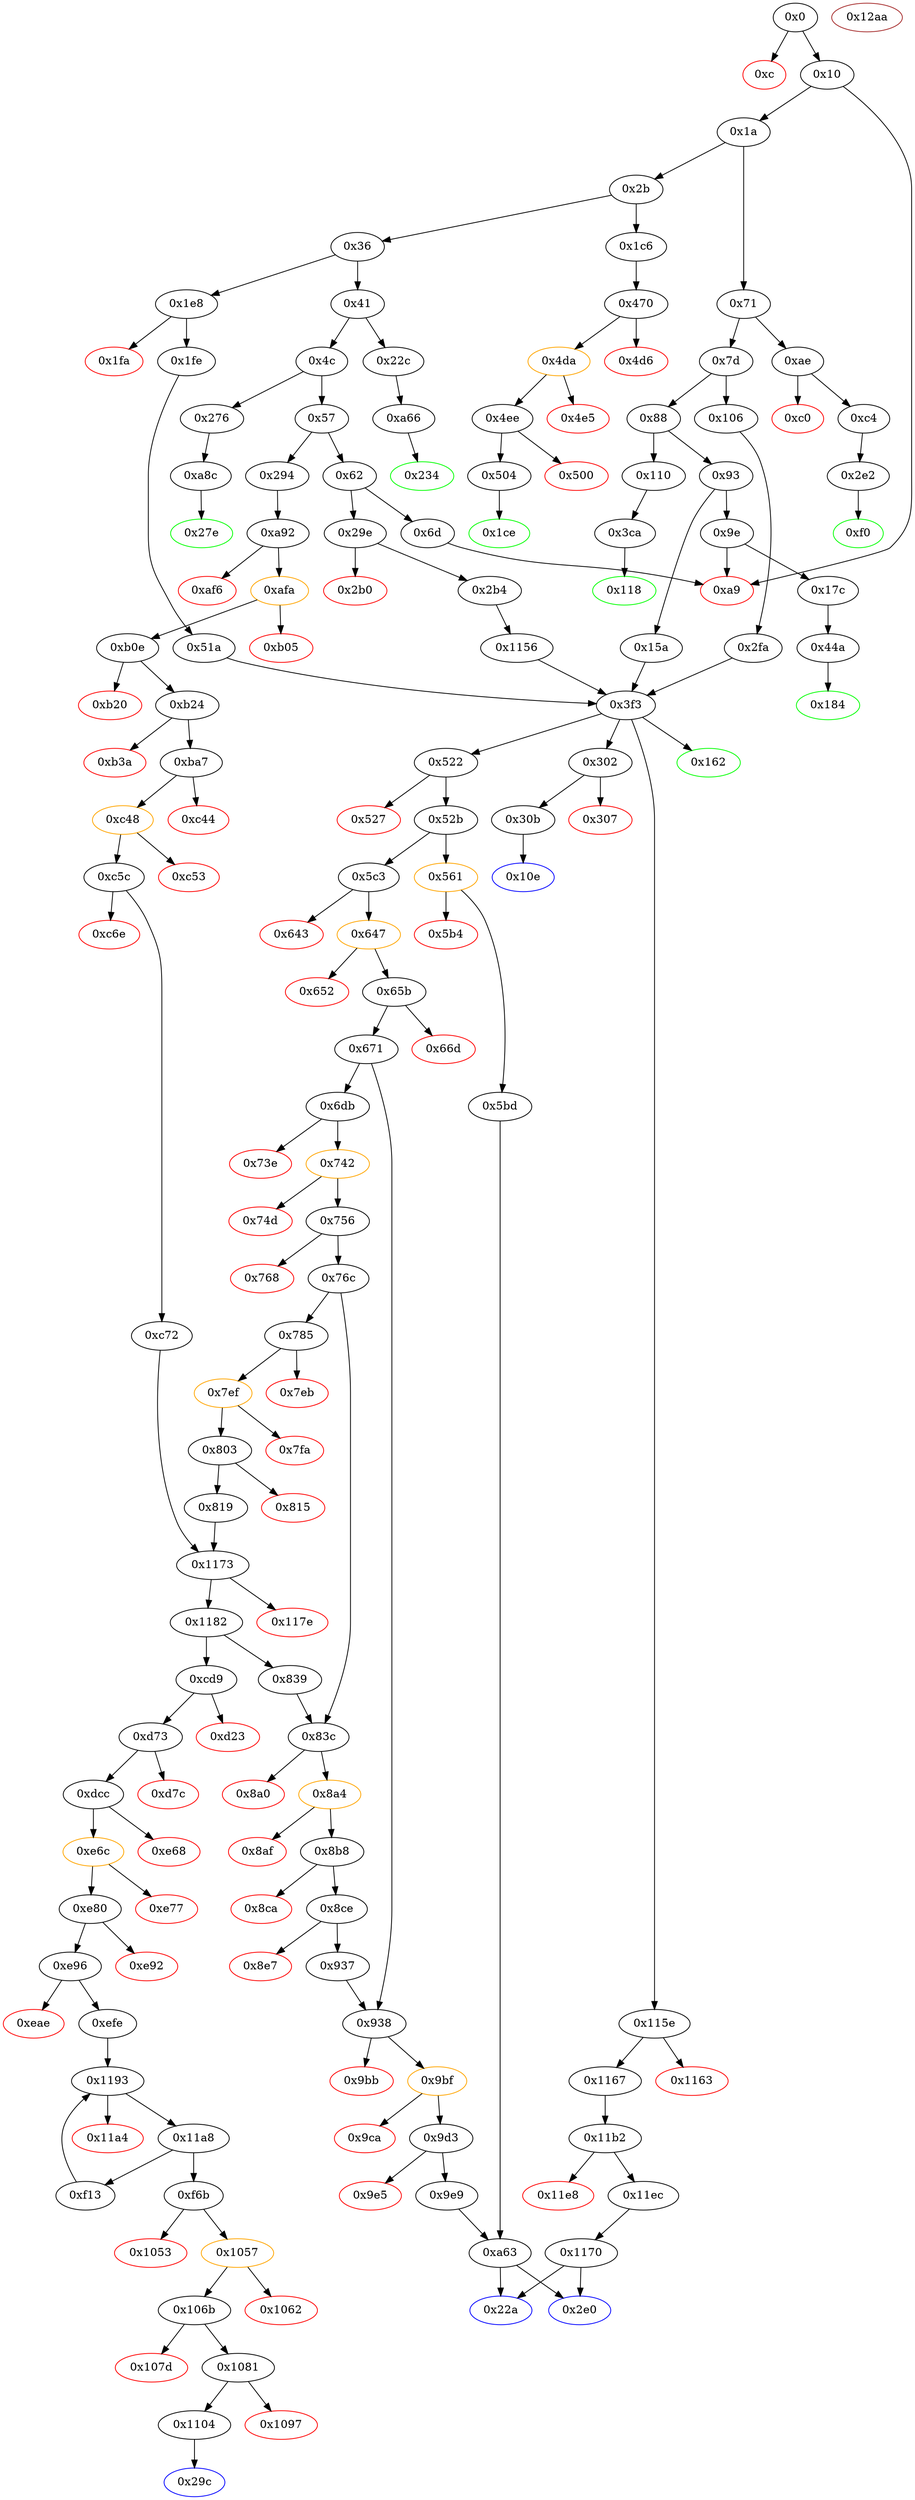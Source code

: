 strict digraph "" {
"0x2b0" [color=red, fillcolor=white, id="0x2b0", style=filled, tooltip="Block 0x2b0\n[0x2b0:0x2b3]\n---\nPredecessors: [0x29e]\nSuccessors: []\n---\n0x2b0 PUSH1 0x0\n0x2b2 DUP1\n0x2b3 REVERT\n---\n0x2b0: V177 = 0x0\n0x2b3: REVERT 0x0 0x0\n---\nEntry stack: [V13, 0x2e0, 0x4, V172]\nStack pops: 0\nStack additions: []\nExit stack: [V13, 0x2e0, 0x4, V172]\n\nDef sites:\nV13: {0x1a.0x1f}\n0x2e0: {0x29e.0x29f}\n0x4: {0x29e.0x2a2}\nV172: {0x29e.0x2a6}\n"];
"0x6d" [fillcolor=white, id="0x6d", style=filled, tooltip="Block 0x6d\n[0x6d:0x70]\n---\nPredecessors: [0x62]\nSuccessors: [0xa9]\n---\n0x6d PUSH2 0xa9\n0x70 JUMP\n---\n0x6d: V35 = 0xa9\n0x70: JUMP 0xa9\n---\nEntry stack: [V13]\nStack pops: 0\nStack additions: []\nExit stack: [V13]\n\nDef sites:\nV13: {0x1a.0x1f}\n"];
"0x11b2" [fillcolor=white, id="0x11b2", style=filled, tooltip="Block 0x11b2\n[0x11b2:0x11e7]\n---\nPredecessors: [0x1167]\nSuccessors: [0x11e8, 0x11ec]\n---\n0x11b2 JUMPDEST\n0x11b3 PUSH1 0x0\n0x11b5 PUSH20 0xffffffffffffffffffffffffffffffffffffffff\n0x11ca AND\n0x11cb DUP2\n0x11cc PUSH20 0xffffffffffffffffffffffffffffffffffffffff\n0x11e1 AND\n0x11e2 EQ\n0x11e3 ISZERO\n0x11e4 PUSH2 0x11ec\n0x11e7 JUMPI\n---\n0x11b2: JUMPDEST \n0x11b3: V1080 = 0x0\n0x11b5: V1081 = 0xffffffffffffffffffffffffffffffffffffffff\n0x11ca: V1082 = AND 0xffffffffffffffffffffffffffffffffffffffff 0x0\n0x11cc: V1083 = 0xffffffffffffffffffffffffffffffffffffffff\n0x11e1: V1084 = AND 0xffffffffffffffffffffffffffffffffffffffff S0\n0x11e2: V1085 = EQ V1084 0x0\n0x11e3: V1086 = ISZERO V1085\n0x11e4: V1087 = 0x11ec\n0x11e7: JUMPI 0x11ec V1086\n---\nEntry stack: [V13, S3, S2, 0x1170, S0]\nStack pops: 1\nStack additions: [S0]\nExit stack: [V13, S3, S2, 0x1170, S0]\n\nDef sites:\nV13: {0x1a.0x1f}\nS3: {0x1e8.0x1e9, 0x1a.0x1f, 0x29e.0x29f}\nS2: {0x1a.0x1f, 0x2b4.0x2d0, 0x1fe.0x21a, 0x106.0x107}\n0x1170: {0x1167.0x1168}\nS0: {0x1a.0x1f, 0x2b4.0x2d0, 0x1fe.0x21a, 0x106.0x107}\n"];
"0xc0" [color=red, fillcolor=white, id="0xc0", style=filled, tooltip="Block 0xc0\n[0xc0:0xc3]\n---\nPredecessors: [0xae]\nSuccessors: []\n---\n0xc0 PUSH1 0x0\n0xc2 DUP1\n0xc3 REVERT\n---\n0xc0: V60 = 0x0\n0xc3: REVERT 0x0 0x0\n---\nEntry stack: [V13, 0xf0, 0x4, V55]\nStack pops: 0\nStack additions: []\nExit stack: [V13, 0xf0, 0x4, V55]\n\nDef sites:\nV13: {0x1a.0x1f}\n0xf0: {0xae.0xaf}\n0x4: {0xae.0xb2}\nV55: {0xae.0xb6}\n"];
"0xf0" [color=green, fillcolor=white, id="0xf0", style=filled, tooltip="Block 0xf0\n[0xf0:0x105]\n---\nPredecessors: [0x2e2]\nSuccessors: []\n---\n0xf0 JUMPDEST\n0xf1 PUSH1 0x40\n0xf3 MLOAD\n0xf4 DUP1\n0xf5 DUP3\n0xf6 DUP2\n0xf7 MSTORE\n0xf8 PUSH1 0x20\n0xfa ADD\n0xfb SWAP2\n0xfc POP\n0xfd POP\n0xfe PUSH1 0x40\n0x100 MLOAD\n0x101 DUP1\n0x102 SWAP2\n0x103 SUB\n0x104 SWAP1\n0x105 RETURN\n---\n0xf0: JUMPDEST \n0xf1: V68 = 0x40\n0xf3: V69 = M[0x40]\n0xf7: M[V69] = V192\n0xf8: V70 = 0x20\n0xfa: V71 = ADD 0x20 V69\n0xfe: V72 = 0x40\n0x100: V73 = M[0x40]\n0x103: V74 = SUB V71 V73\n0x105: RETURN V73 V74\n---\nEntry stack: [V13, 0xf0, V192]\nStack pops: 1\nStack additions: []\nExit stack: [V13, 0xf0]\n\nDef sites:\nV13: {0x1a.0x1f}\n0xf0: {0xae.0xaf}\nV192: {0x2e2.0x2f7}\n"];
"0x1c6" [fillcolor=white, id="0x1c6", style=filled, tooltip="Block 0x1c6\n[0x1c6:0x1cd]\n---\nPredecessors: [0x2b]\nSuccessors: [0x470]\n---\n0x1c6 JUMPDEST\n0x1c7 PUSH2 0x1ce\n0x1ca PUSH2 0x470\n0x1cd JUMP\n---\n0x1c6: JUMPDEST \n0x1c7: V116 = 0x1ce\n0x1ca: V117 = 0x470\n0x1cd: JUMP 0x470\n---\nEntry stack: [V13]\nStack pops: 0\nStack additions: [0x1ce]\nExit stack: [V13, 0x1ce]\n\nDef sites:\nV13: {0x1a.0x1f}\n"];
"0x8af" [color=red, fillcolor=white, id="0x8af", style=filled, tooltip="Block 0x8af\n[0x8af:0x8b7]\n---\nPredecessors: [0x8a4]\nSuccessors: []\n---\n0x8af RETURNDATASIZE\n0x8b0 PUSH1 0x0\n0x8b2 DUP1\n0x8b3 RETURNDATACOPY\n0x8b4 RETURNDATASIZE\n0x8b5 PUSH1 0x0\n0x8b7 REVERT\n---\n0x8af: V548 = RETURNDATASIZE\n0x8b0: V549 = 0x0\n0x8b3: RETURNDATACOPY 0x0 0x0 V548\n0x8b4: V550 = RETURNDATASIZE\n0x8b5: V551 = 0x0\n0x8b7: REVERT 0x0 V550\n---\nEntry stack: [V13, S7, S6, S5, S4, V524, 0x18160ddd, V533, V545]\nStack pops: 0\nStack additions: []\nExit stack: [V13, S7, S6, S5, S4, V524, 0x18160ddd, V533, V545]\n\nDef sites:\nV13: {0x1a.0x1f}\nS7: {0x1e8.0x1e9, 0x1a.0x1f, 0x29e.0x29f}\nS6: {0x106.0x107, 0x1a.0x1f, 0x2b4.0x2d0, 0x294.0x295, 0x1fe.0x21a}\nS5: {0x106.0x107, 0x1a.0x1f, 0x2b4.0x2d0, 0xc72.0xc78, 0x1fe.0x21a}\nS4: {0x671.0x677, 0x1182.0x1187}\nV524: {0x83c.0x875}\n0x18160ddd: {0x83c.0x876}\nV533: {0x83c.0x88c}\nV545: {0x8a4.0x8a8}\n"];
"0x815" [color=red, fillcolor=white, id="0x815", style=filled, tooltip="Block 0x815\n[0x815:0x818]\n---\nPredecessors: [0x803]\nSuccessors: []\n---\n0x815 PUSH1 0x0\n0x817 DUP1\n0x818 REVERT\n---\n0x815: V507 = 0x0\n0x818: REVERT 0x0 0x0\n---\nEntry stack: [V13, S6, S5, S4, V392, 0x839, V501, V502]\nStack pops: 0\nStack additions: []\nExit stack: [V13, S6, S5, S4, V392, 0x839, V501, V502]\n\nDef sites:\nV13: {0x1a.0x1f}\nS6: {0x1e8.0x1e9, 0x1a.0x1f, 0x29e.0x29f}\nS5: {0x1a.0x1f, 0x2b4.0x2d0, 0x1fe.0x21a, 0x106.0x107}\nS4: {0x1a.0x1f, 0x2b4.0x2d0, 0x1fe.0x21a, 0x106.0x107}\nV392: {0x671.0x677}\n0x839: {0x785.0x785}\nV501: {0x803.0x80a}\nV502: {0x803.0x80b}\n"];
"0xd23" [color=red, fillcolor=white, id="0xd23", style=filled, tooltip="Block 0xd23\n[0xd23:0xd72]\n---\nPredecessors: [0xcd9]\nSuccessors: []\n---\n0xd23 PUSH1 0x40\n0xd25 MLOAD\n0xd26 PUSH32 0x8c379a000000000000000000000000000000000000000000000000000000000\n0xd47 DUP2\n0xd48 MSTORE\n0xd49 PUSH1 0x4\n0xd4b ADD\n0xd4c DUP1\n0xd4d DUP1\n0xd4e PUSH1 0x20\n0xd50 ADD\n0xd51 DUP3\n0xd52 DUP2\n0xd53 SUB\n0xd54 DUP3\n0xd55 MSTORE\n0xd56 PUSH1 0x2d\n0xd58 DUP2\n0xd59 MSTORE\n0xd5a PUSH1 0x20\n0xd5c ADD\n0xd5d DUP1\n0xd5e PUSH2 0x130b\n0xd61 PUSH1 0x2d\n0xd63 SWAP2\n0xd64 CODECOPY\n0xd65 PUSH1 0x40\n0xd67 ADD\n0xd68 SWAP2\n0xd69 POP\n0xd6a POP\n0xd6b PUSH1 0x40\n0xd6d MLOAD\n0xd6e DUP1\n0xd6f SWAP2\n0xd70 SUB\n0xd71 SWAP1\n0xd72 REVERT\n---\n0xd23: V819 = 0x40\n0xd25: V820 = M[0x40]\n0xd26: V821 = 0x8c379a000000000000000000000000000000000000000000000000000000000\n0xd48: M[V820] = 0x8c379a000000000000000000000000000000000000000000000000000000000\n0xd49: V822 = 0x4\n0xd4b: V823 = ADD 0x4 V820\n0xd4e: V824 = 0x20\n0xd50: V825 = ADD 0x20 V823\n0xd53: V826 = SUB V825 V823\n0xd55: M[V823] = V826\n0xd56: V827 = 0x2d\n0xd59: M[V825] = 0x2d\n0xd5a: V828 = 0x20\n0xd5c: V829 = ADD 0x20 V825\n0xd5e: V830 = 0x130b\n0xd61: V831 = 0x2d\n0xd64: CODECOPY V829 0x130b 0x2d\n0xd65: V832 = 0x40\n0xd67: V833 = ADD 0x40 V829\n0xd6b: V834 = 0x40\n0xd6d: V835 = M[0x40]\n0xd70: V836 = SUB V833 V835\n0xd72: REVERT V835 V836\n---\nEntry stack: [V13, S3, S2, S1, V1073]\nStack pops: 0\nStack additions: []\nExit stack: [V13, S3, S2, S1, V1073]\n\nDef sites:\nV13: {0x1a.0x1f}\nS3: {0x1e8.0x1e9, 0x1a.0x1f}\nS2: {0x294.0x295, 0x1fe.0x21a}\nS1: {0xc72.0xc78, 0x1fe.0x21a}\nV1073: {0x1182.0x1187}\n"];
"0x107d" [color=red, fillcolor=white, id="0x107d", style=filled, tooltip="Block 0x107d\n[0x107d:0x1080]\n---\nPredecessors: [0x106b]\nSuccessors: []\n---\n0x107d PUSH1 0x0\n0x107f DUP1\n0x1080 REVERT\n---\n0x107d: V1027 = 0x0\n0x1080: REVERT 0x0 0x0\n---\nEntry stack: [V13, 0x29c, V780, V1073, V1021, V1022]\nStack pops: 0\nStack additions: []\nExit stack: [V13, 0x29c, V780, V1073, V1021, V1022]\n\nDef sites:\nV13: {0x1a.0x1f}\n0x29c: {0x294.0x295}\nV780: {0xc72.0xc78}\nV1073: {0x1182_0xc72.0x1187}\nV1021: {0x106b.0x1072}\nV1022: {0x106b.0x1073}\n"];
"0xf6b" [fillcolor=white, id="0xf6b", style=filled, tooltip="Block 0xf6b\n[0xf6b:0x1052]\n---\nPredecessors: [0x11a8]\nSuccessors: [0x1053, 0x1057]\n---\n0xf6b JUMPDEST\n0xf6c PUSH1 0x1\n0xf6e PUSH1 0x0\n0xf70 CALLER\n0xf71 PUSH20 0xffffffffffffffffffffffffffffffffffffffff\n0xf86 AND\n0xf87 PUSH20 0xffffffffffffffffffffffffffffffffffffffff\n0xf9c AND\n0xf9d DUP2\n0xf9e MSTORE\n0xf9f PUSH1 0x20\n0xfa1 ADD\n0xfa2 SWAP1\n0xfa3 DUP2\n0xfa4 MSTORE\n0xfa5 PUSH1 0x20\n0xfa7 ADD\n0xfa8 PUSH1 0x0\n0xfaa SHA3\n0xfab DUP2\n0xfac SWAP1\n0xfad SSTORE\n0xfae POP\n0xfaf PUSH1 0x4\n0xfb1 PUSH1 0x0\n0xfb3 SWAP1\n0xfb4 SLOAD\n0xfb5 SWAP1\n0xfb6 PUSH2 0x100\n0xfb9 EXP\n0xfba SWAP1\n0xfbb DIV\n0xfbc PUSH20 0xffffffffffffffffffffffffffffffffffffffff\n0xfd1 AND\n0xfd2 PUSH20 0xffffffffffffffffffffffffffffffffffffffff\n0xfe7 AND\n0xfe8 PUSH4 0xa9059cbb\n0xfed CALLER\n0xfee DUP4\n0xfef PUSH1 0x40\n0xff1 MLOAD\n0xff2 DUP4\n0xff3 PUSH4 0xffffffff\n0xff8 AND\n0xff9 PUSH1 0xe0\n0xffb SHL\n0xffc DUP2\n0xffd MSTORE\n0xffe PUSH1 0x4\n0x1000 ADD\n0x1001 DUP1\n0x1002 DUP4\n0x1003 PUSH20 0xffffffffffffffffffffffffffffffffffffffff\n0x1018 AND\n0x1019 PUSH20 0xffffffffffffffffffffffffffffffffffffffff\n0x102e AND\n0x102f DUP2\n0x1030 MSTORE\n0x1031 PUSH1 0x20\n0x1033 ADD\n0x1034 DUP3\n0x1035 DUP2\n0x1036 MSTORE\n0x1037 PUSH1 0x20\n0x1039 ADD\n0x103a SWAP3\n0x103b POP\n0x103c POP\n0x103d POP\n0x103e PUSH1 0x20\n0x1040 PUSH1 0x40\n0x1042 MLOAD\n0x1043 DUP1\n0x1044 DUP4\n0x1045 SUB\n0x1046 DUP2\n0x1047 PUSH1 0x0\n0x1049 DUP8\n0x104a DUP1\n0x104b EXTCODESIZE\n0x104c ISZERO\n0x104d DUP1\n0x104e ISZERO\n0x104f PUSH2 0x1057\n0x1052 JUMPI\n---\n0xf6b: JUMPDEST \n0xf6c: V960 = 0x1\n0xf6e: V961 = 0x0\n0xf70: V962 = CALLER\n0xf71: V963 = 0xffffffffffffffffffffffffffffffffffffffff\n0xf86: V964 = AND 0xffffffffffffffffffffffffffffffffffffffff V962\n0xf87: V965 = 0xffffffffffffffffffffffffffffffffffffffff\n0xf9c: V966 = AND 0xffffffffffffffffffffffffffffffffffffffff V964\n0xf9e: M[0x0] = V966\n0xf9f: V967 = 0x20\n0xfa1: V968 = ADD 0x20 0x0\n0xfa4: M[0x20] = 0x1\n0xfa5: V969 = 0x20\n0xfa7: V970 = ADD 0x20 0x20\n0xfa8: V971 = 0x0\n0xfaa: V972 = SHA3 0x0 0x40\n0xfad: S[V972] = S0\n0xfaf: V973 = 0x4\n0xfb1: V974 = 0x0\n0xfb4: V975 = S[0x4]\n0xfb6: V976 = 0x100\n0xfb9: V977 = EXP 0x100 0x0\n0xfbb: V978 = DIV V975 0x1\n0xfbc: V979 = 0xffffffffffffffffffffffffffffffffffffffff\n0xfd1: V980 = AND 0xffffffffffffffffffffffffffffffffffffffff V978\n0xfd2: V981 = 0xffffffffffffffffffffffffffffffffffffffff\n0xfe7: V982 = AND 0xffffffffffffffffffffffffffffffffffffffff V980\n0xfe8: V983 = 0xa9059cbb\n0xfed: V984 = CALLER\n0xfef: V985 = 0x40\n0xff1: V986 = M[0x40]\n0xff3: V987 = 0xffffffff\n0xff8: V988 = AND 0xffffffff 0xa9059cbb\n0xff9: V989 = 0xe0\n0xffb: V990 = SHL 0xe0 0xa9059cbb\n0xffd: M[V986] = 0xa9059cbb00000000000000000000000000000000000000000000000000000000\n0xffe: V991 = 0x4\n0x1000: V992 = ADD 0x4 V986\n0x1003: V993 = 0xffffffffffffffffffffffffffffffffffffffff\n0x1018: V994 = AND 0xffffffffffffffffffffffffffffffffffffffff V984\n0x1019: V995 = 0xffffffffffffffffffffffffffffffffffffffff\n0x102e: V996 = AND 0xffffffffffffffffffffffffffffffffffffffff V994\n0x1030: M[V992] = V996\n0x1031: V997 = 0x20\n0x1033: V998 = ADD 0x20 V992\n0x1036: M[V998] = V1073\n0x1037: V999 = 0x20\n0x1039: V1000 = ADD 0x20 V998\n0x103e: V1001 = 0x20\n0x1040: V1002 = 0x40\n0x1042: V1003 = M[0x40]\n0x1045: V1004 = SUB V1000 V1003\n0x1047: V1005 = 0x0\n0x104b: V1006 = EXTCODESIZE V982\n0x104c: V1007 = ISZERO V1006\n0x104e: V1008 = ISZERO V1007\n0x104f: V1009 = 0x1057\n0x1052: JUMPI 0x1057 V1008\n---\nEntry stack: [V13, 0x29c, V780, V1073, S0]\nStack pops: 2\nStack additions: [S1, V982, 0xa9059cbb, V1000, 0x20, V1003, V1004, V1003, 0x0, V982, V1007]\nExit stack: [V13, 0x29c, V780, V1073, V982, 0xa9059cbb, V1000, 0x20, V1003, V1004, V1003, 0x0, V982, V1007]\n\nDef sites:\nV13: {0x1a.0x1f}\n0x29c: {0x294.0x295}\nV780: {0xc72.0xc78}\nV1073: {0x1182_0xc72.0x1187}\nS0: {0x1193_0xf13.0x1199, 0x1193_0xefe.0x1199}\n"];
"0x4d6" [color=red, fillcolor=white, id="0x4d6", style=filled, tooltip="Block 0x4d6\n[0x4d6:0x4d9]\n---\nPredecessors: [0x470]\nSuccessors: []\n---\n0x4d6 PUSH1 0x0\n0x4d8 DUP1\n0x4d9 REVERT\n---\n0x4d6: V286 = 0x0\n0x4d9: REVERT 0x0 0x0\n---\nEntry stack: [V13, 0x1ce, 0x0, V268, 0x379ef195, V277, 0x20, V280, V281, V280, V268, V283]\nStack pops: 0\nStack additions: []\nExit stack: [V13, 0x1ce, 0x0, V268, 0x379ef195, V277, 0x20, V280, V281, V280, V268, V283]\n\nDef sites:\nV13: {0x1a.0x1f}\n0x1ce: {0x1c6.0x1c7}\n0x0: {0x470.0x471}\nV268: {0x470.0x4ab}\n0x379ef195: {0x470.0x4ac}\nV277: {0x470.0x4c2}\n0x20: {0x470.0x4c3}\nV280: {0x470.0x4c7}\nV281: {0x470.0x4ca}\nV280: {0x470.0x4c7}\nV268: {0x470.0x4ab}\nV283: {0x470.0x4cf}\n"];
"0x22c" [fillcolor=white, id="0x22c", style=filled, tooltip="Block 0x22c\n[0x22c:0x233]\n---\nPredecessors: [0x41]\nSuccessors: [0xa66]\n---\n0x22c JUMPDEST\n0x22d PUSH2 0x234\n0x230 PUSH2 0xa66\n0x233 JUMP\n---\n0x22c: JUMPDEST \n0x22d: V145 = 0x234\n0x230: V146 = 0xa66\n0x233: JUMP 0xa66\n---\nEntry stack: [V13]\nStack pops: 0\nStack additions: [0x234]\nExit stack: [V13, 0x234]\n\nDef sites:\nV13: {0x1a.0x1f}\n"];
"0x8e7" [color=red, fillcolor=white, id="0x8e7", style=filled, tooltip="Block 0x8e7\n[0x8e7:0x936]\n---\nPredecessors: [0x8ce]\nSuccessors: []\n---\n0x8e7 PUSH1 0x40\n0x8e9 MLOAD\n0x8ea PUSH32 0x8c379a000000000000000000000000000000000000000000000000000000000\n0x90b DUP2\n0x90c MSTORE\n0x90d PUSH1 0x4\n0x90f ADD\n0x910 DUP1\n0x911 DUP1\n0x912 PUSH1 0x20\n0x914 ADD\n0x915 DUP3\n0x916 DUP2\n0x917 SUB\n0x918 DUP3\n0x919 MSTORE\n0x91a PUSH1 0x39\n0x91c DUP2\n0x91d MSTORE\n0x91e PUSH1 0x20\n0x920 ADD\n0x921 DUP1\n0x922 PUSH2 0x12d2\n0x925 PUSH1 0x39\n0x927 SWAP2\n0x928 CODECOPY\n0x929 PUSH1 0x40\n0x92b ADD\n0x92c SWAP2\n0x92d POP\n0x92e POP\n0x92f PUSH1 0x40\n0x931 MLOAD\n0x932 DUP1\n0x933 SWAP2\n0x934 SUB\n0x935 SWAP1\n0x936 REVERT\n---\n0x8e7: V567 = 0x40\n0x8e9: V568 = M[0x40]\n0x8ea: V569 = 0x8c379a000000000000000000000000000000000000000000000000000000000\n0x90c: M[V568] = 0x8c379a000000000000000000000000000000000000000000000000000000000\n0x90d: V570 = 0x4\n0x90f: V571 = ADD 0x4 V568\n0x912: V572 = 0x20\n0x914: V573 = ADD 0x20 V571\n0x917: V574 = SUB V573 V571\n0x919: M[V571] = V574\n0x91a: V575 = 0x39\n0x91d: M[V573] = 0x39\n0x91e: V576 = 0x20\n0x920: V577 = ADD 0x20 V573\n0x922: V578 = 0x12d2\n0x925: V579 = 0x39\n0x928: CODECOPY V577 0x12d2 0x39\n0x929: V580 = 0x40\n0x92b: V581 = ADD 0x40 V577\n0x92f: V582 = 0x40\n0x931: V583 = M[0x40]\n0x934: V584 = SUB V581 V583\n0x936: REVERT V583 V584\n---\nEntry stack: [V13, S3, S2, S1, S0]\nStack pops: 0\nStack additions: []\nExit stack: [V13, S3, S2, S1, S0]\n\nDef sites:\nV13: {0x1a.0x1f}\nS3: {0x1e8.0x1e9, 0x1a.0x1f, 0x29e.0x29f}\nS2: {0x106.0x107, 0x1a.0x1f, 0x2b4.0x2d0, 0x294.0x295, 0x1fe.0x21a}\nS1: {0x106.0x107, 0x1a.0x1f, 0x2b4.0x2d0, 0xc72.0xc78, 0x1fe.0x21a}\nS0: {0x671.0x677, 0x1182.0x1187}\n"];
"0x15a" [fillcolor=white, id="0x15a", style=filled, tooltip="Block 0x15a\n[0x15a:0x161]\n---\nPredecessors: [0x93]\nSuccessors: [0x3f3]\n---\n0x15a JUMPDEST\n0x15b PUSH2 0x162\n0x15e PUSH2 0x3f3\n0x161 JUMP\n---\n0x15a: JUMPDEST \n0x15b: V90 = 0x162\n0x15e: V91 = 0x3f3\n0x161: JUMP 0x3f3\n---\nEntry stack: [V13]\nStack pops: 0\nStack additions: [0x162]\nExit stack: [V13, 0x162]\n\nDef sites:\nV13: {0x1a.0x1f}\n"];
"0xb3a" [color=red, fillcolor=white, id="0xb3a", style=filled, tooltip="Block 0xb3a\n[0xb3a:0xba6]\n---\nPredecessors: [0xb24]\nSuccessors: []\n---\n0xb3a PUSH1 0x40\n0xb3c MLOAD\n0xb3d PUSH32 0x8c379a000000000000000000000000000000000000000000000000000000000\n0xb5e DUP2\n0xb5f MSTORE\n0xb60 PUSH1 0x4\n0xb62 ADD\n0xb63 DUP1\n0xb64 DUP1\n0xb65 PUSH1 0x20\n0xb67 ADD\n0xb68 DUP3\n0xb69 DUP2\n0xb6a SUB\n0xb6b DUP3\n0xb6c MSTORE\n0xb6d PUSH1 0x19\n0xb6f DUP2\n0xb70 MSTORE\n0xb71 PUSH1 0x20\n0xb73 ADD\n0xb74 DUP1\n0xb75 PUSH32 0x43616e6e6f7420636f6c6c65637420746f6b656e732079657400000000000000\n0xb96 DUP2\n0xb97 MSTORE\n0xb98 POP\n0xb99 PUSH1 0x20\n0xb9b ADD\n0xb9c SWAP2\n0xb9d POP\n0xb9e POP\n0xb9f PUSH1 0x40\n0xba1 MLOAD\n0xba2 DUP1\n0xba3 SWAP2\n0xba4 SUB\n0xba5 SWAP1\n0xba6 REVERT\n---\n0xb3a: V709 = 0x40\n0xb3c: V710 = M[0x40]\n0xb3d: V711 = 0x8c379a000000000000000000000000000000000000000000000000000000000\n0xb5f: M[V710] = 0x8c379a000000000000000000000000000000000000000000000000000000000\n0xb60: V712 = 0x4\n0xb62: V713 = ADD 0x4 V710\n0xb65: V714 = 0x20\n0xb67: V715 = ADD 0x20 V713\n0xb6a: V716 = SUB V715 V713\n0xb6c: M[V713] = V716\n0xb6d: V717 = 0x19\n0xb70: M[V715] = 0x19\n0xb71: V718 = 0x20\n0xb73: V719 = ADD 0x20 V715\n0xb75: V720 = 0x43616e6e6f7420636f6c6c65637420746f6b656e732079657400000000000000\n0xb97: M[V719] = 0x43616e6e6f7420636f6c6c65637420746f6b656e732079657400000000000000\n0xb99: V721 = 0x20\n0xb9b: V722 = ADD 0x20 V719\n0xb9f: V723 = 0x40\n0xba1: V724 = M[0x40]\n0xba4: V725 = SUB V722 V724\n0xba6: REVERT V724 V725\n---\nEntry stack: [V13, 0x29c]\nStack pops: 0\nStack additions: []\nExit stack: [V13, 0x29c]\n\nDef sites:\nV13: {0x1a.0x1f}\n0x29c: {0x294.0x295}\n"];
"0x1a" [fillcolor=white, id="0x1a", style=filled, tooltip="Block 0x1a\n[0x1a:0x2a]\n---\nPredecessors: [0x10]\nSuccessors: [0x2b, 0x71]\n---\n0x1a PUSH1 0x0\n0x1c CALLDATALOAD\n0x1d PUSH1 0xe0\n0x1f SHR\n0x20 DUP1\n0x21 PUSH4 0xc9b0d97b\n0x26 GT\n0x27 PUSH2 0x71\n0x2a JUMPI\n---\n0x1a: V10 = 0x0\n0x1c: V11 = CALLDATALOAD 0x0\n0x1d: V12 = 0xe0\n0x1f: V13 = SHR 0xe0 V11\n0x21: V14 = 0xc9b0d97b\n0x26: V15 = GT 0xc9b0d97b V13\n0x27: V16 = 0x71\n0x2a: JUMPI 0x71 V15\n---\nEntry stack: []\nStack pops: 0\nStack additions: [V13]\nExit stack: [V13]\n\nDef sites:\n"];
"0x1104" [fillcolor=white, id="0x1104", style=filled, tooltip="Block 0x1104\n[0x1104:0x1155]\n---\nPredecessors: [0x1081]\nSuccessors: [0x29c]\n---\n0x1104 JUMPDEST\n0x1105 CALLER\n0x1106 PUSH20 0xffffffffffffffffffffffffffffffffffffffff\n0x111b AND\n0x111c PUSH32 0x9381e53ffdc9733a6783a6f8665be3f89c231bb81a6771996ed553b4e75c0fe3\n0x113d DUP3\n0x113e PUSH1 0x40\n0x1140 MLOAD\n0x1141 DUP1\n0x1142 DUP3\n0x1143 DUP2\n0x1144 MSTORE\n0x1145 PUSH1 0x20\n0x1147 ADD\n0x1148 SWAP2\n0x1149 POP\n0x114a POP\n0x114b PUSH1 0x40\n0x114d MLOAD\n0x114e DUP1\n0x114f SWAP2\n0x1150 SUB\n0x1151 SWAP1\n0x1152 LOG2\n0x1153 POP\n0x1154 POP\n0x1155 JUMP\n---\n0x1104: JUMPDEST \n0x1105: V1050 = CALLER\n0x1106: V1051 = 0xffffffffffffffffffffffffffffffffffffffff\n0x111b: V1052 = AND 0xffffffffffffffffffffffffffffffffffffffff V1050\n0x111c: V1053 = 0x9381e53ffdc9733a6783a6f8665be3f89c231bb81a6771996ed553b4e75c0fe3\n0x113e: V1054 = 0x40\n0x1140: V1055 = M[0x40]\n0x1144: M[V1055] = V1073\n0x1145: V1056 = 0x20\n0x1147: V1057 = ADD 0x20 V1055\n0x114b: V1058 = 0x40\n0x114d: V1059 = M[0x40]\n0x1150: V1060 = SUB V1057 V1059\n0x1152: LOG V1059 V1060 0x9381e53ffdc9733a6783a6f8665be3f89c231bb81a6771996ed553b4e75c0fe3 V1052\n0x1155: JUMP 0x29c\n---\nEntry stack: [V13, 0x29c, V780, V1073]\nStack pops: 3\nStack additions: []\nExit stack: [V13]\n\nDef sites:\nV13: {0x1a.0x1f}\n0x29c: {0x294.0x295}\nV780: {0xc72.0xc78}\nV1073: {0x1182_0xc72.0x1187}\n"];
"0x93" [fillcolor=white, id="0x93", style=filled, tooltip="Block 0x93\n[0x93:0x9d]\n---\nPredecessors: [0x88]\nSuccessors: [0x9e, 0x15a]\n---\n0x93 DUP1\n0x94 PUSH4 0x8f32d59b\n0x99 EQ\n0x9a PUSH2 0x15a\n0x9d JUMPI\n---\n0x94: V45 = 0x8f32d59b\n0x99: V46 = EQ 0x8f32d59b V13\n0x9a: V47 = 0x15a\n0x9d: JUMPI 0x15a V46\n---\nEntry stack: [V13]\nStack pops: 1\nStack additions: [S0]\nExit stack: [V13]\n\nDef sites:\nV13: {0x1a.0x1f}\n"];
"0x9d3" [fillcolor=white, id="0x9d3", style=filled, tooltip="Block 0x9d3\n[0x9d3:0x9e4]\n---\nPredecessors: [0x9bf]\nSuccessors: [0x9e5, 0x9e9]\n---\n0x9d3 JUMPDEST\n0x9d4 POP\n0x9d5 POP\n0x9d6 POP\n0x9d7 POP\n0x9d8 PUSH1 0x40\n0x9da MLOAD\n0x9db RETURNDATASIZE\n0x9dc PUSH1 0x20\n0x9de DUP2\n0x9df LT\n0x9e0 ISZERO\n0x9e1 PUSH2 0x9e9\n0x9e4 JUMPI\n---\n0x9d3: JUMPDEST \n0x9d8: V624 = 0x40\n0x9da: V625 = M[0x40]\n0x9db: V626 = RETURNDATASIZE\n0x9dc: V627 = 0x20\n0x9df: V628 = LT V626 0x20\n0x9e0: V629 = ISZERO V628\n0x9e1: V630 = 0x9e9\n0x9e4: JUMPI 0x9e9 V629\n---\nEntry stack: [V13, S7, S6, S5, S4, V586, 0xa9059cbb, V604, V617]\nStack pops: 4\nStack additions: [V625, V626]\nExit stack: [V13, S7, S6, S5, S4, V625, V626]\n\nDef sites:\nV13: {0x1a.0x1f}\nS7: {0x1e8.0x1e9, 0x1a.0x1f, 0x29e.0x29f}\nS6: {0x106.0x107, 0x1a.0x1f, 0x294.0x295, 0x2b4.0x2d0, 0x1fe.0x21a}\nS5: {0x106.0x107, 0x1a.0x1f, 0x2b4.0x2d0, 0xc72.0xc78, 0x1fe.0x21a}\nS4: {0x671.0x677, 0x1182.0x1187}\nV586: {0x938.0x94f}\n0xa9059cbb: {0x938.0x950}\nV604: {0x938.0x9a1}\nV617: {0x9bf.0x9c3}\n"];
"0x36" [fillcolor=white, id="0x36", style=filled, tooltip="Block 0x36\n[0x36:0x40]\n---\nPredecessors: [0x2b]\nSuccessors: [0x41, 0x1e8]\n---\n0x36 DUP1\n0x37 PUSH4 0xdf8de3e7\n0x3c EQ\n0x3d PUSH2 0x1e8\n0x40 JUMPI\n---\n0x37: V20 = 0xdf8de3e7\n0x3c: V21 = EQ 0xdf8de3e7 V13\n0x3d: V22 = 0x1e8\n0x40: JUMPI 0x1e8 V21\n---\nEntry stack: [V13]\nStack pops: 1\nStack additions: [S0]\nExit stack: [V13]\n\nDef sites:\nV13: {0x1a.0x1f}\n"];
"0x115e" [fillcolor=white, id="0x115e", style=filled, tooltip="Block 0x115e\n[0x115e:0x1162]\n---\nPredecessors: [0x3f3]\nSuccessors: [0x1163, 0x1167]\n---\n0x115e JUMPDEST\n0x115f PUSH2 0x1167\n0x1162 JUMPI\n---\n0x115e: JUMPDEST \n0x115f: V1063 = 0x1167\n0x1162: JUMPI 0x1167 V249\n---\nEntry stack: [V13, S2, S1, V249]\nStack pops: 1\nStack additions: []\nExit stack: [V13, S2, S1]\n\nDef sites:\nV13: {0x1a.0x1f}\nS2: {0x1e8.0x1e9, 0x1a.0x1f, 0x29e.0x29f}\nS1: {0x1a.0x1f, 0x2b4.0x2d0, 0x1fe.0x21a, 0x106.0x107}\nV249: {0x3f3.0x445}\n"];
"0xc6e" [color=red, fillcolor=white, id="0xc6e", style=filled, tooltip="Block 0xc6e\n[0xc6e:0xc71]\n---\nPredecessors: [0xc5c]\nSuccessors: []\n---\n0xc6e PUSH1 0x0\n0xc70 DUP1\n0xc71 REVERT\n---\n0xc6e: V778 = 0x0\n0xc71: REVERT 0x0 0x0\n---\nEntry stack: [V13, 0x29c, 0x0, V772, V773]\nStack pops: 0\nStack additions: []\nExit stack: [V13, 0x29c, 0x0, V772, V773]\n\nDef sites:\nV13: {0x1a.0x1f}\n0x29c: {0x294.0x295}\n0x0: {0xba7.0xba8}\nV772: {0xc5c.0xc63}\nV773: {0xc5c.0xc64}\n"];
"0xe96" [fillcolor=white, id="0xe96", style=filled, tooltip="Block 0xe96\n[0xe96:0xead]\n---\nPredecessors: [0xe80]\nSuccessors: [0xeae, 0xefe]\n---\n0xe96 JUMPDEST\n0xe97 DUP2\n0xe98 ADD\n0xe99 SWAP1\n0xe9a DUP1\n0xe9b DUP1\n0xe9c MLOAD\n0xe9d SWAP1\n0xe9e PUSH1 0x20\n0xea0 ADD\n0xea1 SWAP1\n0xea2 SWAP3\n0xea3 SWAP2\n0xea4 SWAP1\n0xea5 POP\n0xea6 POP\n0xea7 POP\n0xea8 LT\n0xea9 ISZERO\n0xeaa PUSH2 0xefe\n0xead JUMPI\n---\n0xe96: JUMPDEST \n0xe98: V910 = ADD V903 V904\n0xe9c: V911 = M[V903]\n0xe9e: V912 = 0x20\n0xea0: V913 = ADD 0x20 V903\n0xea8: V914 = LT V911 V1073\n0xea9: V915 = ISZERO V914\n0xeaa: V916 = 0xefe\n0xead: JUMPI 0xefe V915\n---\nEntry stack: [V13, S6, S5, S4, V1073, V1073, V903, V904]\nStack pops: 3\nStack additions: []\nExit stack: [V13, S6, S5, S4, V1073]\n\nDef sites:\nV13: {0x1a.0x1f}\nS6: {0x1e8.0x1e9, 0x1a.0x1f}\nS5: {0x294.0x295, 0x1fe.0x21a}\nS4: {0xc72.0xc78, 0x1fe.0x21a}\nV1073: {0x1182.0x1187}\nV1073: {0x1182.0x1187}\nV903: {0xe80.0xe87}\nV904: {0xe80.0xe88}\n"];
"0x83c" [fillcolor=white, id="0x83c", style=filled, tooltip="Block 0x83c\n[0x83c:0x89f]\n---\nPredecessors: [0x76c, 0x839]\nSuccessors: [0x8a0, 0x8a4]\n---\n0x83c JUMPDEST\n0x83d PUSH1 0x3\n0x83f PUSH1 0x0\n0x841 SWAP1\n0x842 SLOAD\n0x843 SWAP1\n0x844 PUSH2 0x100\n0x847 EXP\n0x848 SWAP1\n0x849 DIV\n0x84a PUSH20 0xffffffffffffffffffffffffffffffffffffffff\n0x85f AND\n0x860 PUSH20 0xffffffffffffffffffffffffffffffffffffffff\n0x875 AND\n0x876 PUSH4 0x18160ddd\n0x87b PUSH1 0x40\n0x87d MLOAD\n0x87e DUP2\n0x87f PUSH4 0xffffffff\n0x884 AND\n0x885 PUSH1 0xe0\n0x887 SHL\n0x888 DUP2\n0x889 MSTORE\n0x88a PUSH1 0x4\n0x88c ADD\n0x88d PUSH1 0x20\n0x88f PUSH1 0x40\n0x891 MLOAD\n0x892 DUP1\n0x893 DUP4\n0x894 SUB\n0x895 DUP2\n0x896 DUP7\n0x897 DUP1\n0x898 EXTCODESIZE\n0x899 ISZERO\n0x89a DUP1\n0x89b ISZERO\n0x89c PUSH2 0x8a4\n0x89f JUMPI\n---\n0x83c: JUMPDEST \n0x83d: V515 = 0x3\n0x83f: V516 = 0x0\n0x842: V517 = S[0x3]\n0x844: V518 = 0x100\n0x847: V519 = EXP 0x100 0x0\n0x849: V520 = DIV V517 0x1\n0x84a: V521 = 0xffffffffffffffffffffffffffffffffffffffff\n0x85f: V522 = AND 0xffffffffffffffffffffffffffffffffffffffff V520\n0x860: V523 = 0xffffffffffffffffffffffffffffffffffffffff\n0x875: V524 = AND 0xffffffffffffffffffffffffffffffffffffffff V522\n0x876: V525 = 0x18160ddd\n0x87b: V526 = 0x40\n0x87d: V527 = M[0x40]\n0x87f: V528 = 0xffffffff\n0x884: V529 = AND 0xffffffff 0x18160ddd\n0x885: V530 = 0xe0\n0x887: V531 = SHL 0xe0 0x18160ddd\n0x889: M[V527] = 0x18160ddd00000000000000000000000000000000000000000000000000000000\n0x88a: V532 = 0x4\n0x88c: V533 = ADD 0x4 V527\n0x88d: V534 = 0x20\n0x88f: V535 = 0x40\n0x891: V536 = M[0x40]\n0x894: V537 = SUB V533 V536\n0x898: V538 = EXTCODESIZE V524\n0x899: V539 = ISZERO V538\n0x89b: V540 = ISZERO V539\n0x89c: V541 = 0x8a4\n0x89f: JUMPI 0x8a4 V540\n---\nEntry stack: [V13, S3, S2, S1, S0]\nStack pops: 0\nStack additions: [V524, 0x18160ddd, V533, 0x20, V536, V537, V536, V524, V539]\nExit stack: [V13, S3, S2, S1, S0, V524, 0x18160ddd, V533, 0x20, V536, V537, V536, V524, V539]\n\nDef sites:\nV13: {0x1a.0x1f}\nS3: {0x1e8.0x1e9, 0x1a.0x1f, 0x29e.0x29f}\nS2: {0x106.0x107, 0x1a.0x1f, 0x2b4.0x2d0, 0x294.0x295, 0x1fe.0x21a}\nS1: {0x106.0x107, 0x1a.0x1f, 0x2b4.0x2d0, 0xc72.0xc78, 0x1fe.0x21a}\nS0: {0x671.0x677, 0x1182.0x1187}\n"];
"0xe80" [fillcolor=white, id="0xe80", style=filled, tooltip="Block 0xe80\n[0xe80:0xe91]\n---\nPredecessors: [0xe6c]\nSuccessors: [0xe92, 0xe96]\n---\n0xe80 JUMPDEST\n0xe81 POP\n0xe82 POP\n0xe83 POP\n0xe84 POP\n0xe85 PUSH1 0x40\n0xe87 MLOAD\n0xe88 RETURNDATASIZE\n0xe89 PUSH1 0x20\n0xe8b DUP2\n0xe8c LT\n0xe8d ISZERO\n0xe8e PUSH2 0xe96\n0xe91 JUMPI\n---\n0xe80: JUMPDEST \n0xe85: V902 = 0x40\n0xe87: V903 = M[0x40]\n0xe88: V904 = RETURNDATASIZE\n0xe89: V905 = 0x20\n0xe8c: V906 = LT V904 0x20\n0xe8d: V907 = ISZERO V906\n0xe8e: V908 = 0xe96\n0xe91: JUMPI 0xe96 V907\n---\nEntry stack: [V13, S8, S7, S6, V1073, V1073, V867, 0x70a08231, V883, V895]\nStack pops: 4\nStack additions: [V903, V904]\nExit stack: [V13, S8, S7, S6, V1073, V1073, V903, V904]\n\nDef sites:\nV13: {0x1a.0x1f}\nS8: {0x1e8.0x1e9, 0x1a.0x1f}\nS7: {0x294.0x295, 0x1fe.0x21a}\nS6: {0xc72.0xc78, 0x1fe.0x21a}\nV1073: {0x1182.0x1187}\nV1073: {0x1182.0x1187}\nV867: {0xdcc.0xe06}\n0x70a08231: {0xdcc.0xe07}\nV883: {0xdcc.0xe51}\nV895: {0xe6c.0xe70}\n"];
"0xd7c" [color=red, fillcolor=white, id="0xd7c", style=filled, tooltip="Block 0xd7c\n[0xd7c:0xdcb]\n---\nPredecessors: [0xd73]\nSuccessors: []\n---\n0xd7c PUSH1 0x40\n0xd7e MLOAD\n0xd7f PUSH32 0x8c379a000000000000000000000000000000000000000000000000000000000\n0xda0 DUP2\n0xda1 MSTORE\n0xda2 PUSH1 0x4\n0xda4 ADD\n0xda5 DUP1\n0xda6 DUP1\n0xda7 PUSH1 0x20\n0xda9 ADD\n0xdaa DUP3\n0xdab DUP2\n0xdac SUB\n0xdad DUP3\n0xdae MSTORE\n0xdaf PUSH1 0x28\n0xdb1 DUP2\n0xdb2 MSTORE\n0xdb3 PUSH1 0x20\n0xdb5 ADD\n0xdb6 DUP1\n0xdb7 PUSH2 0x1338\n0xdba PUSH1 0x28\n0xdbc SWAP2\n0xdbd CODECOPY\n0xdbe PUSH1 0x40\n0xdc0 ADD\n0xdc1 SWAP2\n0xdc2 POP\n0xdc3 POP\n0xdc4 PUSH1 0x40\n0xdc6 MLOAD\n0xdc7 DUP1\n0xdc8 SWAP2\n0xdc9 SUB\n0xdca SWAP1\n0xdcb REVERT\n---\n0xd7c: V840 = 0x40\n0xd7e: V841 = M[0x40]\n0xd7f: V842 = 0x8c379a000000000000000000000000000000000000000000000000000000000\n0xda1: M[V841] = 0x8c379a000000000000000000000000000000000000000000000000000000000\n0xda2: V843 = 0x4\n0xda4: V844 = ADD 0x4 V841\n0xda7: V845 = 0x20\n0xda9: V846 = ADD 0x20 V844\n0xdac: V847 = SUB V846 V844\n0xdae: M[V844] = V847\n0xdaf: V848 = 0x28\n0xdb2: M[V846] = 0x28\n0xdb3: V849 = 0x20\n0xdb5: V850 = ADD 0x20 V846\n0xdb7: V851 = 0x1338\n0xdba: V852 = 0x28\n0xdbd: CODECOPY V850 0x1338 0x28\n0xdbe: V853 = 0x40\n0xdc0: V854 = ADD 0x40 V850\n0xdc4: V855 = 0x40\n0xdc6: V856 = M[0x40]\n0xdc9: V857 = SUB V854 V856\n0xdcb: REVERT V856 V857\n---\nEntry stack: [V13, S3, S2, S1, V1073]\nStack pops: 0\nStack additions: []\nExit stack: [V13, S3, S2, S1, V1073]\n\nDef sites:\nV13: {0x1a.0x1f}\nS3: {0x1e8.0x1e9, 0x1a.0x1f}\nS2: {0x294.0x295, 0x1fe.0x21a}\nS1: {0xc72.0xc78, 0x1fe.0x21a}\nV1073: {0x1182.0x1187}\n"];
"0x62" [fillcolor=white, id="0x62", style=filled, tooltip="Block 0x62\n[0x62:0x6c]\n---\nPredecessors: [0x57]\nSuccessors: [0x6d, 0x29e]\n---\n0x62 DUP1\n0x63 PUSH4 0xf2fde38b\n0x68 EQ\n0x69 PUSH2 0x29e\n0x6c JUMPI\n---\n0x63: V32 = 0xf2fde38b\n0x68: V33 = EQ 0xf2fde38b V13\n0x69: V34 = 0x29e\n0x6c: JUMPI 0x29e V33\n---\nEntry stack: [V13]\nStack pops: 1\nStack additions: [S0]\nExit stack: [V13]\n\nDef sites:\nV13: {0x1a.0x1f}\n"];
"0xe92" [color=red, fillcolor=white, id="0xe92", style=filled, tooltip="Block 0xe92\n[0xe92:0xe95]\n---\nPredecessors: [0xe80]\nSuccessors: []\n---\n0xe92 PUSH1 0x0\n0xe94 DUP1\n0xe95 REVERT\n---\n0xe92: V909 = 0x0\n0xe95: REVERT 0x0 0x0\n---\nEntry stack: [V13, S6, S5, S4, V1073, V1073, V903, V904]\nStack pops: 0\nStack additions: []\nExit stack: [V13, S6, S5, S4, V1073, V1073, V903, V904]\n\nDef sites:\nV13: {0x1a.0x1f}\nS6: {0x1e8.0x1e9, 0x1a.0x1f}\nS5: {0x294.0x295, 0x1fe.0x21a}\nS4: {0xc72.0xc78, 0x1fe.0x21a}\nV1073: {0x1182.0x1187}\nV1073: {0x1182.0x1187}\nV903: {0xe80.0xe87}\nV904: {0xe80.0xe88}\n"];
"0xb05" [color=red, fillcolor=white, id="0xb05", style=filled, tooltip="Block 0xb05\n[0xb05:0xb0d]\n---\nPredecessors: [0xafa]\nSuccessors: []\n---\n0xb05 RETURNDATASIZE\n0xb06 PUSH1 0x0\n0xb08 DUP1\n0xb09 RETURNDATACOPY\n0xb0a RETURNDATASIZE\n0xb0b PUSH1 0x0\n0xb0d REVERT\n---\n0xb05: V692 = RETURNDATASIZE\n0xb06: V693 = 0x0\n0xb09: RETURNDATACOPY 0x0 0x0 V692\n0xb0a: V694 = RETURNDATASIZE\n0xb0b: V695 = 0x0\n0xb0d: REVERT 0x0 V694\n---\nEntry stack: [V13, 0x29c, V668, 0x379ef195, V677, V689]\nStack pops: 0\nStack additions: []\nExit stack: [V13, 0x29c, V668, 0x379ef195, V677, V689]\n\nDef sites:\nV13: {0x1a.0x1f}\n0x29c: {0x294.0x295}\nV668: {0xa92.0xacb}\n0x379ef195: {0xa92.0xacc}\nV677: {0xa92.0xae2}\nV689: {0xafa.0xafe}\n"];
"0xe77" [color=red, fillcolor=white, id="0xe77", style=filled, tooltip="Block 0xe77\n[0xe77:0xe7f]\n---\nPredecessors: [0xe6c]\nSuccessors: []\n---\n0xe77 RETURNDATASIZE\n0xe78 PUSH1 0x0\n0xe7a DUP1\n0xe7b RETURNDATACOPY\n0xe7c RETURNDATASIZE\n0xe7d PUSH1 0x0\n0xe7f REVERT\n---\n0xe77: V898 = RETURNDATASIZE\n0xe78: V899 = 0x0\n0xe7b: RETURNDATACOPY 0x0 0x0 V898\n0xe7c: V900 = RETURNDATASIZE\n0xe7d: V901 = 0x0\n0xe7f: REVERT 0x0 V900\n---\nEntry stack: [V13, S8, S7, S6, V1073, V1073, V867, 0x70a08231, V883, V895]\nStack pops: 0\nStack additions: []\nExit stack: [V13, S8, S7, S6, V1073, V1073, V867, 0x70a08231, V883, V895]\n\nDef sites:\nV13: {0x1a.0x1f}\nS8: {0x1e8.0x1e9, 0x1a.0x1f}\nS7: {0x294.0x295, 0x1fe.0x21a}\nS6: {0xc72.0xc78, 0x1fe.0x21a}\nV1073: {0x1182.0x1187}\nV1073: {0x1182.0x1187}\nV867: {0xdcc.0xe06}\n0x70a08231: {0xdcc.0xe07}\nV883: {0xdcc.0xe51}\nV895: {0xe6c.0xe70}\n"];
"0x8a4" [color=orange, fillcolor=white, id="0x8a4", style=filled, tooltip="Block 0x8a4\n[0x8a4:0x8ae]\n---\nPredecessors: [0x83c]\nSuccessors: [0x8af, 0x8b8]\n---\n0x8a4 JUMPDEST\n0x8a5 POP\n0x8a6 GAS\n0x8a7 STATICCALL\n0x8a8 ISZERO\n0x8a9 DUP1\n0x8aa ISZERO\n0x8ab PUSH2 0x8b8\n0x8ae JUMPI\n---\n0x8a4: JUMPDEST \n0x8a6: V543 = GAS\n0x8a7: V544 = STATICCALL V543 V524 V536 V537 V536 0x20\n0x8a8: V545 = ISZERO V544\n0x8aa: V546 = ISZERO V545\n0x8ab: V547 = 0x8b8\n0x8ae: JUMPI 0x8b8 V546\n---\nEntry stack: [V13, S12, S11, S10, S9, V524, 0x18160ddd, V533, 0x20, V536, V537, V536, V524, V539]\nStack pops: 6\nStack additions: [V545]\nExit stack: [V13, S12, S11, S10, S9, V524, 0x18160ddd, V533, V545]\n\nDef sites:\nV13: {0x1a.0x1f}\nS12: {0x1e8.0x1e9, 0x1a.0x1f, 0x29e.0x29f}\nS11: {0x106.0x107, 0x1a.0x1f, 0x2b4.0x2d0, 0x294.0x295, 0x1fe.0x21a}\nS10: {0x106.0x107, 0x1a.0x1f, 0x2b4.0x2d0, 0xc72.0xc78, 0x1fe.0x21a}\nS9: {0x671.0x677, 0x1182.0x1187}\nV524: {0x83c.0x875}\n0x18160ddd: {0x83c.0x876}\nV533: {0x83c.0x88c}\n0x20: {0x83c.0x88d}\nV536: {0x83c.0x891}\nV537: {0x83c.0x894}\nV536: {0x83c.0x891}\nV524: {0x83c.0x875}\nV539: {0x83c.0x899}\n"];
"0xc72" [fillcolor=white, id="0xc72", style=filled, tooltip="Block 0xc72\n[0xc72:0xcd8]\n---\nPredecessors: [0xc5c]\nSuccessors: [0x1173]\n---\n0xc72 JUMPDEST\n0xc73 DUP2\n0xc74 ADD\n0xc75 SWAP1\n0xc76 DUP1\n0xc77 DUP1\n0xc78 MLOAD\n0xc79 SWAP1\n0xc7a PUSH1 0x20\n0xc7c ADD\n0xc7d SWAP1\n0xc7e SWAP3\n0xc7f SWAP2\n0xc80 SWAP1\n0xc81 POP\n0xc82 POP\n0xc83 POP\n0xc84 SWAP1\n0xc85 POP\n0xc86 PUSH1 0x0\n0xc88 PUSH2 0xcd9\n0xc8b PUSH1 0x1\n0xc8d PUSH1 0x0\n0xc8f CALLER\n0xc90 PUSH20 0xffffffffffffffffffffffffffffffffffffffff\n0xca5 AND\n0xca6 PUSH20 0xffffffffffffffffffffffffffffffffffffffff\n0xcbb AND\n0xcbc DUP2\n0xcbd MSTORE\n0xcbe PUSH1 0x20\n0xcc0 ADD\n0xcc1 SWAP1\n0xcc2 DUP2\n0xcc3 MSTORE\n0xcc4 PUSH1 0x20\n0xcc6 ADD\n0xcc7 PUSH1 0x0\n0xcc9 SHA3\n0xcca SLOAD\n0xccb DUP4\n0xccc PUSH2 0x1173\n0xccf SWAP1\n0xcd0 SWAP2\n0xcd1 SWAP1\n0xcd2 PUSH4 0xffffffff\n0xcd7 AND\n0xcd8 JUMP\n---\n0xc72: JUMPDEST \n0xc74: V779 = ADD V772 V773\n0xc78: V780 = M[V772]\n0xc7a: V781 = 0x20\n0xc7c: V782 = ADD 0x20 V772\n0xc86: V783 = 0x0\n0xc88: V784 = 0xcd9\n0xc8b: V785 = 0x1\n0xc8d: V786 = 0x0\n0xc8f: V787 = CALLER\n0xc90: V788 = 0xffffffffffffffffffffffffffffffffffffffff\n0xca5: V789 = AND 0xffffffffffffffffffffffffffffffffffffffff V787\n0xca6: V790 = 0xffffffffffffffffffffffffffffffffffffffff\n0xcbb: V791 = AND 0xffffffffffffffffffffffffffffffffffffffff V789\n0xcbd: M[0x0] = V791\n0xcbe: V792 = 0x20\n0xcc0: V793 = ADD 0x20 0x0\n0xcc3: M[0x20] = 0x1\n0xcc4: V794 = 0x20\n0xcc6: V795 = ADD 0x20 0x20\n0xcc7: V796 = 0x0\n0xcc9: V797 = SHA3 0x0 0x40\n0xcca: V798 = S[V797]\n0xccc: V799 = 0x1173\n0xcd2: V800 = 0xffffffff\n0xcd7: V801 = AND 0xffffffff 0x1173\n0xcd8: JUMP 0x1173\n---\nEntry stack: [V13, 0x29c, 0x0, V772, V773]\nStack pops: 3\nStack additions: [V780, 0x0, 0xcd9, V780, V798]\nExit stack: [V13, 0x29c, V780, 0x0, 0xcd9, V780, V798]\n\nDef sites:\nV13: {0x1a.0x1f}\n0x29c: {0x294.0x295}\n0x0: {0xba7.0xba8}\nV772: {0xc5c.0xc63}\nV773: {0xc5c.0xc64}\n"];
"0x12aa" [color=brown, fillcolor=white, id="0x12aa", style=filled, tooltip="Block 0x12aa\n[0x12aa:0x1393]\n---\nPredecessors: []\nSuccessors: []\n---\n0x12aa INVALID\n0x12ab GASLIMIT\n0x12ac PUSH25 0x6368616e67657220646f6573206e6f7420686176652066756e\n0x12c6 PUSH5 0x7320617661\n0x12cc PUSH10 0x6c61626c6543616e6e6f\n0x12d7 PUSH21 0x20776974686472617720504943544f20756e74696c\n0x12ed SHA3\n0x12ee PUSH6 0x766572796f6e\n0x12f5 PUSH6 0x206578636861\n0x12fc PUSH15 0x6765732074686520746f6b656e7342\n0x130c PUSH2 0x6c61\n0x130f PUSH15 0x6365206d7573742062652067726561\n0x131f PUSH21 0x6572207468616e20636f6c6c656374656420616d6f\n0x1335 PUSH22 0x6e744e6f20746f6b656e7320617661696c61626c6520\n0x134c PUSH16 0x7220616c72656164792065786368616e\n0x135d PUSH8 0x6564a265627a7a72\n0x1366 BALANCE\n0x1367 PC\n0x1368 SHA3\n0x1369 PUSH17 0xec9f7e2c598b1e58f161565447e55fded5\n0x137b MOD\n0x137c GAS\n0x137d MISSING 0xf7\n0x137e MISSING 0x5d\n0x137f COINBASE\n0x1380 BALANCE\n0x1381 MISSING 0x4f\n0x1382 MLOAD\n0x1383 OR\n0x1384 CREATE\n0x1385 DUP10\n0x1386 MISSING 0xc0\n0x1387 SMOD\n0x1388 CALLDATALOAD\n0x1389 PUSH5 0x736f6c6343\n0x138f STOP\n0x1390 SDIV\n0x1391 MISSING 0xd\n0x1392 STOP\n0x1393 ORIGIN\n---\n0x12aa: INVALID \n0x12ab: V1118 = GASLIMIT\n0x12ac: V1119 = 0x6368616e67657220646f6573206e6f7420686176652066756e\n0x12c6: V1120 = 0x7320617661\n0x12cc: V1121 = 0x6c61626c6543616e6e6f\n0x12d7: V1122 = 0x20776974686472617720504943544f20756e74696c\n0x12ed: V1123 = SHA3 0x20776974686472617720504943544f20756e74696c 0x6c61626c6543616e6e6f\n0x12ee: V1124 = 0x766572796f6e\n0x12f5: V1125 = 0x206578636861\n0x12fc: V1126 = 0x6765732074686520746f6b656e7342\n0x130c: V1127 = 0x6c61\n0x130f: V1128 = 0x6365206d7573742062652067726561\n0x131f: V1129 = 0x6572207468616e20636f6c6c656374656420616d6f\n0x1335: V1130 = 0x6e744e6f20746f6b656e7320617661696c61626c6520\n0x134c: V1131 = 0x7220616c72656164792065786368616e\n0x135d: V1132 = 0x6564a265627a7a72\n0x1366: V1133 = BALANCE 0x6564a265627a7a72\n0x1367: V1134 = PC\n0x1368: V1135 = SHA3 V1134 V1133\n0x1369: V1136 = 0xec9f7e2c598b1e58f161565447e55fded5\n0x137b: V1137 = MOD 0xec9f7e2c598b1e58f161565447e55fded5 V1135\n0x137c: V1138 = GAS\n0x137d: MISSING 0xf7\n0x137e: MISSING 0x5d\n0x137f: V1139 = COINBASE\n0x1380: V1140 = BALANCE V1139\n0x1381: MISSING 0x4f\n0x1382: V1141 = M[S0]\n0x1383: V1142 = OR V1141 S1\n0x1384: V1143 = CREATE V1142 S2 S3\n0x1386: MISSING 0xc0\n0x1387: V1144 = SMOD S0 S1\n0x1388: V1145 = CALLDATALOAD V1144\n0x1389: V1146 = 0x736f6c6343\n0x138f: STOP \n0x1390: V1147 = SDIV S0 S1\n0x1391: MISSING 0xd\n0x1392: STOP \n0x1393: V1148 = ORIGIN\n---\nEntry stack: []\nStack pops: 0\nStack additions: [V1138, V1137, 0x7220616c72656164792065786368616e, 0x6e744e6f20746f6b656e7320617661696c61626c6520, 0x6572207468616e20636f6c6c656374656420616d6f, 0x6365206d7573742062652067726561, 0x6c61, 0x6765732074686520746f6b656e7342, 0x206578636861, 0x766572796f6e, V1123, 0x7320617661, 0x6368616e67657220646f6573206e6f7420686176652066756e, V1118, V1140, S12, V1143, S4, S5, S6, S7, S8, S9, S10, S11, S12, 0x736f6c6343, V1145, V1147, V1148]\nExit stack: []\n\nDef sites:\n"];
"0x110" [fillcolor=white, id="0x110", style=filled, tooltip="Block 0x110\n[0x110:0x117]\n---\nPredecessors: [0x88]\nSuccessors: [0x3ca]\n---\n0x110 JUMPDEST\n0x111 PUSH2 0x118\n0x114 PUSH2 0x3ca\n0x117 JUMP\n---\n0x110: JUMPDEST \n0x111: V77 = 0x118\n0x114: V78 = 0x3ca\n0x117: JUMP 0x3ca\n---\nEntry stack: [V13]\nStack pops: 0\nStack additions: [0x118]\nExit stack: [V13, 0x118]\n\nDef sites:\nV13: {0x1a.0x1f}\n"];
"0x51a" [fillcolor=white, id="0x51a", style=filled, tooltip="Block 0x51a\n[0x51a:0x521]\n---\nPredecessors: [0x1fe]\nSuccessors: [0x3f3]\n---\n0x51a JUMPDEST\n0x51b PUSH2 0x522\n0x51e PUSH2 0x3f3\n0x521 JUMP\n---\n0x51a: JUMPDEST \n0x51b: V308 = 0x522\n0x51e: V309 = 0x3f3\n0x521: JUMP 0x3f3\n---\nEntry stack: [V13, 0x22a, V141]\nStack pops: 0\nStack additions: [0x522]\nExit stack: [V13, 0x22a, V141, 0x522]\n\nDef sites:\nV13: {0x1a.0x1f}\n0x22a: {0x1e8.0x1e9}\nV141: {0x1fe.0x21a}\n"];
"0x504" [fillcolor=white, id="0x504", style=filled, tooltip="Block 0x504\n[0x504:0x519]\n---\nPredecessors: [0x4ee]\nSuccessors: [0x1ce]\n---\n0x504 JUMPDEST\n0x505 DUP2\n0x506 ADD\n0x507 SWAP1\n0x508 DUP1\n0x509 DUP1\n0x50a MLOAD\n0x50b SWAP1\n0x50c PUSH1 0x20\n0x50e ADD\n0x50f SWAP1\n0x510 SWAP3\n0x511 SWAP2\n0x512 SWAP1\n0x513 POP\n0x514 POP\n0x515 POP\n0x516 SWAP1\n0x517 POP\n0x518 SWAP1\n0x519 JUMP\n---\n0x504: JUMPDEST \n0x506: V304 = ADD V297 V298\n0x50a: V305 = M[V297]\n0x50c: V306 = 0x20\n0x50e: V307 = ADD 0x20 V297\n0x519: JUMP 0x1ce\n---\nEntry stack: [V13, 0x1ce, 0x0, V297, V298]\nStack pops: 4\nStack additions: [V305]\nExit stack: [V13, V305]\n\nDef sites:\nV13: {0x1a.0x1f}\n0x1ce: {0x1c6.0x1c7}\n0x0: {0x470.0x471}\nV297: {0x4ee.0x4f5}\nV298: {0x4ee.0x4f6}\n"];
"0x5b4" [color=red, fillcolor=white, id="0x5b4", style=filled, tooltip="Block 0x5b4\n[0x5b4:0x5bc]\n---\nPredecessors: [0x561]\nSuccessors: []\n---\n0x5b4 RETURNDATASIZE\n0x5b5 PUSH1 0x0\n0x5b7 DUP1\n0x5b8 RETURNDATACOPY\n0x5b9 RETURNDATASIZE\n0x5ba PUSH1 0x0\n0x5bc REVERT\n---\n0x5b4: V340 = RETURNDATASIZE\n0x5b5: V341 = 0x0\n0x5b8: RETURNDATACOPY 0x0 0x0 V340\n0x5b9: V342 = RETURNDATASIZE\n0x5ba: V343 = 0x0\n0x5bc: REVERT 0x0 V342\n---\nEntry stack: [V13, S2, S1, V337]\nStack pops: 0\nStack additions: []\nExit stack: [V13, S2, S1, V337]\n\nDef sites:\nV13: {0x1a.0x1f}\nS2: {0x1e8.0x1e9, 0x1a.0x1f, 0x29e.0x29f}\nS1: {0x1a.0x1f, 0x2b4.0x2d0, 0x1fe.0x21a, 0x106.0x107}\nV337: {0x561.0x5ad}\n"];
"0x2b4" [fillcolor=white, id="0x2b4", style=filled, tooltip="Block 0x2b4\n[0x2b4:0x2df]\n---\nPredecessors: [0x29e]\nSuccessors: [0x1156]\n---\n0x2b4 JUMPDEST\n0x2b5 DUP2\n0x2b6 ADD\n0x2b7 SWAP1\n0x2b8 DUP1\n0x2b9 DUP1\n0x2ba CALLDATALOAD\n0x2bb PUSH20 0xffffffffffffffffffffffffffffffffffffffff\n0x2d0 AND\n0x2d1 SWAP1\n0x2d2 PUSH1 0x20\n0x2d4 ADD\n0x2d5 SWAP1\n0x2d6 SWAP3\n0x2d7 SWAP2\n0x2d8 SWAP1\n0x2d9 POP\n0x2da POP\n0x2db POP\n0x2dc PUSH2 0x1156\n0x2df JUMP\n---\n0x2b4: JUMPDEST \n0x2b6: V178 = ADD 0x4 V172\n0x2ba: V179 = CALLDATALOAD 0x4\n0x2bb: V180 = 0xffffffffffffffffffffffffffffffffffffffff\n0x2d0: V181 = AND 0xffffffffffffffffffffffffffffffffffffffff V179\n0x2d2: V182 = 0x20\n0x2d4: V183 = ADD 0x20 0x4\n0x2dc: V184 = 0x1156\n0x2df: JUMP 0x1156\n---\nEntry stack: [V13, 0x2e0, 0x4, V172]\nStack pops: 2\nStack additions: [V181]\nExit stack: [V13, 0x2e0, V181]\n\nDef sites:\nV13: {0x1a.0x1f}\n0x2e0: {0x29e.0x29f}\n0x4: {0x29e.0x2a2}\nV172: {0x29e.0x2a6}\n"];
"0xb20" [color=red, fillcolor=white, id="0xb20", style=filled, tooltip="Block 0xb20\n[0xb20:0xb23]\n---\nPredecessors: [0xb0e]\nSuccessors: []\n---\n0xb20 PUSH1 0x0\n0xb22 DUP1\n0xb23 REVERT\n---\n0xb20: V703 = 0x0\n0xb23: REVERT 0x0 0x0\n---\nEntry stack: [V13, 0x29c, V697, V698]\nStack pops: 0\nStack additions: []\nExit stack: [V13, 0x29c, V697, V698]\n\nDef sites:\nV13: {0x1a.0x1f}\n0x29c: {0x294.0x295}\nV697: {0xb0e.0xb15}\nV698: {0xb0e.0xb16}\n"];
"0x66d" [color=red, fillcolor=white, id="0x66d", style=filled, tooltip="Block 0x66d\n[0x66d:0x670]\n---\nPredecessors: [0x65b]\nSuccessors: []\n---\n0x66d PUSH1 0x0\n0x66f DUP1\n0x670 REVERT\n---\n0x66d: V390 = 0x0\n0x670: REVERT 0x0 0x0\n---\nEntry stack: [V13, S5, S4, S3, 0x0, V384, V385]\nStack pops: 0\nStack additions: []\nExit stack: [V13, S5, S4, S3, 0x0, V384, V385]\n\nDef sites:\nV13: {0x1a.0x1f}\nS5: {0x1e8.0x1e9, 0x1a.0x1f, 0x29e.0x29f}\nS4: {0x1a.0x1f, 0x2b4.0x2d0, 0x1fe.0x21a, 0x106.0x107}\nS3: {0x1a.0x1f, 0x2b4.0x2d0, 0x1fe.0x21a, 0x106.0x107}\n0x0: {0x5c3.0x5c9}\nV384: {0x65b.0x662}\nV385: {0x65b.0x663}\n"];
"0x65b" [fillcolor=white, id="0x65b", style=filled, tooltip="Block 0x65b\n[0x65b:0x66c]\n---\nPredecessors: [0x647]\nSuccessors: [0x66d, 0x671]\n---\n0x65b JUMPDEST\n0x65c POP\n0x65d POP\n0x65e POP\n0x65f POP\n0x660 PUSH1 0x40\n0x662 MLOAD\n0x663 RETURNDATASIZE\n0x664 PUSH1 0x20\n0x666 DUP2\n0x667 LT\n0x668 ISZERO\n0x669 PUSH2 0x671\n0x66c JUMPI\n---\n0x65b: JUMPDEST \n0x660: V383 = 0x40\n0x662: V384 = M[0x40]\n0x663: V385 = RETURNDATASIZE\n0x664: V386 = 0x20\n0x667: V387 = LT V385 0x20\n0x668: V388 = ISZERO V387\n0x669: V389 = 0x671\n0x66c: JUMPI 0x671 V388\n---\nEntry stack: [V13, S7, S6, S5, 0x0, V348, 0x70a08231, V364, V376]\nStack pops: 4\nStack additions: [V384, V385]\nExit stack: [V13, S7, S6, S5, 0x0, V384, V385]\n\nDef sites:\nV13: {0x1a.0x1f}\nS7: {0x1e8.0x1e9, 0x1a.0x1f, 0x29e.0x29f}\nS6: {0x1a.0x1f, 0x2b4.0x2d0, 0x1fe.0x21a, 0x106.0x107}\nS5: {0x1a.0x1f, 0x2b4.0x2d0, 0x1fe.0x21a, 0x106.0x107}\n0x0: {0x5c3.0x5c9}\nV348: {0x5c3.0x5e1}\n0x70a08231: {0x5c3.0x5e2}\nV364: {0x5c3.0x62c}\nV376: {0x647.0x64b}\n"];
"0xc5c" [fillcolor=white, id="0xc5c", style=filled, tooltip="Block 0xc5c\n[0xc5c:0xc6d]\n---\nPredecessors: [0xc48]\nSuccessors: [0xc6e, 0xc72]\n---\n0xc5c JUMPDEST\n0xc5d POP\n0xc5e POP\n0xc5f POP\n0xc60 POP\n0xc61 PUSH1 0x40\n0xc63 MLOAD\n0xc64 RETURNDATASIZE\n0xc65 PUSH1 0x20\n0xc67 DUP2\n0xc68 LT\n0xc69 ISZERO\n0xc6a PUSH2 0xc72\n0xc6d JUMPI\n---\n0xc5c: JUMPDEST \n0xc61: V771 = 0x40\n0xc63: V772 = M[0x40]\n0xc64: V773 = RETURNDATASIZE\n0xc65: V774 = 0x20\n0xc68: V775 = LT V773 0x20\n0xc69: V776 = ISZERO V775\n0xc6a: V777 = 0xc72\n0xc6d: JUMPI 0xc72 V776\n---\nEntry stack: [V13, 0x29c, 0x0, V736, 0x70a08231, V752, V764]\nStack pops: 4\nStack additions: [V772, V773]\nExit stack: [V13, 0x29c, 0x0, V772, V773]\n\nDef sites:\nV13: {0x1a.0x1f}\n0x29c: {0x294.0x295}\n0x0: {0xba7.0xba8}\nV736: {0xba7.0xbe2}\n0x70a08231: {0xba7.0xbe3}\nV752: {0xba7.0xc2d}\nV764: {0xc48.0xc4c}\n"];
"0xf13" [fillcolor=white, id="0xf13", style=filled, tooltip="Block 0xf13\n[0xf13:0xf6a]\n---\nPredecessors: [0x11a8]\nSuccessors: [0x1193]\n---\n0xf13 JUMPDEST\n0xf14 PUSH1 0x2\n0xf16 DUP2\n0xf17 SWAP1\n0xf18 SSTORE\n0xf19 POP\n0xf1a PUSH2 0xf6b\n0xf1d DUP2\n0xf1e PUSH1 0x1\n0xf20 PUSH1 0x0\n0xf22 CALLER\n0xf23 PUSH20 0xffffffffffffffffffffffffffffffffffffffff\n0xf38 AND\n0xf39 PUSH20 0xffffffffffffffffffffffffffffffffffffffff\n0xf4e AND\n0xf4f DUP2\n0xf50 MSTORE\n0xf51 PUSH1 0x20\n0xf53 ADD\n0xf54 SWAP1\n0xf55 DUP2\n0xf56 MSTORE\n0xf57 PUSH1 0x20\n0xf59 ADD\n0xf5a PUSH1 0x0\n0xf5c SHA3\n0xf5d SLOAD\n0xf5e PUSH2 0x1193\n0xf61 SWAP1\n0xf62 SWAP2\n0xf63 SWAP1\n0xf64 PUSH4 0xffffffff\n0xf69 AND\n0xf6a JUMP\n---\n0xf13: JUMPDEST \n0xf14: V941 = 0x2\n0xf18: S[0x2] = S0\n0xf1a: V942 = 0xf6b\n0xf1e: V943 = 0x1\n0xf20: V944 = 0x0\n0xf22: V945 = CALLER\n0xf23: V946 = 0xffffffffffffffffffffffffffffffffffffffff\n0xf38: V947 = AND 0xffffffffffffffffffffffffffffffffffffffff V945\n0xf39: V948 = 0xffffffffffffffffffffffffffffffffffffffff\n0xf4e: V949 = AND 0xffffffffffffffffffffffffffffffffffffffff V947\n0xf50: M[0x0] = V949\n0xf51: V950 = 0x20\n0xf53: V951 = ADD 0x20 0x0\n0xf56: M[0x20] = 0x1\n0xf57: V952 = 0x20\n0xf59: V953 = ADD 0x20 0x20\n0xf5a: V954 = 0x0\n0xf5c: V955 = SHA3 0x0 0x40\n0xf5d: V956 = S[V955]\n0xf5e: V957 = 0x1193\n0xf64: V958 = 0xffffffff\n0xf69: V959 = AND 0xffffffff 0x1193\n0xf6a: JUMP 0x1193\n---\nEntry stack: [V13, 0x29c, V780, V1073, S0]\nStack pops: 2\nStack additions: [S1, 0xf6b, V956, S1]\nExit stack: [V13, 0x29c, V780, V1073, 0xf6b, V956, V1073]\n\nDef sites:\nV13: {0x1a.0x1f}\n0x29c: {0x294.0x295}\nV780: {0xc72.0xc78}\nV1073: {0x1182_0xc72.0x1187}\nS0: {0x1193_0xf13.0x1199, 0x1193_0xefe.0x1199}\n"];
"0x742" [color=orange, fillcolor=white, id="0x742", style=filled, tooltip="Block 0x742\n[0x742:0x74c]\n---\nPredecessors: [0x6db]\nSuccessors: [0x74d, 0x756]\n---\n0x742 JUMPDEST\n0x743 POP\n0x744 GAS\n0x745 STATICCALL\n0x746 ISZERO\n0x747 DUP1\n0x748 ISZERO\n0x749 PUSH2 0x756\n0x74c JUMPI\n---\n0x742: JUMPDEST \n0x744: V438 = GAS\n0x745: V439 = STATICCALL V438 V419 V431 V432 V431 0x20\n0x746: V440 = ISZERO V439\n0x748: V441 = ISZERO V440\n0x749: V442 = 0x756\n0x74c: JUMPI 0x756 V441\n---\nEntry stack: [V13, S12, S11, S10, V392, V419, 0x18160ddd, V428, 0x20, V431, V432, V431, V419, V434]\nStack pops: 6\nStack additions: [V440]\nExit stack: [V13, S12, S11, S10, V392, V419, 0x18160ddd, V428, V440]\n\nDef sites:\nV13: {0x1a.0x1f}\nS12: {0x1e8.0x1e9, 0x1a.0x1f, 0x29e.0x29f}\nS11: {0x1a.0x1f, 0x2b4.0x2d0, 0x1fe.0x21a, 0x106.0x107}\nS10: {0x1a.0x1f, 0x2b4.0x2d0, 0x1fe.0x21a, 0x106.0x107}\nV392: {0x671.0x677}\nV419: {0x6db.0x713}\n0x18160ddd: {0x6db.0x714}\nV428: {0x6db.0x72a}\n0x20: {0x6db.0x72b}\nV431: {0x6db.0x72f}\nV432: {0x6db.0x732}\nV431: {0x6db.0x72f}\nV419: {0x6db.0x713}\nV434: {0x6db.0x737}\n"];
"0xc4" [fillcolor=white, id="0xc4", style=filled, tooltip="Block 0xc4\n[0xc4:0xef]\n---\nPredecessors: [0xae]\nSuccessors: [0x2e2]\n---\n0xc4 JUMPDEST\n0xc5 DUP2\n0xc6 ADD\n0xc7 SWAP1\n0xc8 DUP1\n0xc9 DUP1\n0xca CALLDATALOAD\n0xcb PUSH20 0xffffffffffffffffffffffffffffffffffffffff\n0xe0 AND\n0xe1 SWAP1\n0xe2 PUSH1 0x20\n0xe4 ADD\n0xe5 SWAP1\n0xe6 SWAP3\n0xe7 SWAP2\n0xe8 SWAP1\n0xe9 POP\n0xea POP\n0xeb POP\n0xec PUSH2 0x2e2\n0xef JUMP\n---\n0xc4: JUMPDEST \n0xc6: V61 = ADD 0x4 V55\n0xca: V62 = CALLDATALOAD 0x4\n0xcb: V63 = 0xffffffffffffffffffffffffffffffffffffffff\n0xe0: V64 = AND 0xffffffffffffffffffffffffffffffffffffffff V62\n0xe2: V65 = 0x20\n0xe4: V66 = ADD 0x20 0x4\n0xec: V67 = 0x2e2\n0xef: JUMP 0x2e2\n---\nEntry stack: [V13, 0xf0, 0x4, V55]\nStack pops: 2\nStack additions: [V64]\nExit stack: [V13, 0xf0, V64]\n\nDef sites:\nV13: {0x1a.0x1f}\n0xf0: {0xae.0xaf}\n0x4: {0xae.0xb2}\nV55: {0xae.0xb6}\n"];
"0x527" [color=red, fillcolor=white, id="0x527", style=filled, tooltip="Block 0x527\n[0x527:0x52a]\n---\nPredecessors: [0x522]\nSuccessors: []\n---\n0x527 PUSH1 0x0\n0x529 DUP1\n0x52a REVERT\n---\n0x527: V311 = 0x0\n0x52a: REVERT 0x0 0x0\n---\nEntry stack: [V13, S1, S0]\nStack pops: 0\nStack additions: []\nExit stack: [V13, S1, S0]\n\nDef sites:\nV13: {0x1a.0x1f}\nS1: {0x1e8.0x1e9, 0x1a.0x1f, 0x29e.0x29f}\nS0: {0x1a.0x1f, 0x2b4.0x2d0, 0x1fe.0x21a, 0x106.0x107}\n"];
"0xae" [fillcolor=white, id="0xae", style=filled, tooltip="Block 0xae\n[0xae:0xbf]\n---\nPredecessors: [0x71]\nSuccessors: [0xc0, 0xc4]\n---\n0xae JUMPDEST\n0xaf PUSH2 0xf0\n0xb2 PUSH1 0x4\n0xb4 DUP1\n0xb5 CALLDATASIZE\n0xb6 SUB\n0xb7 PUSH1 0x20\n0xb9 DUP2\n0xba LT\n0xbb ISZERO\n0xbc PUSH2 0xc4\n0xbf JUMPI\n---\n0xae: JUMPDEST \n0xaf: V52 = 0xf0\n0xb2: V53 = 0x4\n0xb5: V54 = CALLDATASIZE\n0xb6: V55 = SUB V54 0x4\n0xb7: V56 = 0x20\n0xba: V57 = LT V55 0x20\n0xbb: V58 = ISZERO V57\n0xbc: V59 = 0xc4\n0xbf: JUMPI 0xc4 V58\n---\nEntry stack: [V13]\nStack pops: 0\nStack additions: [0xf0, 0x4, V55]\nExit stack: [V13, 0xf0, 0x4, V55]\n\nDef sites:\nV13: {0x1a.0x1f}\n"];
"0x106b" [fillcolor=white, id="0x106b", style=filled, tooltip="Block 0x106b\n[0x106b:0x107c]\n---\nPredecessors: [0x1057]\nSuccessors: [0x107d, 0x1081]\n---\n0x106b JUMPDEST\n0x106c POP\n0x106d POP\n0x106e POP\n0x106f POP\n0x1070 PUSH1 0x40\n0x1072 MLOAD\n0x1073 RETURNDATASIZE\n0x1074 PUSH1 0x20\n0x1076 DUP2\n0x1077 LT\n0x1078 ISZERO\n0x1079 PUSH2 0x1081\n0x107c JUMPI\n---\n0x106b: JUMPDEST \n0x1070: V1020 = 0x40\n0x1072: V1021 = M[0x40]\n0x1073: V1022 = RETURNDATASIZE\n0x1074: V1023 = 0x20\n0x1077: V1024 = LT V1022 0x20\n0x1078: V1025 = ISZERO V1024\n0x1079: V1026 = 0x1081\n0x107c: JUMPI 0x1081 V1025\n---\nEntry stack: [V13, 0x29c, V780, V1073, S3, 0xa9059cbb, S1, V1013]\nStack pops: 4\nStack additions: [V1021, V1022]\nExit stack: [V13, 0x29c, V780, V1073, V1021, V1022]\n\nDef sites:\nV13: {0x1a.0x1f}\n0x29c: {0x294.0x295}\nV780: {0xc72.0xc78}\nV1073: {0x1182_0xc72.0x1187}\nS3: {0xf6b_0xefe.0xfe7, 0xf6b_0xf13.0xfe7}\n0xa9059cbb: {0xf6b_0xf13.0xfe8, 0xf6b_0xefe.0xfe8}\nS1: {0xf6b_0xf13.0x1039, 0xf6b_0xefe.0x1039}\nV1013: {0x1057.0x105b}\n"];
"0xa9" [color=red, fillcolor=white, id="0xa9", style=filled, tooltip="Block 0xa9\n[0xa9:0xad]\n---\nPredecessors: [0x10, 0x6d, 0x9e]\nSuccessors: []\n---\n0xa9 JUMPDEST\n0xaa PUSH1 0x0\n0xac DUP1\n0xad REVERT\n---\n0xa9: JUMPDEST \n0xaa: V51 = 0x0\n0xad: REVERT 0x0 0x0\n---\nEntry stack: [V13]\nStack pops: 0\nStack additions: []\nExit stack: [V13]\n\nDef sites:\nV13: {0x1a.0x1f}\n"];
"0x7eb" [color=red, fillcolor=white, id="0x7eb", style=filled, tooltip="Block 0x7eb\n[0x7eb:0x7ee]\n---\nPredecessors: [0x785]\nSuccessors: []\n---\n0x7eb PUSH1 0x0\n0x7ed DUP1\n0x7ee REVERT\n---\n0x7eb: V490 = 0x0\n0x7ee: REVERT 0x0 0x0\n---\nEntry stack: [V13, S13, S12, S11, V392, 0x839, V472, 0x18160ddd, V481, 0x20, V484, V485, V484, V472, V487]\nStack pops: 0\nStack additions: []\nExit stack: [V13, S13, S12, S11, V392, 0x839, V472, 0x18160ddd, V481, 0x20, V484, V485, V484, V472, V487]\n\nDef sites:\nV13: {0x1a.0x1f}\nS13: {0x1e8.0x1e9, 0x1a.0x1f, 0x29e.0x29f}\nS12: {0x1a.0x1f, 0x2b4.0x2d0, 0x1fe.0x21a, 0x106.0x107}\nS11: {0x1a.0x1f, 0x2b4.0x2d0, 0x1fe.0x21a, 0x106.0x107}\nV392: {0x671.0x677}\n0x839: {0x785.0x785}\nV472: {0x785.0x7c0}\n0x18160ddd: {0x785.0x7c1}\nV481: {0x785.0x7d7}\n0x20: {0x785.0x7d8}\nV484: {0x785.0x7dc}\nV485: {0x785.0x7df}\nV484: {0x785.0x7dc}\nV472: {0x785.0x7c0}\nV487: {0x785.0x7e4}\n"];
"0x88" [fillcolor=white, id="0x88", style=filled, tooltip="Block 0x88\n[0x88:0x92]\n---\nPredecessors: [0x7d]\nSuccessors: [0x93, 0x110]\n---\n0x88 DUP1\n0x89 PUSH4 0x8da5cb5b\n0x8e EQ\n0x8f PUSH2 0x110\n0x92 JUMPI\n---\n0x89: V42 = 0x8da5cb5b\n0x8e: V43 = EQ 0x8da5cb5b V13\n0x8f: V44 = 0x110\n0x92: JUMPI 0x110 V43\n---\nEntry stack: [V13]\nStack pops: 1\nStack additions: [S0]\nExit stack: [V13]\n\nDef sites:\nV13: {0x1a.0x1f}\n"];
"0x52b" [fillcolor=white, id="0x52b", style=filled, tooltip="Block 0x52b\n[0x52b:0x560]\n---\nPredecessors: [0x522]\nSuccessors: [0x561, 0x5c3]\n---\n0x52b JUMPDEST\n0x52c PUSH1 0x0\n0x52e PUSH20 0xffffffffffffffffffffffffffffffffffffffff\n0x543 AND\n0x544 DUP2\n0x545 PUSH20 0xffffffffffffffffffffffffffffffffffffffff\n0x55a AND\n0x55b EQ\n0x55c ISZERO\n0x55d PUSH2 0x5c3\n0x560 JUMPI\n---\n0x52b: JUMPDEST \n0x52c: V312 = 0x0\n0x52e: V313 = 0xffffffffffffffffffffffffffffffffffffffff\n0x543: V314 = AND 0xffffffffffffffffffffffffffffffffffffffff 0x0\n0x545: V315 = 0xffffffffffffffffffffffffffffffffffffffff\n0x55a: V316 = AND 0xffffffffffffffffffffffffffffffffffffffff S0\n0x55b: V317 = EQ V316 0x0\n0x55c: V318 = ISZERO V317\n0x55d: V319 = 0x5c3\n0x560: JUMPI 0x5c3 V318\n---\nEntry stack: [V13, S1, S0]\nStack pops: 1\nStack additions: [S0]\nExit stack: [V13, S1, S0]\n\nDef sites:\nV13: {0x1a.0x1f}\nS1: {0x1e8.0x1e9, 0x1a.0x1f, 0x29e.0x29f}\nS0: {0x1a.0x1f, 0x2b4.0x2d0, 0x1fe.0x21a, 0x106.0x107}\n"];
"0xe6c" [color=orange, fillcolor=white, id="0xe6c", style=filled, tooltip="Block 0xe6c\n[0xe6c:0xe76]\n---\nPredecessors: [0xdcc]\nSuccessors: [0xe77, 0xe80]\n---\n0xe6c JUMPDEST\n0xe6d POP\n0xe6e GAS\n0xe6f STATICCALL\n0xe70 ISZERO\n0xe71 DUP1\n0xe72 ISZERO\n0xe73 PUSH2 0xe80\n0xe76 JUMPI\n---\n0xe6c: JUMPDEST \n0xe6e: V893 = GAS\n0xe6f: V894 = STATICCALL V893 V867 V886 V887 V886 0x20\n0xe70: V895 = ISZERO V894\n0xe72: V896 = ISZERO V895\n0xe73: V897 = 0xe80\n0xe76: JUMPI 0xe80 V896\n---\nEntry stack: [V13, S13, S12, S11, V1073, V1073, V867, 0x70a08231, V883, 0x20, V886, V887, V886, V867, V889]\nStack pops: 6\nStack additions: [V895]\nExit stack: [V13, S13, S12, S11, V1073, V1073, V867, 0x70a08231, V883, V895]\n\nDef sites:\nV13: {0x1a.0x1f}\nS13: {0x1e8.0x1e9, 0x1a.0x1f}\nS12: {0x294.0x295, 0x1fe.0x21a}\nS11: {0xc72.0xc78, 0x1fe.0x21a}\nV1073: {0x1182.0x1187}\nV1073: {0x1182.0x1187}\nV867: {0xdcc.0xe06}\n0x70a08231: {0xdcc.0xe07}\nV883: {0xdcc.0xe51}\n0x20: {0xdcc.0xe55}\nV886: {0xdcc.0xe59}\nV887: {0xdcc.0xe5c}\nV886: {0xdcc.0xe59}\nV867: {0xdcc.0xe06}\nV889: {0xdcc.0xe61}\n"];
"0x1097" [color=red, fillcolor=white, id="0x1097", style=filled, tooltip="Block 0x1097\n[0x1097:0x1103]\n---\nPredecessors: [0x1081]\nSuccessors: []\n---\n0x1097 PUSH1 0x40\n0x1099 MLOAD\n0x109a PUSH32 0x8c379a000000000000000000000000000000000000000000000000000000000\n0x10bb DUP2\n0x10bc MSTORE\n0x10bd PUSH1 0x4\n0x10bf ADD\n0x10c0 DUP1\n0x10c1 DUP1\n0x10c2 PUSH1 0x20\n0x10c4 ADD\n0x10c5 DUP3\n0x10c6 DUP2\n0x10c7 SUB\n0x10c8 DUP3\n0x10c9 MSTORE\n0x10ca PUSH1 0x10\n0x10cc DUP2\n0x10cd MSTORE\n0x10ce PUSH1 0x20\n0x10d0 ADD\n0x10d1 DUP1\n0x10d2 PUSH32 0x5472616e73666572206661696c75726500000000000000000000000000000000\n0x10f3 DUP2\n0x10f4 MSTORE\n0x10f5 POP\n0x10f6 PUSH1 0x20\n0x10f8 ADD\n0x10f9 SWAP2\n0x10fa POP\n0x10fb POP\n0x10fc PUSH1 0x40\n0x10fe MLOAD\n0x10ff DUP1\n0x1100 SWAP2\n0x1101 SUB\n0x1102 SWAP1\n0x1103 REVERT\n---\n0x1097: V1033 = 0x40\n0x1099: V1034 = M[0x40]\n0x109a: V1035 = 0x8c379a000000000000000000000000000000000000000000000000000000000\n0x10bc: M[V1034] = 0x8c379a000000000000000000000000000000000000000000000000000000000\n0x10bd: V1036 = 0x4\n0x10bf: V1037 = ADD 0x4 V1034\n0x10c2: V1038 = 0x20\n0x10c4: V1039 = ADD 0x20 V1037\n0x10c7: V1040 = SUB V1039 V1037\n0x10c9: M[V1037] = V1040\n0x10ca: V1041 = 0x10\n0x10cd: M[V1039] = 0x10\n0x10ce: V1042 = 0x20\n0x10d0: V1043 = ADD 0x20 V1039\n0x10d2: V1044 = 0x5472616e73666572206661696c75726500000000000000000000000000000000\n0x10f4: M[V1043] = 0x5472616e73666572206661696c75726500000000000000000000000000000000\n0x10f6: V1045 = 0x20\n0x10f8: V1046 = ADD 0x20 V1043\n0x10fc: V1047 = 0x40\n0x10fe: V1048 = M[0x40]\n0x1101: V1049 = SUB V1046 V1048\n0x1103: REVERT V1048 V1049\n---\nEntry stack: [V13, 0x29c, V780, V1073]\nStack pops: 0\nStack additions: []\nExit stack: [V13, 0x29c, V780, V1073]\n\nDef sites:\nV13: {0x1a.0x1f}\n0x29c: {0x294.0x295}\nV780: {0xc72.0xc78}\nV1073: {0x1182_0xc72.0x1187}\n"];
"0x561" [color=orange, fillcolor=white, id="0x561", style=filled, tooltip="Block 0x561\n[0x561:0x5b3]\n---\nPredecessors: [0x52b]\nSuccessors: [0x5b4, 0x5bd]\n---\n0x561 CALLER\n0x562 PUSH20 0xffffffffffffffffffffffffffffffffffffffff\n0x577 AND\n0x578 PUSH2 0x8fc\n0x57b ADDRESS\n0x57c PUSH20 0xffffffffffffffffffffffffffffffffffffffff\n0x591 AND\n0x592 BALANCE\n0x593 SWAP1\n0x594 DUP2\n0x595 ISZERO\n0x596 MUL\n0x597 SWAP1\n0x598 PUSH1 0x40\n0x59a MLOAD\n0x59b PUSH1 0x0\n0x59d PUSH1 0x40\n0x59f MLOAD\n0x5a0 DUP1\n0x5a1 DUP4\n0x5a2 SUB\n0x5a3 DUP2\n0x5a4 DUP6\n0x5a5 DUP9\n0x5a6 DUP9\n0x5a7 CALL\n0x5a8 SWAP4\n0x5a9 POP\n0x5aa POP\n0x5ab POP\n0x5ac POP\n0x5ad ISZERO\n0x5ae DUP1\n0x5af ISZERO\n0x5b0 PUSH2 0x5bd\n0x5b3 JUMPI\n---\n0x561: V320 = CALLER\n0x562: V321 = 0xffffffffffffffffffffffffffffffffffffffff\n0x577: V322 = AND 0xffffffffffffffffffffffffffffffffffffffff V320\n0x578: V323 = 0x8fc\n0x57b: V324 = ADDRESS\n0x57c: V325 = 0xffffffffffffffffffffffffffffffffffffffff\n0x591: V326 = AND 0xffffffffffffffffffffffffffffffffffffffff V324\n0x592: V327 = BALANCE V326\n0x595: V328 = ISZERO V327\n0x596: V329 = MUL V328 0x8fc\n0x598: V330 = 0x40\n0x59a: V331 = M[0x40]\n0x59b: V332 = 0x0\n0x59d: V333 = 0x40\n0x59f: V334 = M[0x40]\n0x5a2: V335 = SUB V331 V334\n0x5a7: V336 = CALL V329 V322 V327 V334 V335 V334 0x0\n0x5ad: V337 = ISZERO V336\n0x5af: V338 = ISZERO V337\n0x5b0: V339 = 0x5bd\n0x5b3: JUMPI 0x5bd V338\n---\nEntry stack: [V13, S1, S0]\nStack pops: 0\nStack additions: [V337]\nExit stack: [V13, S1, S0, V337]\n\nDef sites:\nV13: {0x1a.0x1f}\nS1: {0x1e8.0x1e9, 0x1a.0x1f, 0x29e.0x29f}\nS0: {0x1a.0x1f, 0x2b4.0x2d0, 0x1fe.0x21a, 0x106.0x107}\n"];
"0x9e5" [color=red, fillcolor=white, id="0x9e5", style=filled, tooltip="Block 0x9e5\n[0x9e5:0x9e8]\n---\nPredecessors: [0x9d3]\nSuccessors: []\n---\n0x9e5 PUSH1 0x0\n0x9e7 DUP1\n0x9e8 REVERT\n---\n0x9e5: V631 = 0x0\n0x9e8: REVERT 0x0 0x0\n---\nEntry stack: [V13, S5, S4, S3, S2, V625, V626]\nStack pops: 0\nStack additions: []\nExit stack: [V13, S5, S4, S3, S2, V625, V626]\n\nDef sites:\nV13: {0x1a.0x1f}\nS5: {0x1e8.0x1e9, 0x1a.0x1f, 0x29e.0x29f}\nS4: {0x106.0x107, 0x1a.0x1f, 0x294.0x295, 0x2b4.0x2d0, 0x1fe.0x21a}\nS3: {0x106.0x107, 0x1a.0x1f, 0x2b4.0x2d0, 0xc72.0xc78, 0x1fe.0x21a}\nS2: {0x671.0x677, 0x1182.0x1187}\nV625: {0x9d3.0x9da}\nV626: {0x9d3.0x9db}\n"];
"0xcd9" [fillcolor=white, id="0xcd9", style=filled, tooltip="Block 0xcd9\n[0xcd9:0xd22]\n---\nPredecessors: [0x1182]\nSuccessors: [0xd23, 0xd73]\n---\n0xcd9 JUMPDEST\n0xcda SWAP1\n0xcdb POP\n0xcdc PUSH1 0x1\n0xcde PUSH1 0x0\n0xce0 CALLER\n0xce1 PUSH20 0xffffffffffffffffffffffffffffffffffffffff\n0xcf6 AND\n0xcf7 PUSH20 0xffffffffffffffffffffffffffffffffffffffff\n0xd0c AND\n0xd0d DUP2\n0xd0e MSTORE\n0xd0f PUSH1 0x20\n0xd11 ADD\n0xd12 SWAP1\n0xd13 DUP2\n0xd14 MSTORE\n0xd15 PUSH1 0x20\n0xd17 ADD\n0xd18 PUSH1 0x0\n0xd1a SHA3\n0xd1b SLOAD\n0xd1c DUP3\n0xd1d LT\n0xd1e ISZERO\n0xd1f PUSH2 0xd73\n0xd22 JUMPI\n---\n0xcd9: JUMPDEST \n0xcdc: V802 = 0x1\n0xcde: V803 = 0x0\n0xce0: V804 = CALLER\n0xce1: V805 = 0xffffffffffffffffffffffffffffffffffffffff\n0xcf6: V806 = AND 0xffffffffffffffffffffffffffffffffffffffff V804\n0xcf7: V807 = 0xffffffffffffffffffffffffffffffffffffffff\n0xd0c: V808 = AND 0xffffffffffffffffffffffffffffffffffffffff V806\n0xd0e: M[0x0] = V808\n0xd0f: V809 = 0x20\n0xd11: V810 = ADD 0x20 0x0\n0xd14: M[0x20] = 0x1\n0xd15: V811 = 0x20\n0xd17: V812 = ADD 0x20 0x20\n0xd18: V813 = 0x0\n0xd1a: V814 = SHA3 0x0 0x40\n0xd1b: V815 = S[V814]\n0xd1d: V816 = LT S2 V815\n0xd1e: V817 = ISZERO V816\n0xd1f: V818 = 0xd73\n0xd22: JUMPI 0xd73 V817\n---\nEntry stack: [V13, S4, S3, S2, S1, V1073]\nStack pops: 3\nStack additions: [S2, S0]\nExit stack: [V13, S4, S3, S2, V1073]\n\nDef sites:\nV13: {0x1a.0x1f}\nS4: {0x1e8.0x1e9, 0x1a.0x1f}\nS3: {0x294.0x295, 0x1fe.0x21a}\nS2: {0xc72.0xc78, 0x1fe.0x21a}\nS1: {0x671.0x677, 0xc72.0xc86}\nV1073: {0x1182.0x1187}\n"];
"0x30b" [fillcolor=white, id="0x30b", style=filled, tooltip="Block 0x30b\n[0x30b:0x3c9]\n---\nPredecessors: [0x302]\nSuccessors: [0x10e]\n---\n0x30b JUMPDEST\n0x30c PUSH1 0x0\n0x30e PUSH20 0xffffffffffffffffffffffffffffffffffffffff\n0x323 AND\n0x324 PUSH1 0x0\n0x326 DUP1\n0x327 SWAP1\n0x328 SLOAD\n0x329 SWAP1\n0x32a PUSH2 0x100\n0x32d EXP\n0x32e SWAP1\n0x32f DIV\n0x330 PUSH20 0xffffffffffffffffffffffffffffffffffffffff\n0x345 AND\n0x346 PUSH20 0xffffffffffffffffffffffffffffffffffffffff\n0x35b AND\n0x35c PUSH32 0x8be0079c531659141344cd1fd0a4f28419497f9722a3daafe3b4186f6b6457e0\n0x37d PUSH1 0x40\n0x37f MLOAD\n0x380 PUSH1 0x40\n0x382 MLOAD\n0x383 DUP1\n0x384 SWAP2\n0x385 SUB\n0x386 SWAP1\n0x387 LOG3\n0x388 PUSH1 0x0\n0x38a DUP1\n0x38b PUSH1 0x0\n0x38d PUSH2 0x100\n0x390 EXP\n0x391 DUP2\n0x392 SLOAD\n0x393 DUP2\n0x394 PUSH20 0xffffffffffffffffffffffffffffffffffffffff\n0x3a9 MUL\n0x3aa NOT\n0x3ab AND\n0x3ac SWAP1\n0x3ad DUP4\n0x3ae PUSH20 0xffffffffffffffffffffffffffffffffffffffff\n0x3c3 AND\n0x3c4 MUL\n0x3c5 OR\n0x3c6 SWAP1\n0x3c7 SSTORE\n0x3c8 POP\n0x3c9 JUMP\n---\n0x30b: JUMPDEST \n0x30c: V197 = 0x0\n0x30e: V198 = 0xffffffffffffffffffffffffffffffffffffffff\n0x323: V199 = AND 0xffffffffffffffffffffffffffffffffffffffff 0x0\n0x324: V200 = 0x0\n0x328: V201 = S[0x0]\n0x32a: V202 = 0x100\n0x32d: V203 = EXP 0x100 0x0\n0x32f: V204 = DIV V201 0x1\n0x330: V205 = 0xffffffffffffffffffffffffffffffffffffffff\n0x345: V206 = AND 0xffffffffffffffffffffffffffffffffffffffff V204\n0x346: V207 = 0xffffffffffffffffffffffffffffffffffffffff\n0x35b: V208 = AND 0xffffffffffffffffffffffffffffffffffffffff V206\n0x35c: V209 = 0x8be0079c531659141344cd1fd0a4f28419497f9722a3daafe3b4186f6b6457e0\n0x37d: V210 = 0x40\n0x37f: V211 = M[0x40]\n0x380: V212 = 0x40\n0x382: V213 = M[0x40]\n0x385: V214 = SUB V211 V213\n0x387: LOG V213 V214 0x8be0079c531659141344cd1fd0a4f28419497f9722a3daafe3b4186f6b6457e0 V208 0x0\n0x388: V215 = 0x0\n0x38b: V216 = 0x0\n0x38d: V217 = 0x100\n0x390: V218 = EXP 0x100 0x0\n0x392: V219 = S[0x0]\n0x394: V220 = 0xffffffffffffffffffffffffffffffffffffffff\n0x3a9: V221 = MUL 0xffffffffffffffffffffffffffffffffffffffff 0x1\n0x3aa: V222 = NOT 0xffffffffffffffffffffffffffffffffffffffff\n0x3ab: V223 = AND 0xffffffffffffffffffffffff0000000000000000000000000000000000000000 V219\n0x3ae: V224 = 0xffffffffffffffffffffffffffffffffffffffff\n0x3c3: V225 = AND 0xffffffffffffffffffffffffffffffffffffffff 0x0\n0x3c4: V226 = MUL 0x0 0x1\n0x3c5: V227 = OR 0x0 V223\n0x3c7: S[0x0] = V227\n0x3c9: JUMP S0\n---\nEntry stack: [V13, S1, S0]\nStack pops: 1\nStack additions: []\nExit stack: [V13, S1]\n\nDef sites:\nV13: {0x1a.0x1f}\nS1: {0x1e8.0x1e9, 0x1a.0x1f, 0x29e.0x29f}\nS0: {0x1a.0x1f, 0x2b4.0x2d0, 0x1fe.0x21a, 0x106.0x107}\n"];
"0xc" [color=red, fillcolor=white, id="0xc", style=filled, tooltip="Block 0xc\n[0xc:0xf]\n---\nPredecessors: [0x0]\nSuccessors: []\n---\n0xc PUSH1 0x0\n0xe DUP1\n0xf REVERT\n---\n0xc: V5 = 0x0\n0xf: REVERT 0x0 0x0\n---\nEntry stack: [V2]\nStack pops: 0\nStack additions: []\nExit stack: [V2]\n\nDef sites:\nV2: {0x0.0x5}\n"];
"0x17c" [fillcolor=white, id="0x17c", style=filled, tooltip="Block 0x17c\n[0x17c:0x183]\n---\nPredecessors: [0x9e]\nSuccessors: [0x44a]\n---\n0x17c JUMPDEST\n0x17d PUSH2 0x184\n0x180 PUSH2 0x44a\n0x183 JUMP\n---\n0x17c: JUMPDEST \n0x17d: V103 = 0x184\n0x180: V104 = 0x44a\n0x183: JUMP 0x44a\n---\nEntry stack: [V13]\nStack pops: 0\nStack additions: [0x184]\nExit stack: [V13, 0x184]\n\nDef sites:\nV13: {0x1a.0x1f}\n"];
"0xafa" [color=orange, fillcolor=white, id="0xafa", style=filled, tooltip="Block 0xafa\n[0xafa:0xb04]\n---\nPredecessors: [0xa92]\nSuccessors: [0xb05, 0xb0e]\n---\n0xafa JUMPDEST\n0xafb POP\n0xafc GAS\n0xafd STATICCALL\n0xafe ISZERO\n0xaff DUP1\n0xb00 ISZERO\n0xb01 PUSH2 0xb0e\n0xb04 JUMPI\n---\n0xafa: JUMPDEST \n0xafc: V687 = GAS\n0xafd: V688 = STATICCALL V687 V668 V680 V681 V680 0x20\n0xafe: V689 = ISZERO V688\n0xb00: V690 = ISZERO V689\n0xb01: V691 = 0xb0e\n0xb04: JUMPI 0xb0e V690\n---\nEntry stack: [V13, 0x29c, V668, 0x379ef195, V677, 0x20, V680, V681, V680, V668, V683]\nStack pops: 6\nStack additions: [V689]\nExit stack: [V13, 0x29c, V668, 0x379ef195, V677, V689]\n\nDef sites:\nV13: {0x1a.0x1f}\n0x29c: {0x294.0x295}\nV668: {0xa92.0xacb}\n0x379ef195: {0xa92.0xacc}\nV677: {0xa92.0xae2}\n0x20: {0xa92.0xae3}\nV680: {0xa92.0xae7}\nV681: {0xa92.0xaea}\nV680: {0xa92.0xae7}\nV668: {0xa92.0xacb}\nV683: {0xa92.0xaef}\n"];
"0x276" [fillcolor=white, id="0x276", style=filled, tooltip="Block 0x276\n[0x276:0x27d]\n---\nPredecessors: [0x4c]\nSuccessors: [0xa8c]\n---\n0x276 JUMPDEST\n0x277 PUSH2 0x27e\n0x27a PUSH2 0xa8c\n0x27d JUMP\n---\n0x276: JUMPDEST \n0x277: V158 = 0x27e\n0x27a: V159 = 0xa8c\n0x27d: JUMP 0xa8c\n---\nEntry stack: [V13]\nStack pops: 0\nStack additions: [0x27e]\nExit stack: [V13, 0x27e]\n\nDef sites:\nV13: {0x1a.0x1f}\n"];
"0x5bd" [fillcolor=white, id="0x5bd", style=filled, tooltip="Block 0x5bd\n[0x5bd:0x5c2]\n---\nPredecessors: [0x561]\nSuccessors: [0xa63]\n---\n0x5bd JUMPDEST\n0x5be POP\n0x5bf PUSH2 0xa63\n0x5c2 JUMP\n---\n0x5bd: JUMPDEST \n0x5bf: V344 = 0xa63\n0x5c2: JUMP 0xa63\n---\nEntry stack: [V13, S2, S1, V337]\nStack pops: 1\nStack additions: []\nExit stack: [V13, S2, S1]\n\nDef sites:\nV13: {0x1a.0x1f}\nS2: {0x1e8.0x1e9, 0x1a.0x1f, 0x29e.0x29f}\nS1: {0x1a.0x1f, 0x2b4.0x2d0, 0x1fe.0x21a, 0x106.0x107}\nV337: {0x561.0x5ad}\n"];
"0x9e9" [fillcolor=white, id="0x9e9", style=filled, tooltip="Block 0x9e9\n[0x9e9:0xa62]\n---\nPredecessors: [0x9d3]\nSuccessors: [0xa63]\n---\n0x9e9 JUMPDEST\n0x9ea DUP2\n0x9eb ADD\n0x9ec SWAP1\n0x9ed DUP1\n0x9ee DUP1\n0x9ef MLOAD\n0x9f0 SWAP1\n0x9f1 PUSH1 0x20\n0x9f3 ADD\n0x9f4 SWAP1\n0x9f5 SWAP3\n0x9f6 SWAP2\n0x9f7 SWAP1\n0x9f8 POP\n0x9f9 POP\n0x9fa POP\n0x9fb POP\n0x9fc CALLER\n0x9fd PUSH20 0xffffffffffffffffffffffffffffffffffffffff\n0xa12 AND\n0xa13 DUP4\n0xa14 PUSH20 0xffffffffffffffffffffffffffffffffffffffff\n0xa29 AND\n0xa2a PUSH32 0xf931edb47c50b4b4104c187b5814a9aef5f709e17e2ecf9617e860cacade929c\n0xa4b DUP4\n0xa4c PUSH1 0x40\n0xa4e MLOAD\n0xa4f DUP1\n0xa50 DUP3\n0xa51 DUP2\n0xa52 MSTORE\n0xa53 PUSH1 0x20\n0xa55 ADD\n0xa56 SWAP2\n0xa57 POP\n0xa58 POP\n0xa59 PUSH1 0x40\n0xa5b MLOAD\n0xa5c DUP1\n0xa5d SWAP2\n0xa5e SUB\n0xa5f SWAP1\n0xa60 LOG3\n0xa61 POP\n0xa62 POP\n---\n0x9e9: JUMPDEST \n0x9eb: V632 = ADD V625 V626\n0x9ef: V633 = M[V625]\n0x9f1: V634 = 0x20\n0x9f3: V635 = ADD 0x20 V625\n0x9fc: V636 = CALLER\n0x9fd: V637 = 0xffffffffffffffffffffffffffffffffffffffff\n0xa12: V638 = AND 0xffffffffffffffffffffffffffffffffffffffff V636\n0xa14: V639 = 0xffffffffffffffffffffffffffffffffffffffff\n0xa29: V640 = AND 0xffffffffffffffffffffffffffffffffffffffff S4\n0xa2a: V641 = 0xf931edb47c50b4b4104c187b5814a9aef5f709e17e2ecf9617e860cacade929c\n0xa4c: V642 = 0x40\n0xa4e: V643 = M[0x40]\n0xa52: M[V643] = S2\n0xa53: V644 = 0x20\n0xa55: V645 = ADD 0x20 V643\n0xa59: V646 = 0x40\n0xa5b: V647 = M[0x40]\n0xa5e: V648 = SUB V645 V647\n0xa60: LOG V647 V648 0xf931edb47c50b4b4104c187b5814a9aef5f709e17e2ecf9617e860cacade929c V640 V638\n---\nEntry stack: [V13, S5, S4, S3, S2, V625, V626]\nStack pops: 5\nStack additions: [S4]\nExit stack: [V13, S5, S4]\n\nDef sites:\nV13: {0x1a.0x1f}\nS5: {0x1e8.0x1e9, 0x1a.0x1f, 0x29e.0x29f}\nS4: {0x106.0x107, 0x1a.0x1f, 0x294.0x295, 0x2b4.0x2d0, 0x1fe.0x21a}\nS3: {0x106.0x107, 0x1a.0x1f, 0x2b4.0x2d0, 0xc72.0xc78, 0x1fe.0x21a}\nS2: {0x671.0x677, 0x1182.0x1187}\nV625: {0x9d3.0x9da}\nV626: {0x9d3.0x9db}\n"];
"0xb0e" [fillcolor=white, id="0xb0e", style=filled, tooltip="Block 0xb0e\n[0xb0e:0xb1f]\n---\nPredecessors: [0xafa]\nSuccessors: [0xb20, 0xb24]\n---\n0xb0e JUMPDEST\n0xb0f POP\n0xb10 POP\n0xb11 POP\n0xb12 POP\n0xb13 PUSH1 0x40\n0xb15 MLOAD\n0xb16 RETURNDATASIZE\n0xb17 PUSH1 0x20\n0xb19 DUP2\n0xb1a LT\n0xb1b ISZERO\n0xb1c PUSH2 0xb24\n0xb1f JUMPI\n---\n0xb0e: JUMPDEST \n0xb13: V696 = 0x40\n0xb15: V697 = M[0x40]\n0xb16: V698 = RETURNDATASIZE\n0xb17: V699 = 0x20\n0xb1a: V700 = LT V698 0x20\n0xb1b: V701 = ISZERO V700\n0xb1c: V702 = 0xb24\n0xb1f: JUMPI 0xb24 V701\n---\nEntry stack: [V13, 0x29c, V668, 0x379ef195, V677, V689]\nStack pops: 4\nStack additions: [V697, V698]\nExit stack: [V13, 0x29c, V697, V698]\n\nDef sites:\nV13: {0x1a.0x1f}\n0x29c: {0x294.0x295}\nV668: {0xa92.0xacb}\n0x379ef195: {0xa92.0xacc}\nV677: {0xa92.0xae2}\nV689: {0xafa.0xafe}\n"];
"0x11ec" [fillcolor=white, id="0x11ec", style=filled, tooltip="Block 0x11ec\n[0x11ec:0x12a9]\n---\nPredecessors: [0x11b2]\nSuccessors: [0x1170]\n---\n0x11ec JUMPDEST\n0x11ed DUP1\n0x11ee PUSH20 0xffffffffffffffffffffffffffffffffffffffff\n0x1203 AND\n0x1204 PUSH1 0x0\n0x1206 DUP1\n0x1207 SWAP1\n0x1208 SLOAD\n0x1209 SWAP1\n0x120a PUSH2 0x100\n0x120d EXP\n0x120e SWAP1\n0x120f DIV\n0x1210 PUSH20 0xffffffffffffffffffffffffffffffffffffffff\n0x1225 AND\n0x1226 PUSH20 0xffffffffffffffffffffffffffffffffffffffff\n0x123b AND\n0x123c PUSH32 0x8be0079c531659141344cd1fd0a4f28419497f9722a3daafe3b4186f6b6457e0\n0x125d PUSH1 0x40\n0x125f MLOAD\n0x1260 PUSH1 0x40\n0x1262 MLOAD\n0x1263 DUP1\n0x1264 SWAP2\n0x1265 SUB\n0x1266 SWAP1\n0x1267 LOG3\n0x1268 DUP1\n0x1269 PUSH1 0x0\n0x126b DUP1\n0x126c PUSH2 0x100\n0x126f EXP\n0x1270 DUP2\n0x1271 SLOAD\n0x1272 DUP2\n0x1273 PUSH20 0xffffffffffffffffffffffffffffffffffffffff\n0x1288 MUL\n0x1289 NOT\n0x128a AND\n0x128b SWAP1\n0x128c DUP4\n0x128d PUSH20 0xffffffffffffffffffffffffffffffffffffffff\n0x12a2 AND\n0x12a3 MUL\n0x12a4 OR\n0x12a5 SWAP1\n0x12a6 SSTORE\n0x12a7 POP\n0x12a8 POP\n0x12a9 JUMP\n---\n0x11ec: JUMPDEST \n0x11ee: V1089 = 0xffffffffffffffffffffffffffffffffffffffff\n0x1203: V1090 = AND 0xffffffffffffffffffffffffffffffffffffffff S0\n0x1204: V1091 = 0x0\n0x1208: V1092 = S[0x0]\n0x120a: V1093 = 0x100\n0x120d: V1094 = EXP 0x100 0x0\n0x120f: V1095 = DIV V1092 0x1\n0x1210: V1096 = 0xffffffffffffffffffffffffffffffffffffffff\n0x1225: V1097 = AND 0xffffffffffffffffffffffffffffffffffffffff V1095\n0x1226: V1098 = 0xffffffffffffffffffffffffffffffffffffffff\n0x123b: V1099 = AND 0xffffffffffffffffffffffffffffffffffffffff V1097\n0x123c: V1100 = 0x8be0079c531659141344cd1fd0a4f28419497f9722a3daafe3b4186f6b6457e0\n0x125d: V1101 = 0x40\n0x125f: V1102 = M[0x40]\n0x1260: V1103 = 0x40\n0x1262: V1104 = M[0x40]\n0x1265: V1105 = SUB V1102 V1104\n0x1267: LOG V1104 V1105 0x8be0079c531659141344cd1fd0a4f28419497f9722a3daafe3b4186f6b6457e0 V1099 V1090\n0x1269: V1106 = 0x0\n0x126c: V1107 = 0x100\n0x126f: V1108 = EXP 0x100 0x0\n0x1271: V1109 = S[0x0]\n0x1273: V1110 = 0xffffffffffffffffffffffffffffffffffffffff\n0x1288: V1111 = MUL 0xffffffffffffffffffffffffffffffffffffffff 0x1\n0x1289: V1112 = NOT 0xffffffffffffffffffffffffffffffffffffffff\n0x128a: V1113 = AND 0xffffffffffffffffffffffff0000000000000000000000000000000000000000 V1109\n0x128d: V1114 = 0xffffffffffffffffffffffffffffffffffffffff\n0x12a2: V1115 = AND 0xffffffffffffffffffffffffffffffffffffffff S0\n0x12a3: V1116 = MUL V1115 0x1\n0x12a4: V1117 = OR V1116 V1113\n0x12a6: S[0x0] = V1117\n0x12a9: JUMP 0x1170\n---\nEntry stack: [V13, S3, S2, 0x1170, S0]\nStack pops: 2\nStack additions: []\nExit stack: [V13, S3, S2]\n\nDef sites:\nV13: {0x1a.0x1f}\nS3: {0x1e8.0x1e9, 0x1a.0x1f, 0x29e.0x29f}\nS2: {0x1a.0x1f, 0x2b4.0x2d0, 0x1fe.0x21a, 0x106.0x107}\n0x1170: {0x1167.0x1168}\nS0: {0x1a.0x1f, 0x2b4.0x2d0, 0x1fe.0x21a, 0x106.0x107}\n"];
"0x7ef" [color=orange, fillcolor=white, id="0x7ef", style=filled, tooltip="Block 0x7ef\n[0x7ef:0x7f9]\n---\nPredecessors: [0x785]\nSuccessors: [0x7fa, 0x803]\n---\n0x7ef JUMPDEST\n0x7f0 POP\n0x7f1 GAS\n0x7f2 STATICCALL\n0x7f3 ISZERO\n0x7f4 DUP1\n0x7f5 ISZERO\n0x7f6 PUSH2 0x803\n0x7f9 JUMPI\n---\n0x7ef: JUMPDEST \n0x7f1: V491 = GAS\n0x7f2: V492 = STATICCALL V491 V472 V484 V485 V484 0x20\n0x7f3: V493 = ISZERO V492\n0x7f5: V494 = ISZERO V493\n0x7f6: V495 = 0x803\n0x7f9: JUMPI 0x803 V494\n---\nEntry stack: [V13, S13, S12, S11, V392, 0x839, V472, 0x18160ddd, V481, 0x20, V484, V485, V484, V472, V487]\nStack pops: 6\nStack additions: [V493]\nExit stack: [V13, S13, S12, S11, V392, 0x839, V472, 0x18160ddd, V481, V493]\n\nDef sites:\nV13: {0x1a.0x1f}\nS13: {0x1e8.0x1e9, 0x1a.0x1f, 0x29e.0x29f}\nS12: {0x1a.0x1f, 0x2b4.0x2d0, 0x1fe.0x21a, 0x106.0x107}\nS11: {0x1a.0x1f, 0x2b4.0x2d0, 0x1fe.0x21a, 0x106.0x107}\nV392: {0x671.0x677}\n0x839: {0x785.0x785}\nV472: {0x785.0x7c0}\n0x18160ddd: {0x785.0x7c1}\nV481: {0x785.0x7d7}\n0x20: {0x785.0x7d8}\nV484: {0x785.0x7dc}\nV485: {0x785.0x7df}\nV484: {0x785.0x7dc}\nV472: {0x785.0x7c0}\nV487: {0x785.0x7e4}\n"];
"0xc48" [color=orange, fillcolor=white, id="0xc48", style=filled, tooltip="Block 0xc48\n[0xc48:0xc52]\n---\nPredecessors: [0xba7]\nSuccessors: [0xc53, 0xc5c]\n---\n0xc48 JUMPDEST\n0xc49 POP\n0xc4a GAS\n0xc4b STATICCALL\n0xc4c ISZERO\n0xc4d DUP1\n0xc4e ISZERO\n0xc4f PUSH2 0xc5c\n0xc52 JUMPI\n---\n0xc48: JUMPDEST \n0xc4a: V762 = GAS\n0xc4b: V763 = STATICCALL V762 V736 V755 V756 V755 0x20\n0xc4c: V764 = ISZERO V763\n0xc4e: V765 = ISZERO V764\n0xc4f: V766 = 0xc5c\n0xc52: JUMPI 0xc5c V765\n---\nEntry stack: [V13, 0x29c, 0x0, V736, 0x70a08231, V752, 0x20, V755, V756, V755, V736, V758]\nStack pops: 6\nStack additions: [V764]\nExit stack: [V13, 0x29c, 0x0, V736, 0x70a08231, V752, V764]\n\nDef sites:\nV13: {0x1a.0x1f}\n0x29c: {0x294.0x295}\n0x0: {0xba7.0xba8}\nV736: {0xba7.0xbe2}\n0x70a08231: {0xba7.0xbe3}\nV752: {0xba7.0xc2d}\n0x20: {0xba7.0xc31}\nV755: {0xba7.0xc35}\nV756: {0xba7.0xc38}\nV755: {0xba7.0xc35}\nV736: {0xba7.0xbe2}\nV758: {0xba7.0xc3d}\n"];
"0x7d" [fillcolor=white, id="0x7d", style=filled, tooltip="Block 0x7d\n[0x7d:0x87]\n---\nPredecessors: [0x71]\nSuccessors: [0x88, 0x106]\n---\n0x7d DUP1\n0x7e PUSH4 0x715018a6\n0x83 EQ\n0x84 PUSH2 0x106\n0x87 JUMPI\n---\n0x7e: V39 = 0x715018a6\n0x83: V40 = EQ 0x715018a6 V13\n0x84: V41 = 0x106\n0x87: JUMPI 0x106 V40\n---\nEntry stack: [V13]\nStack pops: 1\nStack additions: [S0]\nExit stack: [V13]\n\nDef sites:\nV13: {0x1a.0x1f}\n"];
"0x1173" [fillcolor=white, id="0x1173", style=filled, tooltip="Block 0x1173\n[0x1173:0x117d]\n---\nPredecessors: [0x819, 0xc72]\nSuccessors: [0x117e, 0x1182]\n---\n0x1173 JUMPDEST\n0x1174 PUSH1 0x0\n0x1176 DUP3\n0x1177 DUP3\n0x1178 GT\n0x1179 ISZERO\n0x117a PUSH2 0x1182\n0x117d JUMPI\n---\n0x1173: JUMPDEST \n0x1174: V1067 = 0x0\n0x1178: V1068 = GT S0 S1\n0x1179: V1069 = ISZERO V1068\n0x117a: V1070 = 0x1182\n0x117d: JUMPI 0x1182 V1069\n---\nEntry stack: [V13, S6, S5, S4, S3, {0x839, 0xcd9}, S1, S0]\nStack pops: 2\nStack additions: [S1, S0, 0x0]\nExit stack: [V13, S6, S5, S4, S3, {0x839, 0xcd9}, S1, S0, 0x0]\n\nDef sites:\nV13: {0x1a.0x1f}\nS6: {0x1e8.0x1e9, 0x1a.0x1f, 0x29e.0x29f}\nS5: {0x294.0x295, 0x1a.0x1f, 0x2b4.0x2d0, 0x1fe.0x21a, 0x106.0x107}\nS4: {0xc72.0xc78, 0x1a.0x1f, 0x2b4.0x2d0, 0x1fe.0x21a, 0x106.0x107}\nS3: {0x671.0x677, 0xc72.0xc86}\n{0x839, 0xcd9}: {0xc72.0xc88, 0x785.0x785}\nS1: {0x671.0x677, 0xc72.0xc78}\nS0: {0x819.0x81f, 0xc72.0xcca}\n"];
"0x11a4" [color=red, fillcolor=white, id="0x11a4", style=filled, tooltip="Block 0x11a4\n[0x11a4:0x11a7]\n---\nPredecessors: [0x1193]\nSuccessors: []\n---\n0x11a4 PUSH1 0x0\n0x11a6 DUP1\n0x11a7 REVERT\n---\n0x11a4: V1079 = 0x0\n0x11a7: REVERT 0x0 0x0\n---\nEntry stack: [V13, S8, S7, S6, S5, {0xf13, 0xf6b}, S3, S2, 0x0, V1075]\nStack pops: 0\nStack additions: []\nExit stack: [V13, S8, S7, S6, S5, {0xf13, 0xf6b}, S3, S2, 0x0, V1075]\n\nDef sites:\nV13: {0x1a.0x1f}\nS8: {0x1e8.0x1e9, 0x1a.0x1f}\nS7: {0x294.0x295, 0x1fe.0x21a}\nS6: {0xc72.0xc78, 0x1fe.0x21a}\nS5: {0x1182_0xc72.0x1187, 0x1182_0x819.0x1187}\n{0xf13, 0xf6b}: {0xf13.0xf1a, 0xefe.0xeff}\nS3: {0xf13.0xf5d, 0xefe.0xf05}\nS2: {0x1182_0xc72.0x1187, 0x1182_0x819.0x1187}\n0x0: {0x1193.0x1194}\nV1075: {0x1193.0x1199}\n"];
"0x938" [fillcolor=white, id="0x938", style=filled, tooltip="Block 0x938\n[0x938:0x9ba]\n---\nPredecessors: [0x671, 0x937]\nSuccessors: [0x9bb, 0x9bf]\n---\n0x938 JUMPDEST\n0x939 DUP2\n0x93a PUSH20 0xffffffffffffffffffffffffffffffffffffffff\n0x94f AND\n0x950 PUSH4 0xa9059cbb\n0x955 CALLER\n0x956 DUP4\n0x957 PUSH1 0x40\n0x959 MLOAD\n0x95a DUP4\n0x95b PUSH4 0xffffffff\n0x960 AND\n0x961 PUSH1 0xe0\n0x963 SHL\n0x964 DUP2\n0x965 MSTORE\n0x966 PUSH1 0x4\n0x968 ADD\n0x969 DUP1\n0x96a DUP4\n0x96b PUSH20 0xffffffffffffffffffffffffffffffffffffffff\n0x980 AND\n0x981 PUSH20 0xffffffffffffffffffffffffffffffffffffffff\n0x996 AND\n0x997 DUP2\n0x998 MSTORE\n0x999 PUSH1 0x20\n0x99b ADD\n0x99c DUP3\n0x99d DUP2\n0x99e MSTORE\n0x99f PUSH1 0x20\n0x9a1 ADD\n0x9a2 SWAP3\n0x9a3 POP\n0x9a4 POP\n0x9a5 POP\n0x9a6 PUSH1 0x20\n0x9a8 PUSH1 0x40\n0x9aa MLOAD\n0x9ab DUP1\n0x9ac DUP4\n0x9ad SUB\n0x9ae DUP2\n0x9af PUSH1 0x0\n0x9b1 DUP8\n0x9b2 DUP1\n0x9b3 EXTCODESIZE\n0x9b4 ISZERO\n0x9b5 DUP1\n0x9b6 ISZERO\n0x9b7 PUSH2 0x9bf\n0x9ba JUMPI\n---\n0x938: JUMPDEST \n0x93a: V585 = 0xffffffffffffffffffffffffffffffffffffffff\n0x94f: V586 = AND 0xffffffffffffffffffffffffffffffffffffffff S1\n0x950: V587 = 0xa9059cbb\n0x955: V588 = CALLER\n0x957: V589 = 0x40\n0x959: V590 = M[0x40]\n0x95b: V591 = 0xffffffff\n0x960: V592 = AND 0xffffffff 0xa9059cbb\n0x961: V593 = 0xe0\n0x963: V594 = SHL 0xe0 0xa9059cbb\n0x965: M[V590] = 0xa9059cbb00000000000000000000000000000000000000000000000000000000\n0x966: V595 = 0x4\n0x968: V596 = ADD 0x4 V590\n0x96b: V597 = 0xffffffffffffffffffffffffffffffffffffffff\n0x980: V598 = AND 0xffffffffffffffffffffffffffffffffffffffff V588\n0x981: V599 = 0xffffffffffffffffffffffffffffffffffffffff\n0x996: V600 = AND 0xffffffffffffffffffffffffffffffffffffffff V598\n0x998: M[V596] = V600\n0x999: V601 = 0x20\n0x99b: V602 = ADD 0x20 V596\n0x99e: M[V602] = S0\n0x99f: V603 = 0x20\n0x9a1: V604 = ADD 0x20 V602\n0x9a6: V605 = 0x20\n0x9a8: V606 = 0x40\n0x9aa: V607 = M[0x40]\n0x9ad: V608 = SUB V604 V607\n0x9af: V609 = 0x0\n0x9b3: V610 = EXTCODESIZE V586\n0x9b4: V611 = ISZERO V610\n0x9b6: V612 = ISZERO V611\n0x9b7: V613 = 0x9bf\n0x9ba: JUMPI 0x9bf V612\n---\nEntry stack: [V13, S3, S2, S1, S0]\nStack pops: 2\nStack additions: [S1, S0, V586, 0xa9059cbb, V604, 0x20, V607, V608, V607, 0x0, V586, V611]\nExit stack: [V13, S3, S2, S1, S0, V586, 0xa9059cbb, V604, 0x20, V607, V608, V607, 0x0, V586, V611]\n\nDef sites:\nV13: {0x1a.0x1f}\nS3: {0x1e8.0x1e9, 0x1a.0x1f, 0x29e.0x29f}\nS2: {0x106.0x107, 0x1a.0x1f, 0x294.0x295, 0x2b4.0x2d0, 0x1fe.0x21a}\nS1: {0x106.0x107, 0x1a.0x1f, 0x2b4.0x2d0, 0xc72.0xc78, 0x1fe.0x21a}\nS0: {0x671.0x677, 0x1182.0x1187}\n"];
"0x76c" [fillcolor=white, id="0x76c", style=filled, tooltip="Block 0x76c\n[0x76c:0x784]\n---\nPredecessors: [0x756]\nSuccessors: [0x785, 0x83c]\n---\n0x76c JUMPDEST\n0x76d DUP2\n0x76e ADD\n0x76f SWAP1\n0x770 DUP1\n0x771 DUP1\n0x772 MLOAD\n0x773 SWAP1\n0x774 PUSH1 0x20\n0x776 ADD\n0x777 SWAP1\n0x778 SWAP3\n0x779 SWAP2\n0x77a SWAP1\n0x77b POP\n0x77c POP\n0x77d POP\n0x77e DUP2\n0x77f GT\n0x780 ISZERO\n0x781 PUSH2 0x83c\n0x784 JUMPI\n---\n0x76c: JUMPDEST \n0x76e: V455 = ADD V448 V449\n0x772: V456 = M[V448]\n0x774: V457 = 0x20\n0x776: V458 = ADD 0x20 V448\n0x77f: V459 = GT V392 V456\n0x780: V460 = ISZERO V459\n0x781: V461 = 0x83c\n0x784: JUMPI 0x83c V460\n---\nEntry stack: [V13, S5, S4, S3, V392, V448, V449]\nStack pops: 3\nStack additions: [S2]\nExit stack: [V13, S5, S4, S3, V392]\n\nDef sites:\nV13: {0x1a.0x1f}\nS5: {0x1e8.0x1e9, 0x1a.0x1f, 0x29e.0x29f}\nS4: {0x1a.0x1f, 0x2b4.0x2d0, 0x1fe.0x21a, 0x106.0x107}\nS3: {0x1a.0x1f, 0x2b4.0x2d0, 0x1fe.0x21a, 0x106.0x107}\nV392: {0x671.0x677}\nV448: {0x756.0x75d}\nV449: {0x756.0x75e}\n"];
"0x9e" [fillcolor=white, id="0x9e", style=filled, tooltip="Block 0x9e\n[0x9e:0xa8]\n---\nPredecessors: [0x93]\nSuccessors: [0xa9, 0x17c]\n---\n0x9e DUP1\n0x9f PUSH4 0xa7f0b3de\n0xa4 EQ\n0xa5 PUSH2 0x17c\n0xa8 JUMPI\n---\n0x9f: V48 = 0xa7f0b3de\n0xa4: V49 = EQ 0xa7f0b3de V13\n0xa5: V50 = 0x17c\n0xa8: JUMPI 0x17c V49\n---\nEntry stack: [V13]\nStack pops: 1\nStack additions: [S0]\nExit stack: [V13]\n\nDef sites:\nV13: {0x1a.0x1f}\n"];
"0xa63" [fillcolor=white, id="0xa63", style=filled, tooltip="Block 0xa63\n[0xa63:0xa65]\n---\nPredecessors: [0x5bd, 0x9e9]\nSuccessors: [0x22a, 0x2e0]\n---\n0xa63 JUMPDEST\n0xa64 POP\n0xa65 JUMP\n---\n0xa63: JUMPDEST \n0xa65: JUMP S1\n---\nEntry stack: [V13, S1, S0]\nStack pops: 2\nStack additions: []\nExit stack: [V13]\n\nDef sites:\nV13: {0x1a.0x1f}\nS1: {0x1e8.0x1e9, 0x1a.0x1f, 0x29e.0x29f}\nS0: {0x106.0x107, 0x1a.0x1f, 0x294.0x295, 0x2b4.0x2d0, 0x1fe.0x21a}\n"];
"0x1081" [fillcolor=white, id="0x1081", style=filled, tooltip="Block 0x1081\n[0x1081:0x1096]\n---\nPredecessors: [0x106b]\nSuccessors: [0x1097, 0x1104]\n---\n0x1081 JUMPDEST\n0x1082 DUP2\n0x1083 ADD\n0x1084 SWAP1\n0x1085 DUP1\n0x1086 DUP1\n0x1087 MLOAD\n0x1088 SWAP1\n0x1089 PUSH1 0x20\n0x108b ADD\n0x108c SWAP1\n0x108d SWAP3\n0x108e SWAP2\n0x108f SWAP1\n0x1090 POP\n0x1091 POP\n0x1092 POP\n0x1093 PUSH2 0x1104\n0x1096 JUMPI\n---\n0x1081: JUMPDEST \n0x1083: V1028 = ADD V1021 V1022\n0x1087: V1029 = M[V1021]\n0x1089: V1030 = 0x20\n0x108b: V1031 = ADD 0x20 V1021\n0x1093: V1032 = 0x1104\n0x1096: JUMPI 0x1104 V1029\n---\nEntry stack: [V13, 0x29c, V780, V1073, V1021, V1022]\nStack pops: 2\nStack additions: []\nExit stack: [V13, 0x29c, V780, V1073]\n\nDef sites:\nV13: {0x1a.0x1f}\n0x29c: {0x294.0x295}\nV780: {0xc72.0xc78}\nV1073: {0x1182_0xc72.0x1187}\nV1021: {0x106b.0x1072}\nV1022: {0x106b.0x1073}\n"];
"0x4e5" [color=red, fillcolor=white, id="0x4e5", style=filled, tooltip="Block 0x4e5\n[0x4e5:0x4ed]\n---\nPredecessors: [0x4da]\nSuccessors: []\n---\n0x4e5 RETURNDATASIZE\n0x4e6 PUSH1 0x0\n0x4e8 DUP1\n0x4e9 RETURNDATACOPY\n0x4ea RETURNDATASIZE\n0x4eb PUSH1 0x0\n0x4ed REVERT\n---\n0x4e5: V292 = RETURNDATASIZE\n0x4e6: V293 = 0x0\n0x4e9: RETURNDATACOPY 0x0 0x0 V292\n0x4ea: V294 = RETURNDATASIZE\n0x4eb: V295 = 0x0\n0x4ed: REVERT 0x0 V294\n---\nEntry stack: [V13, 0x1ce, 0x0, V268, 0x379ef195, V277, V289]\nStack pops: 0\nStack additions: []\nExit stack: [V13, 0x1ce, 0x0, V268, 0x379ef195, V277, V289]\n\nDef sites:\nV13: {0x1a.0x1f}\n0x1ce: {0x1c6.0x1c7}\n0x0: {0x470.0x471}\nV268: {0x470.0x4ab}\n0x379ef195: {0x470.0x4ac}\nV277: {0x470.0x4c2}\nV289: {0x4da.0x4de}\n"];
"0x1fe" [fillcolor=white, id="0x1fe", style=filled, tooltip="Block 0x1fe\n[0x1fe:0x229]\n---\nPredecessors: [0x1e8]\nSuccessors: [0x51a]\n---\n0x1fe JUMPDEST\n0x1ff DUP2\n0x200 ADD\n0x201 SWAP1\n0x202 DUP1\n0x203 DUP1\n0x204 CALLDATALOAD\n0x205 PUSH20 0xffffffffffffffffffffffffffffffffffffffff\n0x21a AND\n0x21b SWAP1\n0x21c PUSH1 0x20\n0x21e ADD\n0x21f SWAP1\n0x220 SWAP3\n0x221 SWAP2\n0x222 SWAP1\n0x223 POP\n0x224 POP\n0x225 POP\n0x226 PUSH2 0x51a\n0x229 JUMP\n---\n0x1fe: JUMPDEST \n0x200: V138 = ADD 0x4 V132\n0x204: V139 = CALLDATALOAD 0x4\n0x205: V140 = 0xffffffffffffffffffffffffffffffffffffffff\n0x21a: V141 = AND 0xffffffffffffffffffffffffffffffffffffffff V139\n0x21c: V142 = 0x20\n0x21e: V143 = ADD 0x20 0x4\n0x226: V144 = 0x51a\n0x229: JUMP 0x51a\n---\nEntry stack: [V13, 0x22a, 0x4, V132]\nStack pops: 2\nStack additions: [V141]\nExit stack: [V13, 0x22a, V141]\n\nDef sites:\nV13: {0x1a.0x1f}\n0x22a: {0x1e8.0x1e9}\n0x4: {0x1e8.0x1ec}\nV132: {0x1e8.0x1f0}\n"];
"0x29c" [color=blue, fillcolor=white, id="0x29c", style=filled, tooltip="Block 0x29c\n[0x29c:0x29d]\n---\nPredecessors: [0x1104]\nSuccessors: []\n---\n0x29c JUMPDEST\n0x29d STOP\n---\n0x29c: JUMPDEST \n0x29d: STOP \n---\nEntry stack: [V13]\nStack pops: 0\nStack additions: []\nExit stack: [V13]\n\nDef sites:\nV13: {0x1a.0x1f}\n"];
"0x3f3" [fillcolor=white, id="0x3f3", style=filled, tooltip="Block 0x3f3\n[0x3f3:0x449]\n---\nPredecessors: [0x15a, 0x2fa, 0x51a, 0x1156]\nSuccessors: [0x162, 0x302, 0x522, 0x115e]\n---\n0x3f3 JUMPDEST\n0x3f4 PUSH1 0x0\n0x3f6 DUP1\n0x3f7 PUSH1 0x0\n0x3f9 SWAP1\n0x3fa SLOAD\n0x3fb SWAP1\n0x3fc PUSH2 0x100\n0x3ff EXP\n0x400 SWAP1\n0x401 DIV\n0x402 PUSH20 0xffffffffffffffffffffffffffffffffffffffff\n0x417 AND\n0x418 PUSH20 0xffffffffffffffffffffffffffffffffffffffff\n0x42d AND\n0x42e CALLER\n0x42f PUSH20 0xffffffffffffffffffffffffffffffffffffffff\n0x444 AND\n0x445 EQ\n0x446 SWAP1\n0x447 POP\n0x448 SWAP1\n0x449 JUMP\n---\n0x3f3: JUMPDEST \n0x3f4: V236 = 0x0\n0x3f7: V237 = 0x0\n0x3fa: V238 = S[0x0]\n0x3fc: V239 = 0x100\n0x3ff: V240 = EXP 0x100 0x0\n0x401: V241 = DIV V238 0x1\n0x402: V242 = 0xffffffffffffffffffffffffffffffffffffffff\n0x417: V243 = AND 0xffffffffffffffffffffffffffffffffffffffff V241\n0x418: V244 = 0xffffffffffffffffffffffffffffffffffffffff\n0x42d: V245 = AND 0xffffffffffffffffffffffffffffffffffffffff V243\n0x42e: V246 = CALLER\n0x42f: V247 = 0xffffffffffffffffffffffffffffffffffffffff\n0x444: V248 = AND 0xffffffffffffffffffffffffffffffffffffffff V246\n0x445: V249 = EQ V248 V245\n0x449: JUMP {0x162, 0x302, 0x522, 0x115e}\n---\nEntry stack: [V13, S2, S1, {0x162, 0x302, 0x522, 0x115e}]\nStack pops: 1\nStack additions: [V249]\nExit stack: [V13, S2, S1, V249]\n\nDef sites:\nV13: {0x1a.0x1f}\nS2: {0x1e8.0x1e9, 0x1a.0x1f, 0x29e.0x29f}\nS1: {0x1a.0x1f, 0x2b4.0x2d0, 0x1fe.0x21a, 0x106.0x107}\n{0x162, 0x302, 0x522, 0x115e}: {0x2fa.0x2fb, 0x15a.0x15b, 0x51a.0x51b, 0x1156.0x1157}\n"];
"0x118" [color=green, fillcolor=white, id="0x118", style=filled, tooltip="Block 0x118\n[0x118:0x159]\n---\nPredecessors: [0x3ca]\nSuccessors: []\n---\n0x118 JUMPDEST\n0x119 PUSH1 0x40\n0x11b MLOAD\n0x11c DUP1\n0x11d DUP3\n0x11e PUSH20 0xffffffffffffffffffffffffffffffffffffffff\n0x133 AND\n0x134 PUSH20 0xffffffffffffffffffffffffffffffffffffffff\n0x149 AND\n0x14a DUP2\n0x14b MSTORE\n0x14c PUSH1 0x20\n0x14e ADD\n0x14f SWAP2\n0x150 POP\n0x151 POP\n0x152 PUSH1 0x40\n0x154 MLOAD\n0x155 DUP1\n0x156 SWAP2\n0x157 SUB\n0x158 SWAP1\n0x159 RETURN\n---\n0x118: JUMPDEST \n0x119: V79 = 0x40\n0x11b: V80 = M[0x40]\n0x11e: V81 = 0xffffffffffffffffffffffffffffffffffffffff\n0x133: V82 = AND 0xffffffffffffffffffffffffffffffffffffffff V235\n0x134: V83 = 0xffffffffffffffffffffffffffffffffffffffff\n0x149: V84 = AND 0xffffffffffffffffffffffffffffffffffffffff V82\n0x14b: M[V80] = V84\n0x14c: V85 = 0x20\n0x14e: V86 = ADD 0x20 V80\n0x152: V87 = 0x40\n0x154: V88 = M[0x40]\n0x157: V89 = SUB V86 V88\n0x159: RETURN V88 V89\n---\nEntry stack: [V13, V235]\nStack pops: 1\nStack additions: []\nExit stack: [V13]\n\nDef sites:\nV13: {0x1a.0x1f}\nV235: {0x3ca.0x3ee}\n"];
"0x10e" [color=blue, fillcolor=white, id="0x10e", style=filled, tooltip="Block 0x10e\n[0x10e:0x10f]\n---\nPredecessors: [0x30b]\nSuccessors: []\n---\n0x10e JUMPDEST\n0x10f STOP\n---\n0x10e: JUMPDEST \n0x10f: STOP \n---\nEntry stack: [V13, S0]\nStack pops: 0\nStack additions: []\nExit stack: [V13, S0]\n\nDef sites:\nV13: {0x1a.0x1f}\nS0: {0x1e8.0x1e9, 0x1a.0x1f, 0x29e.0x29f}\n"];
"0x643" [color=red, fillcolor=white, id="0x643", style=filled, tooltip="Block 0x643\n[0x643:0x646]\n---\nPredecessors: [0x5c3]\nSuccessors: []\n---\n0x643 PUSH1 0x0\n0x645 DUP1\n0x646 REVERT\n---\n0x643: V373 = 0x0\n0x646: REVERT 0x0 0x0\n---\nEntry stack: [V13, S12, S11, S10, 0x0, V348, 0x70a08231, V364, 0x20, V367, V368, V367, V348, V370]\nStack pops: 0\nStack additions: []\nExit stack: [V13, S12, S11, S10, 0x0, V348, 0x70a08231, V364, 0x20, V367, V368, V367, V348, V370]\n\nDef sites:\nV13: {0x1a.0x1f}\nS12: {0x1e8.0x1e9, 0x1a.0x1f, 0x29e.0x29f}\nS11: {0x1a.0x1f, 0x2b4.0x2d0, 0x1fe.0x21a, 0x106.0x107}\nS10: {0x1a.0x1f, 0x2b4.0x2d0, 0x1fe.0x21a, 0x106.0x107}\n0x0: {0x5c3.0x5c9}\nV348: {0x5c3.0x5e1}\n0x70a08231: {0x5c3.0x5e2}\nV364: {0x5c3.0x62c}\n0x20: {0x5c3.0x630}\nV367: {0x5c3.0x634}\nV368: {0x5c3.0x637}\nV367: {0x5c3.0x634}\nV348: {0x5c3.0x5e1}\nV370: {0x5c3.0x63c}\n"];
"0x4ee" [fillcolor=white, id="0x4ee", style=filled, tooltip="Block 0x4ee\n[0x4ee:0x4ff]\n---\nPredecessors: [0x4da]\nSuccessors: [0x500, 0x504]\n---\n0x4ee JUMPDEST\n0x4ef POP\n0x4f0 POP\n0x4f1 POP\n0x4f2 POP\n0x4f3 PUSH1 0x40\n0x4f5 MLOAD\n0x4f6 RETURNDATASIZE\n0x4f7 PUSH1 0x20\n0x4f9 DUP2\n0x4fa LT\n0x4fb ISZERO\n0x4fc PUSH2 0x504\n0x4ff JUMPI\n---\n0x4ee: JUMPDEST \n0x4f3: V296 = 0x40\n0x4f5: V297 = M[0x40]\n0x4f6: V298 = RETURNDATASIZE\n0x4f7: V299 = 0x20\n0x4fa: V300 = LT V298 0x20\n0x4fb: V301 = ISZERO V300\n0x4fc: V302 = 0x504\n0x4ff: JUMPI 0x504 V301\n---\nEntry stack: [V13, 0x1ce, 0x0, V268, 0x379ef195, V277, V289]\nStack pops: 4\nStack additions: [V297, V298]\nExit stack: [V13, 0x1ce, 0x0, V297, V298]\n\nDef sites:\nV13: {0x1a.0x1f}\n0x1ce: {0x1c6.0x1c7}\n0x0: {0x470.0x471}\nV268: {0x470.0x4ab}\n0x379ef195: {0x470.0x4ac}\nV277: {0x470.0x4c2}\nV289: {0x4da.0x4de}\n"];
"0x5c3" [fillcolor=white, id="0x5c3", style=filled, tooltip="Block 0x5c3\n[0x5c3:0x642]\n---\nPredecessors: [0x52b]\nSuccessors: [0x643, 0x647]\n---\n0x5c3 JUMPDEST\n0x5c4 PUSH1 0x0\n0x5c6 DUP2\n0x5c7 SWAP1\n0x5c8 POP\n0x5c9 PUSH1 0x0\n0x5cb DUP2\n0x5cc PUSH20 0xffffffffffffffffffffffffffffffffffffffff\n0x5e1 AND\n0x5e2 PUSH4 0x70a08231\n0x5e7 ADDRESS\n0x5e8 PUSH1 0x40\n0x5ea MLOAD\n0x5eb DUP3\n0x5ec PUSH4 0xffffffff\n0x5f1 AND\n0x5f2 PUSH1 0xe0\n0x5f4 SHL\n0x5f5 DUP2\n0x5f6 MSTORE\n0x5f7 PUSH1 0x4\n0x5f9 ADD\n0x5fa DUP1\n0x5fb DUP3\n0x5fc PUSH20 0xffffffffffffffffffffffffffffffffffffffff\n0x611 AND\n0x612 PUSH20 0xffffffffffffffffffffffffffffffffffffffff\n0x627 AND\n0x628 DUP2\n0x629 MSTORE\n0x62a PUSH1 0x20\n0x62c ADD\n0x62d SWAP2\n0x62e POP\n0x62f POP\n0x630 PUSH1 0x20\n0x632 PUSH1 0x40\n0x634 MLOAD\n0x635 DUP1\n0x636 DUP4\n0x637 SUB\n0x638 DUP2\n0x639 DUP7\n0x63a DUP1\n0x63b EXTCODESIZE\n0x63c ISZERO\n0x63d DUP1\n0x63e ISZERO\n0x63f PUSH2 0x647\n0x642 JUMPI\n---\n0x5c3: JUMPDEST \n0x5c4: V345 = 0x0\n0x5c9: V346 = 0x0\n0x5cc: V347 = 0xffffffffffffffffffffffffffffffffffffffff\n0x5e1: V348 = AND 0xffffffffffffffffffffffffffffffffffffffff S0\n0x5e2: V349 = 0x70a08231\n0x5e7: V350 = ADDRESS\n0x5e8: V351 = 0x40\n0x5ea: V352 = M[0x40]\n0x5ec: V353 = 0xffffffff\n0x5f1: V354 = AND 0xffffffff 0x70a08231\n0x5f2: V355 = 0xe0\n0x5f4: V356 = SHL 0xe0 0x70a08231\n0x5f6: M[V352] = 0x70a0823100000000000000000000000000000000000000000000000000000000\n0x5f7: V357 = 0x4\n0x5f9: V358 = ADD 0x4 V352\n0x5fc: V359 = 0xffffffffffffffffffffffffffffffffffffffff\n0x611: V360 = AND 0xffffffffffffffffffffffffffffffffffffffff V350\n0x612: V361 = 0xffffffffffffffffffffffffffffffffffffffff\n0x627: V362 = AND 0xffffffffffffffffffffffffffffffffffffffff V360\n0x629: M[V358] = V362\n0x62a: V363 = 0x20\n0x62c: V364 = ADD 0x20 V358\n0x630: V365 = 0x20\n0x632: V366 = 0x40\n0x634: V367 = M[0x40]\n0x637: V368 = SUB V364 V367\n0x63b: V369 = EXTCODESIZE V348\n0x63c: V370 = ISZERO V369\n0x63e: V371 = ISZERO V370\n0x63f: V372 = 0x647\n0x642: JUMPI 0x647 V371\n---\nEntry stack: [V13, S1, S0]\nStack pops: 1\nStack additions: [S0, S0, 0x0, V348, 0x70a08231, V364, 0x20, V367, V368, V367, V348, V370]\nExit stack: [V13, S1, S0, S0, 0x0, V348, 0x70a08231, V364, 0x20, V367, V368, V367, V348, V370]\n\nDef sites:\nV13: {0x1a.0x1f}\nS1: {0x1e8.0x1e9, 0x1a.0x1f, 0x29e.0x29f}\nS0: {0x1a.0x1f, 0x2b4.0x2d0, 0x1fe.0x21a, 0x106.0x107}\n"];
"0x8a0" [color=red, fillcolor=white, id="0x8a0", style=filled, tooltip="Block 0x8a0\n[0x8a0:0x8a3]\n---\nPredecessors: [0x83c]\nSuccessors: []\n---\n0x8a0 PUSH1 0x0\n0x8a2 DUP1\n0x8a3 REVERT\n---\n0x8a0: V542 = 0x0\n0x8a3: REVERT 0x0 0x0\n---\nEntry stack: [V13, S12, S11, S10, S9, V524, 0x18160ddd, V533, 0x20, V536, V537, V536, V524, V539]\nStack pops: 0\nStack additions: []\nExit stack: [V13, S12, S11, S10, S9, V524, 0x18160ddd, V533, 0x20, V536, V537, V536, V524, V539]\n\nDef sites:\nV13: {0x1a.0x1f}\nS12: {0x1e8.0x1e9, 0x1a.0x1f, 0x29e.0x29f}\nS11: {0x106.0x107, 0x1a.0x1f, 0x2b4.0x2d0, 0x294.0x295, 0x1fe.0x21a}\nS10: {0x106.0x107, 0x1a.0x1f, 0x2b4.0x2d0, 0xc72.0xc78, 0x1fe.0x21a}\nS9: {0x671.0x677, 0x1182.0x1187}\nV524: {0x83c.0x875}\n0x18160ddd: {0x83c.0x876}\nV533: {0x83c.0x88c}\n0x20: {0x83c.0x88d}\nV536: {0x83c.0x891}\nV537: {0x83c.0x894}\nV536: {0x83c.0x891}\nV524: {0x83c.0x875}\nV539: {0x83c.0x899}\n"];
"0x8b8" [fillcolor=white, id="0x8b8", style=filled, tooltip="Block 0x8b8\n[0x8b8:0x8c9]\n---\nPredecessors: [0x8a4]\nSuccessors: [0x8ca, 0x8ce]\n---\n0x8b8 JUMPDEST\n0x8b9 POP\n0x8ba POP\n0x8bb POP\n0x8bc POP\n0x8bd PUSH1 0x40\n0x8bf MLOAD\n0x8c0 RETURNDATASIZE\n0x8c1 PUSH1 0x20\n0x8c3 DUP2\n0x8c4 LT\n0x8c5 ISZERO\n0x8c6 PUSH2 0x8ce\n0x8c9 JUMPI\n---\n0x8b8: JUMPDEST \n0x8bd: V552 = 0x40\n0x8bf: V553 = M[0x40]\n0x8c0: V554 = RETURNDATASIZE\n0x8c1: V555 = 0x20\n0x8c4: V556 = LT V554 0x20\n0x8c5: V557 = ISZERO V556\n0x8c6: V558 = 0x8ce\n0x8c9: JUMPI 0x8ce V557\n---\nEntry stack: [V13, S7, S6, S5, S4, V524, 0x18160ddd, V533, V545]\nStack pops: 4\nStack additions: [V553, V554]\nExit stack: [V13, S7, S6, S5, S4, V553, V554]\n\nDef sites:\nV13: {0x1a.0x1f}\nS7: {0x1e8.0x1e9, 0x1a.0x1f, 0x29e.0x29f}\nS6: {0x106.0x107, 0x1a.0x1f, 0x2b4.0x2d0, 0x294.0x295, 0x1fe.0x21a}\nS5: {0x106.0x107, 0x1a.0x1f, 0x2b4.0x2d0, 0xc72.0xc78, 0x1fe.0x21a}\nS4: {0x671.0x677, 0x1182.0x1187}\nV524: {0x83c.0x875}\n0x18160ddd: {0x83c.0x876}\nV533: {0x83c.0x88c}\nV545: {0x8a4.0x8a8}\n"];
"0xeae" [color=red, fillcolor=white, id="0xeae", style=filled, tooltip="Block 0xeae\n[0xeae:0xefd]\n---\nPredecessors: [0xe96]\nSuccessors: []\n---\n0xeae PUSH1 0x40\n0xeb0 MLOAD\n0xeb1 PUSH32 0x8c379a000000000000000000000000000000000000000000000000000000000\n0xed2 DUP2\n0xed3 MSTORE\n0xed4 PUSH1 0x4\n0xed6 ADD\n0xed7 DUP1\n0xed8 DUP1\n0xed9 PUSH1 0x20\n0xedb ADD\n0xedc DUP3\n0xedd DUP2\n0xede SUB\n0xedf DUP3\n0xee0 MSTORE\n0xee1 PUSH1 0x27\n0xee3 DUP2\n0xee4 MSTORE\n0xee5 PUSH1 0x20\n0xee7 ADD\n0xee8 DUP1\n0xee9 PUSH2 0x12ab\n0xeec PUSH1 0x27\n0xeee SWAP2\n0xeef CODECOPY\n0xef0 PUSH1 0x40\n0xef2 ADD\n0xef3 SWAP2\n0xef4 POP\n0xef5 POP\n0xef6 PUSH1 0x40\n0xef8 MLOAD\n0xef9 DUP1\n0xefa SWAP2\n0xefb SUB\n0xefc SWAP1\n0xefd REVERT\n---\n0xeae: V917 = 0x40\n0xeb0: V918 = M[0x40]\n0xeb1: V919 = 0x8c379a000000000000000000000000000000000000000000000000000000000\n0xed3: M[V918] = 0x8c379a000000000000000000000000000000000000000000000000000000000\n0xed4: V920 = 0x4\n0xed6: V921 = ADD 0x4 V918\n0xed9: V922 = 0x20\n0xedb: V923 = ADD 0x20 V921\n0xede: V924 = SUB V923 V921\n0xee0: M[V921] = V924\n0xee1: V925 = 0x27\n0xee4: M[V923] = 0x27\n0xee5: V926 = 0x20\n0xee7: V927 = ADD 0x20 V923\n0xee9: V928 = 0x12ab\n0xeec: V929 = 0x27\n0xeef: CODECOPY V927 0x12ab 0x27\n0xef0: V930 = 0x40\n0xef2: V931 = ADD 0x40 V927\n0xef6: V932 = 0x40\n0xef8: V933 = M[0x40]\n0xefb: V934 = SUB V931 V933\n0xefd: REVERT V933 V934\n---\nEntry stack: [V13, S3, S2, S1, V1073]\nStack pops: 0\nStack additions: []\nExit stack: [V13, S3, S2, S1, V1073]\n\nDef sites:\nV13: {0x1a.0x1f}\nS3: {0x1e8.0x1e9, 0x1a.0x1f}\nS2: {0x294.0x295, 0x1fe.0x21a}\nS1: {0xc72.0xc78, 0x1fe.0x21a}\nV1073: {0x1182.0x1187}\n"];
"0x57" [fillcolor=white, id="0x57", style=filled, tooltip="Block 0x57\n[0x57:0x61]\n---\nPredecessors: [0x4c]\nSuccessors: [0x62, 0x294]\n---\n0x57 DUP1\n0x58 PUSH4 0xe5225381\n0x5d EQ\n0x5e PUSH2 0x294\n0x61 JUMPI\n---\n0x58: V29 = 0xe5225381\n0x5d: V30 = EQ 0xe5225381 V13\n0x5e: V31 = 0x294\n0x61: JUMPI 0x294 V30\n---\nEntry stack: [V13]\nStack pops: 1\nStack additions: [S0]\nExit stack: [V13]\n\nDef sites:\nV13: {0x1a.0x1f}\n"];
"0xc53" [color=red, fillcolor=white, id="0xc53", style=filled, tooltip="Block 0xc53\n[0xc53:0xc5b]\n---\nPredecessors: [0xc48]\nSuccessors: []\n---\n0xc53 RETURNDATASIZE\n0xc54 PUSH1 0x0\n0xc56 DUP1\n0xc57 RETURNDATACOPY\n0xc58 RETURNDATASIZE\n0xc59 PUSH1 0x0\n0xc5b REVERT\n---\n0xc53: V767 = RETURNDATASIZE\n0xc54: V768 = 0x0\n0xc57: RETURNDATACOPY 0x0 0x0 V767\n0xc58: V769 = RETURNDATASIZE\n0xc59: V770 = 0x0\n0xc5b: REVERT 0x0 V769\n---\nEntry stack: [V13, 0x29c, 0x0, V736, 0x70a08231, V752, V764]\nStack pops: 0\nStack additions: []\nExit stack: [V13, 0x29c, 0x0, V736, 0x70a08231, V752, V764]\n\nDef sites:\nV13: {0x1a.0x1f}\n0x29c: {0x294.0x295}\n0x0: {0xba7.0xba8}\nV736: {0xba7.0xbe2}\n0x70a08231: {0xba7.0xbe3}\nV752: {0xba7.0xc2d}\nV764: {0xc48.0xc4c}\n"];
"0x1053" [color=red, fillcolor=white, id="0x1053", style=filled, tooltip="Block 0x1053\n[0x1053:0x1056]\n---\nPredecessors: [0xf6b]\nSuccessors: []\n---\n0x1053 PUSH1 0x0\n0x1055 DUP1\n0x1056 REVERT\n---\n0x1053: V1010 = 0x0\n0x1056: REVERT 0x0 0x0\n---\nEntry stack: [V13, 0x29c, V780, V1073, V982, 0xa9059cbb, V1000, 0x20, V1003, V1004, V1003, 0x0, V982, V1007]\nStack pops: 0\nStack additions: []\nExit stack: [V13, 0x29c, V780, V1073, V982, 0xa9059cbb, V1000, 0x20, V1003, V1004, V1003, 0x0, V982, V1007]\n\nDef sites:\nV13: {0x1a.0x1f}\n0x29c: {0x294.0x295}\nV780: {0xc72.0xc78}\nV1073: {0x1182_0xc72.0x1187}\nV982: {0xf6b.0xfe7}\n0xa9059cbb: {0xf6b.0xfe8}\nV1000: {0xf6b.0x1039}\n0x20: {0xf6b.0x103e}\nV1003: {0xf6b.0x1042}\nV1004: {0xf6b.0x1045}\nV1003: {0xf6b.0x1042}\n0x0: {0xf6b.0x1047}\nV982: {0xf6b.0xfe7}\nV1007: {0xf6b.0x104c}\n"];
"0x785" [fillcolor=white, id="0x785", style=filled, tooltip="Block 0x785\n[0x785:0x7ea]\n---\nPredecessors: [0x76c]\nSuccessors: [0x7eb, 0x7ef]\n---\n0x785 PUSH2 0x839\n0x788 PUSH1 0x3\n0x78a PUSH1 0x0\n0x78c SWAP1\n0x78d SLOAD\n0x78e SWAP1\n0x78f PUSH2 0x100\n0x792 EXP\n0x793 SWAP1\n0x794 DIV\n0x795 PUSH20 0xffffffffffffffffffffffffffffffffffffffff\n0x7aa AND\n0x7ab PUSH20 0xffffffffffffffffffffffffffffffffffffffff\n0x7c0 AND\n0x7c1 PUSH4 0x18160ddd\n0x7c6 PUSH1 0x40\n0x7c8 MLOAD\n0x7c9 DUP2\n0x7ca PUSH4 0xffffffff\n0x7cf AND\n0x7d0 PUSH1 0xe0\n0x7d2 SHL\n0x7d3 DUP2\n0x7d4 MSTORE\n0x7d5 PUSH1 0x4\n0x7d7 ADD\n0x7d8 PUSH1 0x20\n0x7da PUSH1 0x40\n0x7dc MLOAD\n0x7dd DUP1\n0x7de DUP4\n0x7df SUB\n0x7e0 DUP2\n0x7e1 DUP7\n0x7e2 DUP1\n0x7e3 EXTCODESIZE\n0x7e4 ISZERO\n0x7e5 DUP1\n0x7e6 ISZERO\n0x7e7 PUSH2 0x7ef\n0x7ea JUMPI\n---\n0x785: V462 = 0x839\n0x788: V463 = 0x3\n0x78a: V464 = 0x0\n0x78d: V465 = S[0x3]\n0x78f: V466 = 0x100\n0x792: V467 = EXP 0x100 0x0\n0x794: V468 = DIV V465 0x1\n0x795: V469 = 0xffffffffffffffffffffffffffffffffffffffff\n0x7aa: V470 = AND 0xffffffffffffffffffffffffffffffffffffffff V468\n0x7ab: V471 = 0xffffffffffffffffffffffffffffffffffffffff\n0x7c0: V472 = AND 0xffffffffffffffffffffffffffffffffffffffff V470\n0x7c1: V473 = 0x18160ddd\n0x7c6: V474 = 0x40\n0x7c8: V475 = M[0x40]\n0x7ca: V476 = 0xffffffff\n0x7cf: V477 = AND 0xffffffff 0x18160ddd\n0x7d0: V478 = 0xe0\n0x7d2: V479 = SHL 0xe0 0x18160ddd\n0x7d4: M[V475] = 0x18160ddd00000000000000000000000000000000000000000000000000000000\n0x7d5: V480 = 0x4\n0x7d7: V481 = ADD 0x4 V475\n0x7d8: V482 = 0x20\n0x7da: V483 = 0x40\n0x7dc: V484 = M[0x40]\n0x7df: V485 = SUB V481 V484\n0x7e3: V486 = EXTCODESIZE V472\n0x7e4: V487 = ISZERO V486\n0x7e6: V488 = ISZERO V487\n0x7e7: V489 = 0x7ef\n0x7ea: JUMPI 0x7ef V488\n---\nEntry stack: [V13, S3, S2, S1, V392]\nStack pops: 0\nStack additions: [0x839, V472, 0x18160ddd, V481, 0x20, V484, V485, V484, V472, V487]\nExit stack: [V13, S3, S2, S1, V392, 0x839, V472, 0x18160ddd, V481, 0x20, V484, V485, V484, V472, V487]\n\nDef sites:\nV13: {0x1a.0x1f}\nS3: {0x1e8.0x1e9, 0x1a.0x1f, 0x29e.0x29f}\nS2: {0x1a.0x1f, 0x2b4.0x2d0, 0x1fe.0x21a, 0x106.0x107}\nS1: {0x1a.0x1f, 0x2b4.0x2d0, 0x1fe.0x21a, 0x106.0x107}\nV392: {0x671.0x677}\n"];
"0x671" [fillcolor=white, id="0x671", style=filled, tooltip="Block 0x671\n[0x671:0x6da]\n---\nPredecessors: [0x65b]\nSuccessors: [0x6db, 0x938]\n---\n0x671 JUMPDEST\n0x672 DUP2\n0x673 ADD\n0x674 SWAP1\n0x675 DUP1\n0x676 DUP1\n0x677 MLOAD\n0x678 SWAP1\n0x679 PUSH1 0x20\n0x67b ADD\n0x67c SWAP1\n0x67d SWAP3\n0x67e SWAP2\n0x67f SWAP1\n0x680 POP\n0x681 POP\n0x682 POP\n0x683 SWAP1\n0x684 POP\n0x685 PUSH1 0x4\n0x687 PUSH1 0x0\n0x689 SWAP1\n0x68a SLOAD\n0x68b SWAP1\n0x68c PUSH2 0x100\n0x68f EXP\n0x690 SWAP1\n0x691 DIV\n0x692 PUSH20 0xffffffffffffffffffffffffffffffffffffffff\n0x6a7 AND\n0x6a8 PUSH20 0xffffffffffffffffffffffffffffffffffffffff\n0x6bd AND\n0x6be DUP4\n0x6bf PUSH20 0xffffffffffffffffffffffffffffffffffffffff\n0x6d4 AND\n0x6d5 EQ\n0x6d6 ISZERO\n0x6d7 PUSH2 0x938\n0x6da JUMPI\n---\n0x671: JUMPDEST \n0x673: V391 = ADD V384 V385\n0x677: V392 = M[V384]\n0x679: V393 = 0x20\n0x67b: V394 = ADD 0x20 V384\n0x685: V395 = 0x4\n0x687: V396 = 0x0\n0x68a: V397 = S[0x4]\n0x68c: V398 = 0x100\n0x68f: V399 = EXP 0x100 0x0\n0x691: V400 = DIV V397 0x1\n0x692: V401 = 0xffffffffffffffffffffffffffffffffffffffff\n0x6a7: V402 = AND 0xffffffffffffffffffffffffffffffffffffffff V400\n0x6a8: V403 = 0xffffffffffffffffffffffffffffffffffffffff\n0x6bd: V404 = AND 0xffffffffffffffffffffffffffffffffffffffff V402\n0x6bf: V405 = 0xffffffffffffffffffffffffffffffffffffffff\n0x6d4: V406 = AND 0xffffffffffffffffffffffffffffffffffffffff S4\n0x6d5: V407 = EQ V406 V404\n0x6d6: V408 = ISZERO V407\n0x6d7: V409 = 0x938\n0x6da: JUMPI 0x938 V408\n---\nEntry stack: [V13, S5, S4, S3, 0x0, V384, V385]\nStack pops: 5\nStack additions: [S4, S3, V392]\nExit stack: [V13, S5, S4, S3, V392]\n\nDef sites:\nV13: {0x1a.0x1f}\nS5: {0x1e8.0x1e9, 0x1a.0x1f, 0x29e.0x29f}\nS4: {0x1a.0x1f, 0x2b4.0x2d0, 0x1fe.0x21a, 0x106.0x107}\nS3: {0x1a.0x1f, 0x2b4.0x2d0, 0x1fe.0x21a, 0x106.0x107}\n0x0: {0x5c3.0x5c9}\nV384: {0x65b.0x662}\nV385: {0x65b.0x663}\n"];
"0xa66" [fillcolor=white, id="0xa66", style=filled, tooltip="Block 0xa66\n[0xa66:0xa8b]\n---\nPredecessors: [0x22c]\nSuccessors: [0x234]\n---\n0xa66 JUMPDEST\n0xa67 PUSH1 0x4\n0xa69 PUSH1 0x0\n0xa6b SWAP1\n0xa6c SLOAD\n0xa6d SWAP1\n0xa6e PUSH2 0x100\n0xa71 EXP\n0xa72 SWAP1\n0xa73 DIV\n0xa74 PUSH20 0xffffffffffffffffffffffffffffffffffffffff\n0xa89 AND\n0xa8a DUP2\n0xa8b JUMP\n---\n0xa66: JUMPDEST \n0xa67: V649 = 0x4\n0xa69: V650 = 0x0\n0xa6c: V651 = S[0x4]\n0xa6e: V652 = 0x100\n0xa71: V653 = EXP 0x100 0x0\n0xa73: V654 = DIV V651 0x1\n0xa74: V655 = 0xffffffffffffffffffffffffffffffffffffffff\n0xa89: V656 = AND 0xffffffffffffffffffffffffffffffffffffffff V654\n0xa8b: JUMP 0x234\n---\nEntry stack: [V13, 0x234]\nStack pops: 1\nStack additions: [S0, V656]\nExit stack: [V13, 0x234, V656]\n\nDef sites:\nV13: {0x1a.0x1f}\n0x234: {0x22c.0x22d}\n"];
"0xa92" [fillcolor=white, id="0xa92", style=filled, tooltip="Block 0xa92\n[0xa92:0xaf5]\n---\nPredecessors: [0x294]\nSuccessors: [0xaf6, 0xafa]\n---\n0xa92 JUMPDEST\n0xa93 PUSH1 0x4\n0xa95 PUSH1 0x0\n0xa97 SWAP1\n0xa98 SLOAD\n0xa99 SWAP1\n0xa9a PUSH2 0x100\n0xa9d EXP\n0xa9e SWAP1\n0xa9f DIV\n0xaa0 PUSH20 0xffffffffffffffffffffffffffffffffffffffff\n0xab5 AND\n0xab6 PUSH20 0xffffffffffffffffffffffffffffffffffffffff\n0xacb AND\n0xacc PUSH4 0x379ef195\n0xad1 PUSH1 0x40\n0xad3 MLOAD\n0xad4 DUP2\n0xad5 PUSH4 0xffffffff\n0xada AND\n0xadb PUSH1 0xe0\n0xadd SHL\n0xade DUP2\n0xadf MSTORE\n0xae0 PUSH1 0x4\n0xae2 ADD\n0xae3 PUSH1 0x20\n0xae5 PUSH1 0x40\n0xae7 MLOAD\n0xae8 DUP1\n0xae9 DUP4\n0xaea SUB\n0xaeb DUP2\n0xaec DUP7\n0xaed DUP1\n0xaee EXTCODESIZE\n0xaef ISZERO\n0xaf0 DUP1\n0xaf1 ISZERO\n0xaf2 PUSH2 0xafa\n0xaf5 JUMPI\n---\n0xa92: JUMPDEST \n0xa93: V659 = 0x4\n0xa95: V660 = 0x0\n0xa98: V661 = S[0x4]\n0xa9a: V662 = 0x100\n0xa9d: V663 = EXP 0x100 0x0\n0xa9f: V664 = DIV V661 0x1\n0xaa0: V665 = 0xffffffffffffffffffffffffffffffffffffffff\n0xab5: V666 = AND 0xffffffffffffffffffffffffffffffffffffffff V664\n0xab6: V667 = 0xffffffffffffffffffffffffffffffffffffffff\n0xacb: V668 = AND 0xffffffffffffffffffffffffffffffffffffffff V666\n0xacc: V669 = 0x379ef195\n0xad1: V670 = 0x40\n0xad3: V671 = M[0x40]\n0xad5: V672 = 0xffffffff\n0xada: V673 = AND 0xffffffff 0x379ef195\n0xadb: V674 = 0xe0\n0xadd: V675 = SHL 0xe0 0x379ef195\n0xadf: M[V671] = 0x379ef19500000000000000000000000000000000000000000000000000000000\n0xae0: V676 = 0x4\n0xae2: V677 = ADD 0x4 V671\n0xae3: V678 = 0x20\n0xae5: V679 = 0x40\n0xae7: V680 = M[0x40]\n0xaea: V681 = SUB V677 V680\n0xaee: V682 = EXTCODESIZE V668\n0xaef: V683 = ISZERO V682\n0xaf1: V684 = ISZERO V683\n0xaf2: V685 = 0xafa\n0xaf5: JUMPI 0xafa V684\n---\nEntry stack: [V13, 0x29c]\nStack pops: 0\nStack additions: [V668, 0x379ef195, V677, 0x20, V680, V681, V680, V668, V683]\nExit stack: [V13, 0x29c, V668, 0x379ef195, V677, 0x20, V680, V681, V680, V668, V683]\n\nDef sites:\nV13: {0x1a.0x1f}\n0x29c: {0x294.0x295}\n"];
"0x71" [fillcolor=white, id="0x71", style=filled, tooltip="Block 0x71\n[0x71:0x7c]\n---\nPredecessors: [0x1a]\nSuccessors: [0x7d, 0xae]\n---\n0x71 JUMPDEST\n0x72 DUP1\n0x73 PUSH4 0x38e43840\n0x78 EQ\n0x79 PUSH2 0xae\n0x7c JUMPI\n---\n0x71: JUMPDEST \n0x73: V36 = 0x38e43840\n0x78: V37 = EQ 0x38e43840 V13\n0x79: V38 = 0xae\n0x7c: JUMPI 0xae V37\n---\nEntry stack: [V13]\nStack pops: 1\nStack additions: [S0]\nExit stack: [V13]\n\nDef sites:\nV13: {0x1a.0x1f}\n"];
"0x22a" [color=blue, fillcolor=white, id="0x22a", style=filled, tooltip="Block 0x22a\n[0x22a:0x22b]\n---\nPredecessors: [0xa63, 0x1170]\nSuccessors: []\n---\n0x22a JUMPDEST\n0x22b STOP\n---\n0x22a: JUMPDEST \n0x22b: STOP \n---\nEntry stack: [V13]\nStack pops: 0\nStack additions: []\nExit stack: [V13]\n\nDef sites:\nV13: {0x1a.0x1f}\n"];
"0x11a8" [fillcolor=white, id="0x11a8", style=filled, tooltip="Block 0x11a8\n[0x11a8:0x11b1]\n---\nPredecessors: [0x1193]\nSuccessors: [0xf13, 0xf6b]\n---\n0x11a8 JUMPDEST\n0x11a9 DUP1\n0x11aa SWAP2\n0x11ab POP\n0x11ac POP\n0x11ad SWAP3\n0x11ae SWAP2\n0x11af POP\n0x11b0 POP\n0x11b1 JUMP\n---\n0x11a8: JUMPDEST \n0x11b1: JUMP {0xf13, 0xf6b}\n---\nEntry stack: [V13, S8, S7, S6, S5, {0xf13, 0xf6b}, S3, S2, 0x0, V1075]\nStack pops: 5\nStack additions: [S0]\nExit stack: [V13, S8, S7, S6, S5, V1075]\n\nDef sites:\nV13: {0x1a.0x1f}\nS8: {0x1e8.0x1e9, 0x1a.0x1f}\nS7: {0x294.0x295, 0x1fe.0x21a}\nS6: {0xc72.0xc78, 0x1fe.0x21a}\nS5: {0x1182_0xc72.0x1187, 0x1182_0x819.0x1187}\n{0xf13, 0xf6b}: {0xf13.0xf1a, 0xefe.0xeff}\nS3: {0xf13.0xf5d, 0xefe.0xf05}\nS2: {0x1182_0xc72.0x1187, 0x1182_0x819.0x1187}\n0x0: {0x1193.0x1194}\nV1075: {0x1193.0x1199}\n"];
"0x307" [color=red, fillcolor=white, id="0x307", style=filled, tooltip="Block 0x307\n[0x307:0x30a]\n---\nPredecessors: [0x302]\nSuccessors: []\n---\n0x307 PUSH1 0x0\n0x309 DUP1\n0x30a REVERT\n---\n0x307: V196 = 0x0\n0x30a: REVERT 0x0 0x0\n---\nEntry stack: [V13, S1, S0]\nStack pops: 0\nStack additions: []\nExit stack: [V13, S1, S0]\n\nDef sites:\nV13: {0x1a.0x1f}\nS1: {0x1e8.0x1e9, 0x1a.0x1f, 0x29e.0x29f}\nS0: {0x1a.0x1f, 0x2b4.0x2d0, 0x1fe.0x21a, 0x106.0x107}\n"];
"0xd73" [fillcolor=white, id="0xd73", style=filled, tooltip="Block 0xd73\n[0xd73:0xd7b]\n---\nPredecessors: [0xcd9]\nSuccessors: [0xd7c, 0xdcc]\n---\n0xd73 JUMPDEST\n0xd74 PUSH1 0x0\n0xd76 DUP2\n0xd77 GT\n0xd78 PUSH2 0xdcc\n0xd7b JUMPI\n---\n0xd73: JUMPDEST \n0xd74: V837 = 0x0\n0xd77: V838 = GT V1073 0x0\n0xd78: V839 = 0xdcc\n0xd7b: JUMPI 0xdcc V838\n---\nEntry stack: [V13, S3, S2, S1, V1073]\nStack pops: 1\nStack additions: [S0]\nExit stack: [V13, S3, S2, S1, V1073]\n\nDef sites:\nV13: {0x1a.0x1f}\nS3: {0x1e8.0x1e9, 0x1a.0x1f}\nS2: {0x294.0x295, 0x1fe.0x21a}\nS1: {0xc72.0xc78, 0x1fe.0x21a}\nV1073: {0x1182.0x1187}\n"];
"0x768" [color=red, fillcolor=white, id="0x768", style=filled, tooltip="Block 0x768\n[0x768:0x76b]\n---\nPredecessors: [0x756]\nSuccessors: []\n---\n0x768 PUSH1 0x0\n0x76a DUP1\n0x76b REVERT\n---\n0x768: V454 = 0x0\n0x76b: REVERT 0x0 0x0\n---\nEntry stack: [V13, S5, S4, S3, V392, V448, V449]\nStack pops: 0\nStack additions: []\nExit stack: [V13, S5, S4, S3, V392, V448, V449]\n\nDef sites:\nV13: {0x1a.0x1f}\nS5: {0x1e8.0x1e9, 0x1a.0x1f, 0x29e.0x29f}\nS4: {0x1a.0x1f, 0x2b4.0x2d0, 0x1fe.0x21a, 0x106.0x107}\nS3: {0x1a.0x1f, 0x2b4.0x2d0, 0x1fe.0x21a, 0x106.0x107}\nV392: {0x671.0x677}\nV448: {0x756.0x75d}\nV449: {0x756.0x75e}\n"];
"0x162" [color=green, fillcolor=white, id="0x162", style=filled, tooltip="Block 0x162\n[0x162:0x17b]\n---\nPredecessors: [0x3f3]\nSuccessors: []\n---\n0x162 JUMPDEST\n0x163 PUSH1 0x40\n0x165 MLOAD\n0x166 DUP1\n0x167 DUP3\n0x168 ISZERO\n0x169 ISZERO\n0x16a ISZERO\n0x16b ISZERO\n0x16c DUP2\n0x16d MSTORE\n0x16e PUSH1 0x20\n0x170 ADD\n0x171 SWAP2\n0x172 POP\n0x173 POP\n0x174 PUSH1 0x40\n0x176 MLOAD\n0x177 DUP1\n0x178 SWAP2\n0x179 SUB\n0x17a SWAP1\n0x17b RETURN\n---\n0x162: JUMPDEST \n0x163: V92 = 0x40\n0x165: V93 = M[0x40]\n0x168: V94 = ISZERO V249\n0x169: V95 = ISZERO V94\n0x16a: V96 = ISZERO V95\n0x16b: V97 = ISZERO V96\n0x16d: M[V93] = V97\n0x16e: V98 = 0x20\n0x170: V99 = ADD 0x20 V93\n0x174: V100 = 0x40\n0x176: V101 = M[0x40]\n0x179: V102 = SUB V99 V101\n0x17b: RETURN V101 V102\n---\nEntry stack: [V13, S2, S1, V249]\nStack pops: 1\nStack additions: []\nExit stack: [V13, S2, S1]\n\nDef sites:\nV13: {0x1a.0x1f}\nS2: {0x1e8.0x1e9, 0x1a.0x1f, 0x29e.0x29f}\nS1: {0x1a.0x1f, 0x2b4.0x2d0, 0x1fe.0x21a, 0x106.0x107}\nV249: {0x3f3.0x445}\n"];
"0x937" [fillcolor=white, id="0x937", style=filled, tooltip="Block 0x937\n[0x937:0x937]\n---\nPredecessors: [0x8ce]\nSuccessors: [0x938]\n---\n0x937 JUMPDEST\n---\n0x937: JUMPDEST \n---\nEntry stack: [V13, S3, S2, S1, S0]\nStack pops: 0\nStack additions: []\nExit stack: [V13, S3, S2, S1, S0]\n\nDef sites:\nV13: {0x1a.0x1f}\nS3: {0x1e8.0x1e9, 0x1a.0x1f, 0x29e.0x29f}\nS2: {0x106.0x107, 0x1a.0x1f, 0x2b4.0x2d0, 0x294.0x295, 0x1fe.0x21a}\nS1: {0x106.0x107, 0x1a.0x1f, 0x2b4.0x2d0, 0xc72.0xc78, 0x1fe.0x21a}\nS0: {0x671.0x677, 0x1182.0x1187}\n"];
"0x41" [fillcolor=white, id="0x41", style=filled, tooltip="Block 0x41\n[0x41:0x4b]\n---\nPredecessors: [0x36]\nSuccessors: [0x4c, 0x22c]\n---\n0x41 DUP1\n0x42 PUSH4 0xdfaa5276\n0x47 EQ\n0x48 PUSH2 0x22c\n0x4b JUMPI\n---\n0x42: V23 = 0xdfaa5276\n0x47: V24 = EQ 0xdfaa5276 V13\n0x48: V25 = 0x22c\n0x4b: JUMPI 0x22c V24\n---\nEntry stack: [V13]\nStack pops: 1\nStack additions: [S0]\nExit stack: [V13]\n\nDef sites:\nV13: {0x1a.0x1f}\n"];
"0xba7" [fillcolor=white, id="0xba7", style=filled, tooltip="Block 0xba7\n[0xba7:0xc43]\n---\nPredecessors: [0xb24]\nSuccessors: [0xc44, 0xc48]\n---\n0xba7 JUMPDEST\n0xba8 PUSH1 0x0\n0xbaa PUSH1 0x3\n0xbac PUSH1 0x0\n0xbae SWAP1\n0xbaf SLOAD\n0xbb0 SWAP1\n0xbb1 PUSH2 0x100\n0xbb4 EXP\n0xbb5 SWAP1\n0xbb6 DIV\n0xbb7 PUSH20 0xffffffffffffffffffffffffffffffffffffffff\n0xbcc AND\n0xbcd PUSH20 0xffffffffffffffffffffffffffffffffffffffff\n0xbe2 AND\n0xbe3 PUSH4 0x70a08231\n0xbe8 CALLER\n0xbe9 PUSH1 0x40\n0xbeb MLOAD\n0xbec DUP3\n0xbed PUSH4 0xffffffff\n0xbf2 AND\n0xbf3 PUSH1 0xe0\n0xbf5 SHL\n0xbf6 DUP2\n0xbf7 MSTORE\n0xbf8 PUSH1 0x4\n0xbfa ADD\n0xbfb DUP1\n0xbfc DUP3\n0xbfd PUSH20 0xffffffffffffffffffffffffffffffffffffffff\n0xc12 AND\n0xc13 PUSH20 0xffffffffffffffffffffffffffffffffffffffff\n0xc28 AND\n0xc29 DUP2\n0xc2a MSTORE\n0xc2b PUSH1 0x20\n0xc2d ADD\n0xc2e SWAP2\n0xc2f POP\n0xc30 POP\n0xc31 PUSH1 0x20\n0xc33 PUSH1 0x40\n0xc35 MLOAD\n0xc36 DUP1\n0xc37 DUP4\n0xc38 SUB\n0xc39 DUP2\n0xc3a DUP7\n0xc3b DUP1\n0xc3c EXTCODESIZE\n0xc3d ISZERO\n0xc3e DUP1\n0xc3f ISZERO\n0xc40 PUSH2 0xc48\n0xc43 JUMPI\n---\n0xba7: JUMPDEST \n0xba8: V726 = 0x0\n0xbaa: V727 = 0x3\n0xbac: V728 = 0x0\n0xbaf: V729 = S[0x3]\n0xbb1: V730 = 0x100\n0xbb4: V731 = EXP 0x100 0x0\n0xbb6: V732 = DIV V729 0x1\n0xbb7: V733 = 0xffffffffffffffffffffffffffffffffffffffff\n0xbcc: V734 = AND 0xffffffffffffffffffffffffffffffffffffffff V732\n0xbcd: V735 = 0xffffffffffffffffffffffffffffffffffffffff\n0xbe2: V736 = AND 0xffffffffffffffffffffffffffffffffffffffff V734\n0xbe3: V737 = 0x70a08231\n0xbe8: V738 = CALLER\n0xbe9: V739 = 0x40\n0xbeb: V740 = M[0x40]\n0xbed: V741 = 0xffffffff\n0xbf2: V742 = AND 0xffffffff 0x70a08231\n0xbf3: V743 = 0xe0\n0xbf5: V744 = SHL 0xe0 0x70a08231\n0xbf7: M[V740] = 0x70a0823100000000000000000000000000000000000000000000000000000000\n0xbf8: V745 = 0x4\n0xbfa: V746 = ADD 0x4 V740\n0xbfd: V747 = 0xffffffffffffffffffffffffffffffffffffffff\n0xc12: V748 = AND 0xffffffffffffffffffffffffffffffffffffffff V738\n0xc13: V749 = 0xffffffffffffffffffffffffffffffffffffffff\n0xc28: V750 = AND 0xffffffffffffffffffffffffffffffffffffffff V748\n0xc2a: M[V746] = V750\n0xc2b: V751 = 0x20\n0xc2d: V752 = ADD 0x20 V746\n0xc31: V753 = 0x20\n0xc33: V754 = 0x40\n0xc35: V755 = M[0x40]\n0xc38: V756 = SUB V752 V755\n0xc3c: V757 = EXTCODESIZE V736\n0xc3d: V758 = ISZERO V757\n0xc3f: V759 = ISZERO V758\n0xc40: V760 = 0xc48\n0xc43: JUMPI 0xc48 V759\n---\nEntry stack: [V13, 0x29c]\nStack pops: 0\nStack additions: [0x0, V736, 0x70a08231, V752, 0x20, V755, V756, V755, V736, V758]\nExit stack: [V13, 0x29c, 0x0, V736, 0x70a08231, V752, 0x20, V755, V756, V755, V736, V758]\n\nDef sites:\nV13: {0x1a.0x1f}\n0x29c: {0x294.0x295}\n"];
"0x2b" [fillcolor=white, id="0x2b", style=filled, tooltip="Block 0x2b\n[0x2b:0x35]\n---\nPredecessors: [0x1a]\nSuccessors: [0x36, 0x1c6]\n---\n0x2b DUP1\n0x2c PUSH4 0xc9b0d97b\n0x31 EQ\n0x32 PUSH2 0x1c6\n0x35 JUMPI\n---\n0x2c: V17 = 0xc9b0d97b\n0x31: V18 = EQ 0xc9b0d97b V13\n0x32: V19 = 0x1c6\n0x35: JUMPI 0x1c6 V18\n---\nEntry stack: [V13]\nStack pops: 1\nStack additions: [S0]\nExit stack: [V13]\n\nDef sites:\nV13: {0x1a.0x1f}\n"];
"0x73e" [color=red, fillcolor=white, id="0x73e", style=filled, tooltip="Block 0x73e\n[0x73e:0x741]\n---\nPredecessors: [0x6db]\nSuccessors: []\n---\n0x73e PUSH1 0x0\n0x740 DUP1\n0x741 REVERT\n---\n0x73e: V437 = 0x0\n0x741: REVERT 0x0 0x0\n---\nEntry stack: [V13, S12, S11, S10, V392, V419, 0x18160ddd, V428, 0x20, V431, V432, V431, V419, V434]\nStack pops: 0\nStack additions: []\nExit stack: [V13, S12, S11, S10, V392, V419, 0x18160ddd, V428, 0x20, V431, V432, V431, V419, V434]\n\nDef sites:\nV13: {0x1a.0x1f}\nS12: {0x1e8.0x1e9, 0x1a.0x1f, 0x29e.0x29f}\nS11: {0x1a.0x1f, 0x2b4.0x2d0, 0x1fe.0x21a, 0x106.0x107}\nS10: {0x1a.0x1f, 0x2b4.0x2d0, 0x1fe.0x21a, 0x106.0x107}\nV392: {0x671.0x677}\nV419: {0x6db.0x713}\n0x18160ddd: {0x6db.0x714}\nV428: {0x6db.0x72a}\n0x20: {0x6db.0x72b}\nV431: {0x6db.0x72f}\nV432: {0x6db.0x732}\nV431: {0x6db.0x72f}\nV419: {0x6db.0x713}\nV434: {0x6db.0x737}\n"];
"0xdcc" [fillcolor=white, id="0xdcc", style=filled, tooltip="Block 0xdcc\n[0xdcc:0xe67]\n---\nPredecessors: [0xd73]\nSuccessors: [0xe68, 0xe6c]\n---\n0xdcc JUMPDEST\n0xdcd DUP1\n0xdce PUSH1 0x4\n0xdd0 PUSH1 0x0\n0xdd2 SWAP1\n0xdd3 SLOAD\n0xdd4 SWAP1\n0xdd5 PUSH2 0x100\n0xdd8 EXP\n0xdd9 SWAP1\n0xdda DIV\n0xddb PUSH20 0xffffffffffffffffffffffffffffffffffffffff\n0xdf0 AND\n0xdf1 PUSH20 0xffffffffffffffffffffffffffffffffffffffff\n0xe06 AND\n0xe07 PUSH4 0x70a08231\n0xe0c ADDRESS\n0xe0d PUSH1 0x40\n0xe0f MLOAD\n0xe10 DUP3\n0xe11 PUSH4 0xffffffff\n0xe16 AND\n0xe17 PUSH1 0xe0\n0xe19 SHL\n0xe1a DUP2\n0xe1b MSTORE\n0xe1c PUSH1 0x4\n0xe1e ADD\n0xe1f DUP1\n0xe20 DUP3\n0xe21 PUSH20 0xffffffffffffffffffffffffffffffffffffffff\n0xe36 AND\n0xe37 PUSH20 0xffffffffffffffffffffffffffffffffffffffff\n0xe4c AND\n0xe4d DUP2\n0xe4e MSTORE\n0xe4f PUSH1 0x20\n0xe51 ADD\n0xe52 SWAP2\n0xe53 POP\n0xe54 POP\n0xe55 PUSH1 0x20\n0xe57 PUSH1 0x40\n0xe59 MLOAD\n0xe5a DUP1\n0xe5b DUP4\n0xe5c SUB\n0xe5d DUP2\n0xe5e DUP7\n0xe5f DUP1\n0xe60 EXTCODESIZE\n0xe61 ISZERO\n0xe62 DUP1\n0xe63 ISZERO\n0xe64 PUSH2 0xe6c\n0xe67 JUMPI\n---\n0xdcc: JUMPDEST \n0xdce: V858 = 0x4\n0xdd0: V859 = 0x0\n0xdd3: V860 = S[0x4]\n0xdd5: V861 = 0x100\n0xdd8: V862 = EXP 0x100 0x0\n0xdda: V863 = DIV V860 0x1\n0xddb: V864 = 0xffffffffffffffffffffffffffffffffffffffff\n0xdf0: V865 = AND 0xffffffffffffffffffffffffffffffffffffffff V863\n0xdf1: V866 = 0xffffffffffffffffffffffffffffffffffffffff\n0xe06: V867 = AND 0xffffffffffffffffffffffffffffffffffffffff V865\n0xe07: V868 = 0x70a08231\n0xe0c: V869 = ADDRESS\n0xe0d: V870 = 0x40\n0xe0f: V871 = M[0x40]\n0xe11: V872 = 0xffffffff\n0xe16: V873 = AND 0xffffffff 0x70a08231\n0xe17: V874 = 0xe0\n0xe19: V875 = SHL 0xe0 0x70a08231\n0xe1b: M[V871] = 0x70a0823100000000000000000000000000000000000000000000000000000000\n0xe1c: V876 = 0x4\n0xe1e: V877 = ADD 0x4 V871\n0xe21: V878 = 0xffffffffffffffffffffffffffffffffffffffff\n0xe36: V879 = AND 0xffffffffffffffffffffffffffffffffffffffff V869\n0xe37: V880 = 0xffffffffffffffffffffffffffffffffffffffff\n0xe4c: V881 = AND 0xffffffffffffffffffffffffffffffffffffffff V879\n0xe4e: M[V877] = V881\n0xe4f: V882 = 0x20\n0xe51: V883 = ADD 0x20 V877\n0xe55: V884 = 0x20\n0xe57: V885 = 0x40\n0xe59: V886 = M[0x40]\n0xe5c: V887 = SUB V883 V886\n0xe60: V888 = EXTCODESIZE V867\n0xe61: V889 = ISZERO V888\n0xe63: V890 = ISZERO V889\n0xe64: V891 = 0xe6c\n0xe67: JUMPI 0xe6c V890\n---\nEntry stack: [V13, S3, S2, S1, V1073]\nStack pops: 1\nStack additions: [S0, S0, V867, 0x70a08231, V883, 0x20, V886, V887, V886, V867, V889]\nExit stack: [V13, S3, S2, S1, V1073, V1073, V867, 0x70a08231, V883, 0x20, V886, V887, V886, V867, V889]\n\nDef sites:\nV13: {0x1a.0x1f}\nS3: {0x1e8.0x1e9, 0x1a.0x1f}\nS2: {0x294.0x295, 0x1fe.0x21a}\nS1: {0xc72.0xc78, 0x1fe.0x21a}\nV1073: {0x1182.0x1187}\n"];
"0x8ca" [color=red, fillcolor=white, id="0x8ca", style=filled, tooltip="Block 0x8ca\n[0x8ca:0x8cd]\n---\nPredecessors: [0x8b8]\nSuccessors: []\n---\n0x8ca PUSH1 0x0\n0x8cc DUP1\n0x8cd REVERT\n---\n0x8ca: V559 = 0x0\n0x8cd: REVERT 0x0 0x0\n---\nEntry stack: [V13, S5, S4, S3, S2, V553, V554]\nStack pops: 0\nStack additions: []\nExit stack: [V13, S5, S4, S3, S2, V553, V554]\n\nDef sites:\nV13: {0x1a.0x1f}\nS5: {0x1e8.0x1e9, 0x1a.0x1f, 0x29e.0x29f}\nS4: {0x106.0x107, 0x1a.0x1f, 0x2b4.0x2d0, 0x294.0x295, 0x1fe.0x21a}\nS3: {0x106.0x107, 0x1a.0x1f, 0x2b4.0x2d0, 0xc72.0xc78, 0x1fe.0x21a}\nS2: {0x671.0x677, 0x1182.0x1187}\nV553: {0x8b8.0x8bf}\nV554: {0x8b8.0x8c0}\n"];
"0x106" [fillcolor=white, id="0x106", style=filled, tooltip="Block 0x106\n[0x106:0x10d]\n---\nPredecessors: [0x7d]\nSuccessors: [0x2fa]\n---\n0x106 JUMPDEST\n0x107 PUSH2 0x10e\n0x10a PUSH2 0x2fa\n0x10d JUMP\n---\n0x106: JUMPDEST \n0x107: V75 = 0x10e\n0x10a: V76 = 0x2fa\n0x10d: JUMP 0x2fa\n---\nEntry stack: [V13]\nStack pops: 0\nStack additions: [0x10e]\nExit stack: [V13, 0x10e]\n\nDef sites:\nV13: {0x1a.0x1f}\n"];
"0x2e0" [color=blue, fillcolor=white, id="0x2e0", style=filled, tooltip="Block 0x2e0\n[0x2e0:0x2e1]\n---\nPredecessors: [0xa63, 0x1170]\nSuccessors: []\n---\n0x2e0 JUMPDEST\n0x2e1 STOP\n---\n0x2e0: JUMPDEST \n0x2e1: STOP \n---\nEntry stack: [V13]\nStack pops: 0\nStack additions: []\nExit stack: [V13]\n\nDef sites:\nV13: {0x1a.0x1f}\n"];
"0x9ca" [color=red, fillcolor=white, id="0x9ca", style=filled, tooltip="Block 0x9ca\n[0x9ca:0x9d2]\n---\nPredecessors: [0x9bf]\nSuccessors: []\n---\n0x9ca RETURNDATASIZE\n0x9cb PUSH1 0x0\n0x9cd DUP1\n0x9ce RETURNDATACOPY\n0x9cf RETURNDATASIZE\n0x9d0 PUSH1 0x0\n0x9d2 REVERT\n---\n0x9ca: V620 = RETURNDATASIZE\n0x9cb: V621 = 0x0\n0x9ce: RETURNDATACOPY 0x0 0x0 V620\n0x9cf: V622 = RETURNDATASIZE\n0x9d0: V623 = 0x0\n0x9d2: REVERT 0x0 V622\n---\nEntry stack: [V13, S7, S6, S5, S4, V586, 0xa9059cbb, V604, V617]\nStack pops: 0\nStack additions: []\nExit stack: [V13, S7, S6, S5, S4, V586, 0xa9059cbb, V604, V617]\n\nDef sites:\nV13: {0x1a.0x1f}\nS7: {0x1e8.0x1e9, 0x1a.0x1f, 0x29e.0x29f}\nS6: {0x106.0x107, 0x1a.0x1f, 0x294.0x295, 0x2b4.0x2d0, 0x1fe.0x21a}\nS5: {0x106.0x107, 0x1a.0x1f, 0x2b4.0x2d0, 0xc72.0xc78, 0x1fe.0x21a}\nS4: {0x671.0x677, 0x1182.0x1187}\nV586: {0x938.0x94f}\n0xa9059cbb: {0x938.0x950}\nV604: {0x938.0x9a1}\nV617: {0x9bf.0x9c3}\n"];
"0xaf6" [color=red, fillcolor=white, id="0xaf6", style=filled, tooltip="Block 0xaf6\n[0xaf6:0xaf9]\n---\nPredecessors: [0xa92]\nSuccessors: []\n---\n0xaf6 PUSH1 0x0\n0xaf8 DUP1\n0xaf9 REVERT\n---\n0xaf6: V686 = 0x0\n0xaf9: REVERT 0x0 0x0\n---\nEntry stack: [V13, 0x29c, V668, 0x379ef195, V677, 0x20, V680, V681, V680, V668, V683]\nStack pops: 0\nStack additions: []\nExit stack: [V13, 0x29c, V668, 0x379ef195, V677, 0x20, V680, V681, V680, V668, V683]\n\nDef sites:\nV13: {0x1a.0x1f}\n0x29c: {0x294.0x295}\nV668: {0xa92.0xacb}\n0x379ef195: {0xa92.0xacc}\nV677: {0xa92.0xae2}\n0x20: {0xa92.0xae3}\nV680: {0xa92.0xae7}\nV681: {0xa92.0xaea}\nV680: {0xa92.0xae7}\nV668: {0xa92.0xacb}\nV683: {0xa92.0xaef}\n"];
"0x9bf" [color=orange, fillcolor=white, id="0x9bf", style=filled, tooltip="Block 0x9bf\n[0x9bf:0x9c9]\n---\nPredecessors: [0x938]\nSuccessors: [0x9ca, 0x9d3]\n---\n0x9bf JUMPDEST\n0x9c0 POP\n0x9c1 GAS\n0x9c2 CALL\n0x9c3 ISZERO\n0x9c4 DUP1\n0x9c5 ISZERO\n0x9c6 PUSH2 0x9d3\n0x9c9 JUMPI\n---\n0x9bf: JUMPDEST \n0x9c1: V615 = GAS\n0x9c2: V616 = CALL V615 V586 0x0 V607 V608 V607 0x20\n0x9c3: V617 = ISZERO V616\n0x9c5: V618 = ISZERO V617\n0x9c6: V619 = 0x9d3\n0x9c9: JUMPI 0x9d3 V618\n---\nEntry stack: [V13, S13, S12, S11, S10, V586, 0xa9059cbb, V604, 0x20, V607, V608, V607, 0x0, V586, V611]\nStack pops: 7\nStack additions: [V617]\nExit stack: [V13, S13, S12, S11, S10, V586, 0xa9059cbb, V604, V617]\n\nDef sites:\nV13: {0x1a.0x1f}\nS13: {0x1e8.0x1e9, 0x1a.0x1f, 0x29e.0x29f}\nS12: {0x106.0x107, 0x1a.0x1f, 0x294.0x295, 0x2b4.0x2d0, 0x1fe.0x21a}\nS11: {0x106.0x107, 0x1a.0x1f, 0x2b4.0x2d0, 0xc72.0xc78, 0x1fe.0x21a}\nS10: {0x671.0x677, 0x1182.0x1187}\nV586: {0x938.0x94f}\n0xa9059cbb: {0x938.0x950}\nV604: {0x938.0x9a1}\n0x20: {0x938.0x9a6}\nV607: {0x938.0x9aa}\nV608: {0x938.0x9ad}\nV607: {0x938.0x9aa}\n0x0: {0x938.0x9af}\nV586: {0x938.0x94f}\nV611: {0x938.0x9b4}\n"];
"0x1e8" [fillcolor=white, id="0x1e8", style=filled, tooltip="Block 0x1e8\n[0x1e8:0x1f9]\n---\nPredecessors: [0x36]\nSuccessors: [0x1fa, 0x1fe]\n---\n0x1e8 JUMPDEST\n0x1e9 PUSH2 0x22a\n0x1ec PUSH1 0x4\n0x1ee DUP1\n0x1ef CALLDATASIZE\n0x1f0 SUB\n0x1f1 PUSH1 0x20\n0x1f3 DUP2\n0x1f4 LT\n0x1f5 ISZERO\n0x1f6 PUSH2 0x1fe\n0x1f9 JUMPI\n---\n0x1e8: JUMPDEST \n0x1e9: V129 = 0x22a\n0x1ec: V130 = 0x4\n0x1ef: V131 = CALLDATASIZE\n0x1f0: V132 = SUB V131 0x4\n0x1f1: V133 = 0x20\n0x1f4: V134 = LT V132 0x20\n0x1f5: V135 = ISZERO V134\n0x1f6: V136 = 0x1fe\n0x1f9: JUMPI 0x1fe V135\n---\nEntry stack: [V13]\nStack pops: 0\nStack additions: [0x22a, 0x4, V132]\nExit stack: [V13, 0x22a, 0x4, V132]\n\nDef sites:\nV13: {0x1a.0x1f}\n"];
"0x9bb" [color=red, fillcolor=white, id="0x9bb", style=filled, tooltip="Block 0x9bb\n[0x9bb:0x9be]\n---\nPredecessors: [0x938]\nSuccessors: []\n---\n0x9bb PUSH1 0x0\n0x9bd DUP1\n0x9be REVERT\n---\n0x9bb: V614 = 0x0\n0x9be: REVERT 0x0 0x0\n---\nEntry stack: [V13, S13, S12, S11, S10, V586, 0xa9059cbb, V604, 0x20, V607, V608, V607, 0x0, V586, V611]\nStack pops: 0\nStack additions: []\nExit stack: [V13, S13, S12, S11, S10, V586, 0xa9059cbb, V604, 0x20, V607, V608, V607, 0x0, V586, V611]\n\nDef sites:\nV13: {0x1a.0x1f}\nS13: {0x1e8.0x1e9, 0x1a.0x1f, 0x29e.0x29f}\nS12: {0x106.0x107, 0x1a.0x1f, 0x294.0x295, 0x2b4.0x2d0, 0x1fe.0x21a}\nS11: {0x106.0x107, 0x1a.0x1f, 0x2b4.0x2d0, 0xc72.0xc78, 0x1fe.0x21a}\nS10: {0x671.0x677, 0x1182.0x1187}\nV586: {0x938.0x94f}\n0xa9059cbb: {0x938.0x950}\nV604: {0x938.0x9a1}\n0x20: {0x938.0x9a6}\nV607: {0x938.0x9aa}\nV608: {0x938.0x9ad}\nV607: {0x938.0x9aa}\n0x0: {0x938.0x9af}\nV586: {0x938.0x94f}\nV611: {0x938.0x9b4}\n"];
"0x10" [fillcolor=white, id="0x10", style=filled, tooltip="Block 0x10\n[0x10:0x19]\n---\nPredecessors: [0x0]\nSuccessors: [0x1a, 0xa9]\n---\n0x10 JUMPDEST\n0x11 POP\n0x12 PUSH1 0x4\n0x14 CALLDATASIZE\n0x15 LT\n0x16 PUSH2 0xa9\n0x19 JUMPI\n---\n0x10: JUMPDEST \n0x12: V6 = 0x4\n0x14: V7 = CALLDATASIZE\n0x15: V8 = LT V7 0x4\n0x16: V9 = 0xa9\n0x19: JUMPI 0xa9 V8\n---\nEntry stack: [V2]\nStack pops: 1\nStack additions: []\nExit stack: []\n\nDef sites:\nV2: {0x0.0x5}\n"];
"0x647" [color=orange, fillcolor=white, id="0x647", style=filled, tooltip="Block 0x647\n[0x647:0x651]\n---\nPredecessors: [0x5c3]\nSuccessors: [0x652, 0x65b]\n---\n0x647 JUMPDEST\n0x648 POP\n0x649 GAS\n0x64a STATICCALL\n0x64b ISZERO\n0x64c DUP1\n0x64d ISZERO\n0x64e PUSH2 0x65b\n0x651 JUMPI\n---\n0x647: JUMPDEST \n0x649: V374 = GAS\n0x64a: V375 = STATICCALL V374 V348 V367 V368 V367 0x20\n0x64b: V376 = ISZERO V375\n0x64d: V377 = ISZERO V376\n0x64e: V378 = 0x65b\n0x651: JUMPI 0x65b V377\n---\nEntry stack: [V13, S12, S11, S10, 0x0, V348, 0x70a08231, V364, 0x20, V367, V368, V367, V348, V370]\nStack pops: 6\nStack additions: [V376]\nExit stack: [V13, S12, S11, S10, 0x0, V348, 0x70a08231, V364, V376]\n\nDef sites:\nV13: {0x1a.0x1f}\nS12: {0x1e8.0x1e9, 0x1a.0x1f, 0x29e.0x29f}\nS11: {0x1a.0x1f, 0x2b4.0x2d0, 0x1fe.0x21a, 0x106.0x107}\nS10: {0x1a.0x1f, 0x2b4.0x2d0, 0x1fe.0x21a, 0x106.0x107}\n0x0: {0x5c3.0x5c9}\nV348: {0x5c3.0x5e1}\n0x70a08231: {0x5c3.0x5e2}\nV364: {0x5c3.0x62c}\n0x20: {0x5c3.0x630}\nV367: {0x5c3.0x634}\nV368: {0x5c3.0x637}\nV367: {0x5c3.0x634}\nV348: {0x5c3.0x5e1}\nV370: {0x5c3.0x63c}\n"];
"0x6db" [fillcolor=white, id="0x6db", style=filled, tooltip="Block 0x6db\n[0x6db:0x73d]\n---\nPredecessors: [0x671]\nSuccessors: [0x73e, 0x742]\n---\n0x6db PUSH1 0x3\n0x6dd PUSH1 0x0\n0x6df SWAP1\n0x6e0 SLOAD\n0x6e1 SWAP1\n0x6e2 PUSH2 0x100\n0x6e5 EXP\n0x6e6 SWAP1\n0x6e7 DIV\n0x6e8 PUSH20 0xffffffffffffffffffffffffffffffffffffffff\n0x6fd AND\n0x6fe PUSH20 0xffffffffffffffffffffffffffffffffffffffff\n0x713 AND\n0x714 PUSH4 0x18160ddd\n0x719 PUSH1 0x40\n0x71b MLOAD\n0x71c DUP2\n0x71d PUSH4 0xffffffff\n0x722 AND\n0x723 PUSH1 0xe0\n0x725 SHL\n0x726 DUP2\n0x727 MSTORE\n0x728 PUSH1 0x4\n0x72a ADD\n0x72b PUSH1 0x20\n0x72d PUSH1 0x40\n0x72f MLOAD\n0x730 DUP1\n0x731 DUP4\n0x732 SUB\n0x733 DUP2\n0x734 DUP7\n0x735 DUP1\n0x736 EXTCODESIZE\n0x737 ISZERO\n0x738 DUP1\n0x739 ISZERO\n0x73a PUSH2 0x742\n0x73d JUMPI\n---\n0x6db: V410 = 0x3\n0x6dd: V411 = 0x0\n0x6e0: V412 = S[0x3]\n0x6e2: V413 = 0x100\n0x6e5: V414 = EXP 0x100 0x0\n0x6e7: V415 = DIV V412 0x1\n0x6e8: V416 = 0xffffffffffffffffffffffffffffffffffffffff\n0x6fd: V417 = AND 0xffffffffffffffffffffffffffffffffffffffff V415\n0x6fe: V418 = 0xffffffffffffffffffffffffffffffffffffffff\n0x713: V419 = AND 0xffffffffffffffffffffffffffffffffffffffff V417\n0x714: V420 = 0x18160ddd\n0x719: V421 = 0x40\n0x71b: V422 = M[0x40]\n0x71d: V423 = 0xffffffff\n0x722: V424 = AND 0xffffffff 0x18160ddd\n0x723: V425 = 0xe0\n0x725: V426 = SHL 0xe0 0x18160ddd\n0x727: M[V422] = 0x18160ddd00000000000000000000000000000000000000000000000000000000\n0x728: V427 = 0x4\n0x72a: V428 = ADD 0x4 V422\n0x72b: V429 = 0x20\n0x72d: V430 = 0x40\n0x72f: V431 = M[0x40]\n0x732: V432 = SUB V428 V431\n0x736: V433 = EXTCODESIZE V419\n0x737: V434 = ISZERO V433\n0x739: V435 = ISZERO V434\n0x73a: V436 = 0x742\n0x73d: JUMPI 0x742 V435\n---\nEntry stack: [V13, S3, S2, S1, V392]\nStack pops: 0\nStack additions: [V419, 0x18160ddd, V428, 0x20, V431, V432, V431, V419, V434]\nExit stack: [V13, S3, S2, S1, V392, V419, 0x18160ddd, V428, 0x20, V431, V432, V431, V419, V434]\n\nDef sites:\nV13: {0x1a.0x1f}\nS3: {0x1e8.0x1e9, 0x1a.0x1f, 0x29e.0x29f}\nS2: {0x1a.0x1f, 0x2b4.0x2d0, 0x1fe.0x21a, 0x106.0x107}\nS1: {0x1a.0x1f, 0x2b4.0x2d0, 0x1fe.0x21a, 0x106.0x107}\nV392: {0x671.0x677}\n"];
"0x756" [fillcolor=white, id="0x756", style=filled, tooltip="Block 0x756\n[0x756:0x767]\n---\nPredecessors: [0x742]\nSuccessors: [0x768, 0x76c]\n---\n0x756 JUMPDEST\n0x757 POP\n0x758 POP\n0x759 POP\n0x75a POP\n0x75b PUSH1 0x40\n0x75d MLOAD\n0x75e RETURNDATASIZE\n0x75f PUSH1 0x20\n0x761 DUP2\n0x762 LT\n0x763 ISZERO\n0x764 PUSH2 0x76c\n0x767 JUMPI\n---\n0x756: JUMPDEST \n0x75b: V447 = 0x40\n0x75d: V448 = M[0x40]\n0x75e: V449 = RETURNDATASIZE\n0x75f: V450 = 0x20\n0x762: V451 = LT V449 0x20\n0x763: V452 = ISZERO V451\n0x764: V453 = 0x76c\n0x767: JUMPI 0x76c V452\n---\nEntry stack: [V13, S7, S6, S5, V392, V419, 0x18160ddd, V428, V440]\nStack pops: 4\nStack additions: [V448, V449]\nExit stack: [V13, S7, S6, S5, V392, V448, V449]\n\nDef sites:\nV13: {0x1a.0x1f}\nS7: {0x1e8.0x1e9, 0x1a.0x1f, 0x29e.0x29f}\nS6: {0x1a.0x1f, 0x2b4.0x2d0, 0x1fe.0x21a, 0x106.0x107}\nS5: {0x1a.0x1f, 0x2b4.0x2d0, 0x1fe.0x21a, 0x106.0x107}\nV392: {0x671.0x677}\nV419: {0x6db.0x713}\n0x18160ddd: {0x6db.0x714}\nV428: {0x6db.0x72a}\nV440: {0x742.0x746}\n"];
"0x27e" [color=green, fillcolor=white, id="0x27e", style=filled, tooltip="Block 0x27e\n[0x27e:0x293]\n---\nPredecessors: [0xa8c]\nSuccessors: []\n---\n0x27e JUMPDEST\n0x27f PUSH1 0x40\n0x281 MLOAD\n0x282 DUP1\n0x283 DUP3\n0x284 DUP2\n0x285 MSTORE\n0x286 PUSH1 0x20\n0x288 ADD\n0x289 SWAP2\n0x28a POP\n0x28b POP\n0x28c PUSH1 0x40\n0x28e MLOAD\n0x28f DUP1\n0x290 SWAP2\n0x291 SUB\n0x292 SWAP1\n0x293 RETURN\n---\n0x27e: JUMPDEST \n0x27f: V160 = 0x40\n0x281: V161 = M[0x40]\n0x285: M[V161] = V658\n0x286: V162 = 0x20\n0x288: V163 = ADD 0x20 V161\n0x28c: V164 = 0x40\n0x28e: V165 = M[0x40]\n0x291: V166 = SUB V163 V165\n0x293: RETURN V165 V166\n---\nEntry stack: [V13, 0x27e, V658]\nStack pops: 1\nStack additions: []\nExit stack: [V13, 0x27e]\n\nDef sites:\nV13: {0x1a.0x1f}\n0x27e: {0x276.0x277}\nV658: {0xa8c.0xa8f}\n"];
"0xb24" [fillcolor=white, id="0xb24", style=filled, tooltip="Block 0xb24\n[0xb24:0xb39]\n---\nPredecessors: [0xb0e]\nSuccessors: [0xb3a, 0xba7]\n---\n0xb24 JUMPDEST\n0xb25 DUP2\n0xb26 ADD\n0xb27 SWAP1\n0xb28 DUP1\n0xb29 DUP1\n0xb2a MLOAD\n0xb2b SWAP1\n0xb2c PUSH1 0x20\n0xb2e ADD\n0xb2f SWAP1\n0xb30 SWAP3\n0xb31 SWAP2\n0xb32 SWAP1\n0xb33 POP\n0xb34 POP\n0xb35 POP\n0xb36 PUSH2 0xba7\n0xb39 JUMPI\n---\n0xb24: JUMPDEST \n0xb26: V704 = ADD V697 V698\n0xb2a: V705 = M[V697]\n0xb2c: V706 = 0x20\n0xb2e: V707 = ADD 0x20 V697\n0xb36: V708 = 0xba7\n0xb39: JUMPI 0xba7 V705\n---\nEntry stack: [V13, 0x29c, V697, V698]\nStack pops: 2\nStack additions: []\nExit stack: [V13, 0x29c]\n\nDef sites:\nV13: {0x1a.0x1f}\n0x29c: {0x294.0x295}\nV697: {0xb0e.0xb15}\nV698: {0xb0e.0xb16}\n"];
"0x1156" [fillcolor=white, id="0x1156", style=filled, tooltip="Block 0x1156\n[0x1156:0x115d]\n---\nPredecessors: [0x2b4]\nSuccessors: [0x3f3]\n---\n0x1156 JUMPDEST\n0x1157 PUSH2 0x115e\n0x115a PUSH2 0x3f3\n0x115d JUMP\n---\n0x1156: JUMPDEST \n0x1157: V1061 = 0x115e\n0x115a: V1062 = 0x3f3\n0x115d: JUMP 0x3f3\n---\nEntry stack: [V13, 0x2e0, V181]\nStack pops: 0\nStack additions: [0x115e]\nExit stack: [V13, 0x2e0, V181, 0x115e]\n\nDef sites:\nV13: {0x1a.0x1f}\n0x2e0: {0x29e.0x29f}\nV181: {0x2b4.0x2d0}\n"];
"0x0" [fillcolor=white, id="0x0", style=filled, tooltip="Block 0x0\n[0x0:0xb]\n---\nPredecessors: []\nSuccessors: [0xc, 0x10]\n---\n0x0 PUSH1 0x80\n0x2 PUSH1 0x40\n0x4 MSTORE\n0x5 CALLVALUE\n0x6 DUP1\n0x7 ISZERO\n0x8 PUSH2 0x10\n0xb JUMPI\n---\n0x0: V0 = 0x80\n0x2: V1 = 0x40\n0x4: M[0x40] = 0x80\n0x5: V2 = CALLVALUE\n0x7: V3 = ISZERO V2\n0x8: V4 = 0x10\n0xb: JUMPI 0x10 V3\n---\nEntry stack: []\nStack pops: 0\nStack additions: [V2]\nExit stack: [V2]\n\nDef sites:\n"];
"0x1ce" [color=green, fillcolor=white, id="0x1ce", style=filled, tooltip="Block 0x1ce\n[0x1ce:0x1e7]\n---\nPredecessors: [0x504]\nSuccessors: []\n---\n0x1ce JUMPDEST\n0x1cf PUSH1 0x40\n0x1d1 MLOAD\n0x1d2 DUP1\n0x1d3 DUP3\n0x1d4 ISZERO\n0x1d5 ISZERO\n0x1d6 ISZERO\n0x1d7 ISZERO\n0x1d8 DUP2\n0x1d9 MSTORE\n0x1da PUSH1 0x20\n0x1dc ADD\n0x1dd SWAP2\n0x1de POP\n0x1df POP\n0x1e0 PUSH1 0x40\n0x1e2 MLOAD\n0x1e3 DUP1\n0x1e4 SWAP2\n0x1e5 SUB\n0x1e6 SWAP1\n0x1e7 RETURN\n---\n0x1ce: JUMPDEST \n0x1cf: V118 = 0x40\n0x1d1: V119 = M[0x40]\n0x1d4: V120 = ISZERO V305\n0x1d5: V121 = ISZERO V120\n0x1d6: V122 = ISZERO V121\n0x1d7: V123 = ISZERO V122\n0x1d9: M[V119] = V123\n0x1da: V124 = 0x20\n0x1dc: V125 = ADD 0x20 V119\n0x1e0: V126 = 0x40\n0x1e2: V127 = M[0x40]\n0x1e5: V128 = SUB V125 V127\n0x1e7: RETURN V127 V128\n---\nEntry stack: [V13, V305]\nStack pops: 1\nStack additions: []\nExit stack: [V13]\n\nDef sites:\nV13: {0x1a.0x1f}\nV305: {0x504.0x50a}\n"];
"0x234" [color=green, fillcolor=white, id="0x234", style=filled, tooltip="Block 0x234\n[0x234:0x275]\n---\nPredecessors: [0xa66]\nSuccessors: []\n---\n0x234 JUMPDEST\n0x235 PUSH1 0x40\n0x237 MLOAD\n0x238 DUP1\n0x239 DUP3\n0x23a PUSH20 0xffffffffffffffffffffffffffffffffffffffff\n0x24f AND\n0x250 PUSH20 0xffffffffffffffffffffffffffffffffffffffff\n0x265 AND\n0x266 DUP2\n0x267 MSTORE\n0x268 PUSH1 0x20\n0x26a ADD\n0x26b SWAP2\n0x26c POP\n0x26d POP\n0x26e PUSH1 0x40\n0x270 MLOAD\n0x271 DUP1\n0x272 SWAP2\n0x273 SUB\n0x274 SWAP1\n0x275 RETURN\n---\n0x234: JUMPDEST \n0x235: V147 = 0x40\n0x237: V148 = M[0x40]\n0x23a: V149 = 0xffffffffffffffffffffffffffffffffffffffff\n0x24f: V150 = AND 0xffffffffffffffffffffffffffffffffffffffff V656\n0x250: V151 = 0xffffffffffffffffffffffffffffffffffffffff\n0x265: V152 = AND 0xffffffffffffffffffffffffffffffffffffffff V150\n0x267: M[V148] = V152\n0x268: V153 = 0x20\n0x26a: V154 = ADD 0x20 V148\n0x26e: V155 = 0x40\n0x270: V156 = M[0x40]\n0x273: V157 = SUB V154 V156\n0x275: RETURN V156 V157\n---\nEntry stack: [V13, 0x234, V656]\nStack pops: 1\nStack additions: []\nExit stack: [V13, 0x234]\n\nDef sites:\nV13: {0x1a.0x1f}\n0x234: {0x22c.0x22d}\nV656: {0xa66.0xa89}\n"];
"0x8ce" [fillcolor=white, id="0x8ce", style=filled, tooltip="Block 0x8ce\n[0x8ce:0x8e6]\n---\nPredecessors: [0x8b8]\nSuccessors: [0x8e7, 0x937]\n---\n0x8ce JUMPDEST\n0x8cf DUP2\n0x8d0 ADD\n0x8d1 SWAP1\n0x8d2 DUP1\n0x8d3 DUP1\n0x8d4 MLOAD\n0x8d5 SWAP1\n0x8d6 PUSH1 0x20\n0x8d8 ADD\n0x8d9 SWAP1\n0x8da SWAP3\n0x8db SWAP2\n0x8dc SWAP1\n0x8dd POP\n0x8de POP\n0x8df POP\n0x8e0 DUP2\n0x8e1 LT\n0x8e2 ISZERO\n0x8e3 PUSH2 0x937\n0x8e6 JUMPI\n---\n0x8ce: JUMPDEST \n0x8d0: V560 = ADD V553 V554\n0x8d4: V561 = M[V553]\n0x8d6: V562 = 0x20\n0x8d8: V563 = ADD 0x20 V553\n0x8e1: V564 = LT S2 V561\n0x8e2: V565 = ISZERO V564\n0x8e3: V566 = 0x937\n0x8e6: JUMPI 0x937 V565\n---\nEntry stack: [V13, S5, S4, S3, S2, V553, V554]\nStack pops: 3\nStack additions: [S2]\nExit stack: [V13, S5, S4, S3, S2]\n\nDef sites:\nV13: {0x1a.0x1f}\nS5: {0x1e8.0x1e9, 0x1a.0x1f, 0x29e.0x29f}\nS4: {0x106.0x107, 0x1a.0x1f, 0x2b4.0x2d0, 0x294.0x295, 0x1fe.0x21a}\nS3: {0x106.0x107, 0x1a.0x1f, 0x2b4.0x2d0, 0xc72.0xc78, 0x1fe.0x21a}\nS2: {0x671.0x677, 0x1182.0x1187}\nV553: {0x8b8.0x8bf}\nV554: {0x8b8.0x8c0}\n"];
"0x184" [color=green, fillcolor=white, id="0x184", style=filled, tooltip="Block 0x184\n[0x184:0x1c5]\n---\nPredecessors: [0x44a]\nSuccessors: []\n---\n0x184 JUMPDEST\n0x185 PUSH1 0x40\n0x187 MLOAD\n0x188 DUP1\n0x189 DUP3\n0x18a PUSH20 0xffffffffffffffffffffffffffffffffffffffff\n0x19f AND\n0x1a0 PUSH20 0xffffffffffffffffffffffffffffffffffffffff\n0x1b5 AND\n0x1b6 DUP2\n0x1b7 MSTORE\n0x1b8 PUSH1 0x20\n0x1ba ADD\n0x1bb SWAP2\n0x1bc POP\n0x1bd POP\n0x1be PUSH1 0x40\n0x1c0 MLOAD\n0x1c1 DUP1\n0x1c2 SWAP2\n0x1c3 SUB\n0x1c4 SWAP1\n0x1c5 RETURN\n---\n0x184: JUMPDEST \n0x185: V105 = 0x40\n0x187: V106 = M[0x40]\n0x18a: V107 = 0xffffffffffffffffffffffffffffffffffffffff\n0x19f: V108 = AND 0xffffffffffffffffffffffffffffffffffffffff V257\n0x1a0: V109 = 0xffffffffffffffffffffffffffffffffffffffff\n0x1b5: V110 = AND 0xffffffffffffffffffffffffffffffffffffffff V108\n0x1b7: M[V106] = V110\n0x1b8: V111 = 0x20\n0x1ba: V112 = ADD 0x20 V106\n0x1be: V113 = 0x40\n0x1c0: V114 = M[0x40]\n0x1c3: V115 = SUB V112 V114\n0x1c5: RETURN V114 V115\n---\nEntry stack: [V13, 0x184, V257]\nStack pops: 1\nStack additions: []\nExit stack: [V13, 0x184]\n\nDef sites:\nV13: {0x1a.0x1f}\n0x184: {0x17c.0x17d}\nV257: {0x44a.0x46d}\n"];
"0xe68" [color=red, fillcolor=white, id="0xe68", style=filled, tooltip="Block 0xe68\n[0xe68:0xe6b]\n---\nPredecessors: [0xdcc]\nSuccessors: []\n---\n0xe68 PUSH1 0x0\n0xe6a DUP1\n0xe6b REVERT\n---\n0xe68: V892 = 0x0\n0xe6b: REVERT 0x0 0x0\n---\nEntry stack: [V13, S13, S12, S11, V1073, V1073, V867, 0x70a08231, V883, 0x20, V886, V887, V886, V867, V889]\nStack pops: 0\nStack additions: []\nExit stack: [V13, S13, S12, S11, V1073, V1073, V867, 0x70a08231, V883, 0x20, V886, V887, V886, V867, V889]\n\nDef sites:\nV13: {0x1a.0x1f}\nS13: {0x1e8.0x1e9, 0x1a.0x1f}\nS12: {0x294.0x295, 0x1fe.0x21a}\nS11: {0xc72.0xc78, 0x1fe.0x21a}\nV1073: {0x1182.0x1187}\nV1073: {0x1182.0x1187}\nV867: {0xdcc.0xe06}\n0x70a08231: {0xdcc.0xe07}\nV883: {0xdcc.0xe51}\n0x20: {0xdcc.0xe55}\nV886: {0xdcc.0xe59}\nV887: {0xdcc.0xe5c}\nV886: {0xdcc.0xe59}\nV867: {0xdcc.0xe06}\nV889: {0xdcc.0xe61}\n"];
"0x4da" [color=orange, fillcolor=white, id="0x4da", style=filled, tooltip="Block 0x4da\n[0x4da:0x4e4]\n---\nPredecessors: [0x470]\nSuccessors: [0x4e5, 0x4ee]\n---\n0x4da JUMPDEST\n0x4db POP\n0x4dc GAS\n0x4dd STATICCALL\n0x4de ISZERO\n0x4df DUP1\n0x4e0 ISZERO\n0x4e1 PUSH2 0x4ee\n0x4e4 JUMPI\n---\n0x4da: JUMPDEST \n0x4dc: V287 = GAS\n0x4dd: V288 = STATICCALL V287 V268 V280 V281 V280 0x20\n0x4de: V289 = ISZERO V288\n0x4e0: V290 = ISZERO V289\n0x4e1: V291 = 0x4ee\n0x4e4: JUMPI 0x4ee V290\n---\nEntry stack: [V13, 0x1ce, 0x0, V268, 0x379ef195, V277, 0x20, V280, V281, V280, V268, V283]\nStack pops: 6\nStack additions: [V289]\nExit stack: [V13, 0x1ce, 0x0, V268, 0x379ef195, V277, V289]\n\nDef sites:\nV13: {0x1a.0x1f}\n0x1ce: {0x1c6.0x1c7}\n0x0: {0x470.0x471}\nV268: {0x470.0x4ab}\n0x379ef195: {0x470.0x4ac}\nV277: {0x470.0x4c2}\n0x20: {0x470.0x4c3}\nV280: {0x470.0x4c7}\nV281: {0x470.0x4ca}\nV280: {0x470.0x4c7}\nV268: {0x470.0x4ab}\nV283: {0x470.0x4cf}\n"];
"0x1193" [fillcolor=white, id="0x1193", style=filled, tooltip="Block 0x1193\n[0x1193:0x11a3]\n---\nPredecessors: [0xefe, 0xf13]\nSuccessors: [0x11a4, 0x11a8]\n---\n0x1193 JUMPDEST\n0x1194 PUSH1 0x0\n0x1196 DUP1\n0x1197 DUP3\n0x1198 DUP5\n0x1199 ADD\n0x119a SWAP1\n0x119b POP\n0x119c DUP4\n0x119d DUP2\n0x119e LT\n0x119f ISZERO\n0x11a0 PUSH2 0x11a8\n0x11a3 JUMPI\n---\n0x1193: JUMPDEST \n0x1194: V1074 = 0x0\n0x1199: V1075 = ADD S1 S0\n0x119e: V1076 = LT V1075 S1\n0x119f: V1077 = ISZERO V1076\n0x11a0: V1078 = 0x11a8\n0x11a3: JUMPI 0x11a8 V1077\n---\nEntry stack: [V13, S6, S5, S4, S3, {0xf13, 0xf6b}, S1, S0]\nStack pops: 2\nStack additions: [S1, S0, 0x0, V1075]\nExit stack: [V13, S6, S5, S4, S3, {0xf13, 0xf6b}, S1, S0, 0x0, V1075]\n\nDef sites:\nV13: {0x1a.0x1f}\nS6: {0x1e8.0x1e9, 0x1a.0x1f}\nS5: {0x294.0x295, 0x1fe.0x21a}\nS4: {0xc72.0xc78, 0x1fe.0x21a}\nS3: {0x1182.0x1187, 0x1182_0xc72.0x1187}\n{0xf13, 0xf6b}: {0xf13.0xf1a, 0xefe.0xeff}\nS1: {0xf13.0xf5d, 0xefe.0xf05}\nS0: {0x1182.0x1187, 0x1182_0xc72.0x1187}\n"];
"0x803" [fillcolor=white, id="0x803", style=filled, tooltip="Block 0x803\n[0x803:0x814]\n---\nPredecessors: [0x7ef]\nSuccessors: [0x815, 0x819]\n---\n0x803 JUMPDEST\n0x804 POP\n0x805 POP\n0x806 POP\n0x807 POP\n0x808 PUSH1 0x40\n0x80a MLOAD\n0x80b RETURNDATASIZE\n0x80c PUSH1 0x20\n0x80e DUP2\n0x80f LT\n0x810 ISZERO\n0x811 PUSH2 0x819\n0x814 JUMPI\n---\n0x803: JUMPDEST \n0x808: V500 = 0x40\n0x80a: V501 = M[0x40]\n0x80b: V502 = RETURNDATASIZE\n0x80c: V503 = 0x20\n0x80f: V504 = LT V502 0x20\n0x810: V505 = ISZERO V504\n0x811: V506 = 0x819\n0x814: JUMPI 0x819 V505\n---\nEntry stack: [V13, S8, S7, S6, V392, 0x839, V472, 0x18160ddd, V481, V493]\nStack pops: 4\nStack additions: [V501, V502]\nExit stack: [V13, S8, S7, S6, V392, 0x839, V501, V502]\n\nDef sites:\nV13: {0x1a.0x1f}\nS8: {0x1e8.0x1e9, 0x1a.0x1f, 0x29e.0x29f}\nS7: {0x1a.0x1f, 0x2b4.0x2d0, 0x1fe.0x21a, 0x106.0x107}\nS6: {0x1a.0x1f, 0x2b4.0x2d0, 0x1fe.0x21a, 0x106.0x107}\nV392: {0x671.0x677}\n0x839: {0x785.0x785}\nV472: {0x785.0x7c0}\n0x18160ddd: {0x785.0x7c1}\nV481: {0x785.0x7d7}\nV493: {0x7ef.0x7f3}\n"];
"0x294" [fillcolor=white, id="0x294", style=filled, tooltip="Block 0x294\n[0x294:0x29b]\n---\nPredecessors: [0x57]\nSuccessors: [0xa92]\n---\n0x294 JUMPDEST\n0x295 PUSH2 0x29c\n0x298 PUSH2 0xa92\n0x29b JUMP\n---\n0x294: JUMPDEST \n0x295: V167 = 0x29c\n0x298: V168 = 0xa92\n0x29b: JUMP 0xa92\n---\nEntry stack: [V13]\nStack pops: 0\nStack additions: [0x29c]\nExit stack: [V13, 0x29c]\n\nDef sites:\nV13: {0x1a.0x1f}\n"];
"0x4c" [fillcolor=white, id="0x4c", style=filled, tooltip="Block 0x4c\n[0x4c:0x56]\n---\nPredecessors: [0x41]\nSuccessors: [0x57, 0x276]\n---\n0x4c DUP1\n0x4d PUSH4 0xe29eb836\n0x52 EQ\n0x53 PUSH2 0x276\n0x56 JUMPI\n---\n0x4d: V26 = 0xe29eb836\n0x52: V27 = EQ 0xe29eb836 V13\n0x53: V28 = 0x276\n0x56: JUMPI 0x276 V27\n---\nEntry stack: [V13]\nStack pops: 1\nStack additions: [S0]\nExit stack: [V13]\n\nDef sites:\nV13: {0x1a.0x1f}\n"];
"0x522" [fillcolor=white, id="0x522", style=filled, tooltip="Block 0x522\n[0x522:0x526]\n---\nPredecessors: [0x3f3]\nSuccessors: [0x527, 0x52b]\n---\n0x522 JUMPDEST\n0x523 PUSH2 0x52b\n0x526 JUMPI\n---\n0x522: JUMPDEST \n0x523: V310 = 0x52b\n0x526: JUMPI 0x52b V249\n---\nEntry stack: [V13, S2, S1, V249]\nStack pops: 1\nStack additions: []\nExit stack: [V13, S2, S1]\n\nDef sites:\nV13: {0x1a.0x1f}\nS2: {0x1e8.0x1e9, 0x1a.0x1f, 0x29e.0x29f}\nS1: {0x1a.0x1f, 0x2b4.0x2d0, 0x1fe.0x21a, 0x106.0x107}\nV249: {0x3f3.0x445}\n"];
"0xa8c" [fillcolor=white, id="0xa8c", style=filled, tooltip="Block 0xa8c\n[0xa8c:0xa91]\n---\nPredecessors: [0x276]\nSuccessors: [0x27e]\n---\n0xa8c JUMPDEST\n0xa8d PUSH1 0x2\n0xa8f SLOAD\n0xa90 DUP2\n0xa91 JUMP\n---\n0xa8c: JUMPDEST \n0xa8d: V657 = 0x2\n0xa8f: V658 = S[0x2]\n0xa91: JUMP 0x27e\n---\nEntry stack: [V13, 0x27e]\nStack pops: 1\nStack additions: [S0, V658]\nExit stack: [V13, 0x27e, V658]\n\nDef sites:\nV13: {0x1a.0x1f}\n0x27e: {0x276.0x277}\n"];
"0x470" [fillcolor=white, id="0x470", style=filled, tooltip="Block 0x470\n[0x470:0x4d5]\n---\nPredecessors: [0x1c6]\nSuccessors: [0x4d6, 0x4da]\n---\n0x470 JUMPDEST\n0x471 PUSH1 0x0\n0x473 PUSH1 0x4\n0x475 PUSH1 0x0\n0x477 SWAP1\n0x478 SLOAD\n0x479 SWAP1\n0x47a PUSH2 0x100\n0x47d EXP\n0x47e SWAP1\n0x47f DIV\n0x480 PUSH20 0xffffffffffffffffffffffffffffffffffffffff\n0x495 AND\n0x496 PUSH20 0xffffffffffffffffffffffffffffffffffffffff\n0x4ab AND\n0x4ac PUSH4 0x379ef195\n0x4b1 PUSH1 0x40\n0x4b3 MLOAD\n0x4b4 DUP2\n0x4b5 PUSH4 0xffffffff\n0x4ba AND\n0x4bb PUSH1 0xe0\n0x4bd SHL\n0x4be DUP2\n0x4bf MSTORE\n0x4c0 PUSH1 0x4\n0x4c2 ADD\n0x4c3 PUSH1 0x20\n0x4c5 PUSH1 0x40\n0x4c7 MLOAD\n0x4c8 DUP1\n0x4c9 DUP4\n0x4ca SUB\n0x4cb DUP2\n0x4cc DUP7\n0x4cd DUP1\n0x4ce EXTCODESIZE\n0x4cf ISZERO\n0x4d0 DUP1\n0x4d1 ISZERO\n0x4d2 PUSH2 0x4da\n0x4d5 JUMPI\n---\n0x470: JUMPDEST \n0x471: V258 = 0x0\n0x473: V259 = 0x4\n0x475: V260 = 0x0\n0x478: V261 = S[0x4]\n0x47a: V262 = 0x100\n0x47d: V263 = EXP 0x100 0x0\n0x47f: V264 = DIV V261 0x1\n0x480: V265 = 0xffffffffffffffffffffffffffffffffffffffff\n0x495: V266 = AND 0xffffffffffffffffffffffffffffffffffffffff V264\n0x496: V267 = 0xffffffffffffffffffffffffffffffffffffffff\n0x4ab: V268 = AND 0xffffffffffffffffffffffffffffffffffffffff V266\n0x4ac: V269 = 0x379ef195\n0x4b1: V270 = 0x40\n0x4b3: V271 = M[0x40]\n0x4b5: V272 = 0xffffffff\n0x4ba: V273 = AND 0xffffffff 0x379ef195\n0x4bb: V274 = 0xe0\n0x4bd: V275 = SHL 0xe0 0x379ef195\n0x4bf: M[V271] = 0x379ef19500000000000000000000000000000000000000000000000000000000\n0x4c0: V276 = 0x4\n0x4c2: V277 = ADD 0x4 V271\n0x4c3: V278 = 0x20\n0x4c5: V279 = 0x40\n0x4c7: V280 = M[0x40]\n0x4ca: V281 = SUB V277 V280\n0x4ce: V282 = EXTCODESIZE V268\n0x4cf: V283 = ISZERO V282\n0x4d1: V284 = ISZERO V283\n0x4d2: V285 = 0x4da\n0x4d5: JUMPI 0x4da V284\n---\nEntry stack: [V13, 0x1ce]\nStack pops: 0\nStack additions: [0x0, V268, 0x379ef195, V277, 0x20, V280, V281, V280, V268, V283]\nExit stack: [V13, 0x1ce, 0x0, V268, 0x379ef195, V277, 0x20, V280, V281, V280, V268, V283]\n\nDef sites:\nV13: {0x1a.0x1f}\n0x1ce: {0x1c6.0x1c7}\n"];
"0x1182" [fillcolor=white, id="0x1182", style=filled, tooltip="Block 0x1182\n[0x1182:0x1192]\n---\nPredecessors: [0x1173]\nSuccessors: [0x839, 0xcd9]\n---\n0x1182 JUMPDEST\n0x1183 PUSH1 0x0\n0x1185 DUP3\n0x1186 DUP5\n0x1187 SUB\n0x1188 SWAP1\n0x1189 POP\n0x118a DUP1\n0x118b SWAP2\n0x118c POP\n0x118d POP\n0x118e SWAP3\n0x118f SWAP2\n0x1190 POP\n0x1191 POP\n0x1192 JUMP\n---\n0x1182: JUMPDEST \n0x1183: V1072 = 0x0\n0x1187: V1073 = SUB S2 S1\n0x1192: JUMP {0x839, 0xcd9}\n---\nEntry stack: [V13, S7, S6, S5, S4, {0x839, 0xcd9}, S2, S1, 0x0]\nStack pops: 4\nStack additions: [V1073]\nExit stack: [V13, S7, S6, S5, S4, V1073]\n\nDef sites:\nV13: {0x1a.0x1f}\nS7: {0x1e8.0x1e9, 0x1a.0x1f, 0x29e.0x29f}\nS6: {0x294.0x295, 0x1a.0x1f, 0x2b4.0x2d0, 0x1fe.0x21a, 0x106.0x107}\nS5: {0xc72.0xc78, 0x1a.0x1f, 0x2b4.0x2d0, 0x1fe.0x21a, 0x106.0x107}\nS4: {0x671.0x677, 0xc72.0xc86}\n{0x839, 0xcd9}: {0xc72.0xc88, 0x785.0x785}\nS2: {0x671.0x677, 0xc72.0xc78}\nS1: {0x819.0x81f, 0xc72.0xcca}\n0x0: {0x1173.0x1174}\n"];
"0x1fa" [color=red, fillcolor=white, id="0x1fa", style=filled, tooltip="Block 0x1fa\n[0x1fa:0x1fd]\n---\nPredecessors: [0x1e8]\nSuccessors: []\n---\n0x1fa PUSH1 0x0\n0x1fc DUP1\n0x1fd REVERT\n---\n0x1fa: V137 = 0x0\n0x1fd: REVERT 0x0 0x0\n---\nEntry stack: [V13, 0x22a, 0x4, V132]\nStack pops: 0\nStack additions: []\nExit stack: [V13, 0x22a, 0x4, V132]\n\nDef sites:\nV13: {0x1a.0x1f}\n0x22a: {0x1e8.0x1e9}\n0x4: {0x1e8.0x1ec}\nV132: {0x1e8.0x1f0}\n"];
"0x2fa" [fillcolor=white, id="0x2fa", style=filled, tooltip="Block 0x2fa\n[0x2fa:0x301]\n---\nPredecessors: [0x106]\nSuccessors: [0x3f3]\n---\n0x2fa JUMPDEST\n0x2fb PUSH2 0x302\n0x2fe PUSH2 0x3f3\n0x301 JUMP\n---\n0x2fa: JUMPDEST \n0x2fb: V193 = 0x302\n0x2fe: V194 = 0x3f3\n0x301: JUMP 0x3f3\n---\nEntry stack: [V13, 0x10e]\nStack pops: 0\nStack additions: [0x302]\nExit stack: [V13, 0x10e, 0x302]\n\nDef sites:\nV13: {0x1a.0x1f}\n0x10e: {0x106.0x107}\n"];
"0x819" [fillcolor=white, id="0x819", style=filled, tooltip="Block 0x819\n[0x819:0x838]\n---\nPredecessors: [0x803]\nSuccessors: [0x1173]\n---\n0x819 JUMPDEST\n0x81a DUP2\n0x81b ADD\n0x81c SWAP1\n0x81d DUP1\n0x81e DUP1\n0x81f MLOAD\n0x820 SWAP1\n0x821 PUSH1 0x20\n0x823 ADD\n0x824 SWAP1\n0x825 SWAP3\n0x826 SWAP2\n0x827 SWAP1\n0x828 POP\n0x829 POP\n0x82a POP\n0x82b DUP3\n0x82c PUSH2 0x1173\n0x82f SWAP1\n0x830 SWAP2\n0x831 SWAP1\n0x832 PUSH4 0xffffffff\n0x837 AND\n0x838 JUMP\n---\n0x819: JUMPDEST \n0x81b: V508 = ADD V501 V502\n0x81f: V509 = M[V501]\n0x821: V510 = 0x20\n0x823: V511 = ADD 0x20 V501\n0x82c: V512 = 0x1173\n0x832: V513 = 0xffffffff\n0x837: V514 = AND 0xffffffff 0x1173\n0x838: JUMP 0x1173\n---\nEntry stack: [V13, S6, S5, S4, V392, 0x839, V501, V502]\nStack pops: 4\nStack additions: [S3, S2, S3, V509]\nExit stack: [V13, S6, S5, S4, V392, 0x839, V392, V509]\n\nDef sites:\nV13: {0x1a.0x1f}\nS6: {0x1e8.0x1e9, 0x1a.0x1f, 0x29e.0x29f}\nS5: {0x1a.0x1f, 0x2b4.0x2d0, 0x1fe.0x21a, 0x106.0x107}\nS4: {0x1a.0x1f, 0x2b4.0x2d0, 0x1fe.0x21a, 0x106.0x107}\nV392: {0x671.0x677}\n0x839: {0x785.0x785}\nV501: {0x803.0x80a}\nV502: {0x803.0x80b}\n"];
"0x117e" [color=red, fillcolor=white, id="0x117e", style=filled, tooltip="Block 0x117e\n[0x117e:0x1181]\n---\nPredecessors: [0x1173]\nSuccessors: []\n---\n0x117e PUSH1 0x0\n0x1180 DUP1\n0x1181 REVERT\n---\n0x117e: V1071 = 0x0\n0x1181: REVERT 0x0 0x0\n---\nEntry stack: [V13, S7, S6, S5, S4, {0x839, 0xcd9}, S2, S1, 0x0]\nStack pops: 0\nStack additions: []\nExit stack: [V13, S7, S6, S5, S4, {0x839, 0xcd9}, S2, S1, 0x0]\n\nDef sites:\nV13: {0x1a.0x1f}\nS7: {0x1e8.0x1e9, 0x1a.0x1f, 0x29e.0x29f}\nS6: {0x294.0x295, 0x1a.0x1f, 0x2b4.0x2d0, 0x1fe.0x21a, 0x106.0x107}\nS5: {0xc72.0xc78, 0x1a.0x1f, 0x2b4.0x2d0, 0x1fe.0x21a, 0x106.0x107}\nS4: {0x671.0x677, 0xc72.0xc86}\n{0x839, 0xcd9}: {0xc72.0xc88, 0x785.0x785}\nS2: {0x671.0x677, 0xc72.0xc78}\nS1: {0x819.0x81f, 0xc72.0xcca}\n0x0: {0x1173.0x1174}\n"];
"0x1062" [color=red, fillcolor=white, id="0x1062", style=filled, tooltip="Block 0x1062\n[0x1062:0x106a]\n---\nPredecessors: [0x1057]\nSuccessors: []\n---\n0x1062 RETURNDATASIZE\n0x1063 PUSH1 0x0\n0x1065 DUP1\n0x1066 RETURNDATACOPY\n0x1067 RETURNDATASIZE\n0x1068 PUSH1 0x0\n0x106a REVERT\n---\n0x1062: V1016 = RETURNDATASIZE\n0x1063: V1017 = 0x0\n0x1066: RETURNDATACOPY 0x0 0x0 V1016\n0x1067: V1018 = RETURNDATASIZE\n0x1068: V1019 = 0x0\n0x106a: REVERT 0x0 V1018\n---\nEntry stack: [V13, 0x29c, V780, V1073, S3, 0xa9059cbb, S1, V1013]\nStack pops: 0\nStack additions: []\nExit stack: [V13, 0x29c, V780, V1073, S3, 0xa9059cbb, S1, V1013]\n\nDef sites:\nV13: {0x1a.0x1f}\n0x29c: {0x294.0x295}\nV780: {0xc72.0xc78}\nV1073: {0x1182_0xc72.0x1187}\nS3: {0xf6b_0xefe.0xfe7, 0xf6b_0xf13.0xfe7}\n0xa9059cbb: {0xf6b_0xf13.0xfe8, 0xf6b_0xefe.0xfe8}\nS1: {0xf6b_0xf13.0x1039, 0xf6b_0xefe.0x1039}\nV1013: {0x1057.0x105b}\n"];
"0x11e8" [color=red, fillcolor=white, id="0x11e8", style=filled, tooltip="Block 0x11e8\n[0x11e8:0x11eb]\n---\nPredecessors: [0x11b2]\nSuccessors: []\n---\n0x11e8 PUSH1 0x0\n0x11ea DUP1\n0x11eb REVERT\n---\n0x11e8: V1088 = 0x0\n0x11eb: REVERT 0x0 0x0\n---\nEntry stack: [V13, S3, S2, 0x1170, S0]\nStack pops: 0\nStack additions: []\nExit stack: [V13, S3, S2, 0x1170, S0]\n\nDef sites:\nV13: {0x1a.0x1f}\nS3: {0x1e8.0x1e9, 0x1a.0x1f, 0x29e.0x29f}\nS2: {0x1a.0x1f, 0x2b4.0x2d0, 0x1fe.0x21a, 0x106.0x107}\n0x1170: {0x1167.0x1168}\nS0: {0x1a.0x1f, 0x2b4.0x2d0, 0x1fe.0x21a, 0x106.0x107}\n"];
"0x44a" [fillcolor=white, id="0x44a", style=filled, tooltip="Block 0x44a\n[0x44a:0x46f]\n---\nPredecessors: [0x17c]\nSuccessors: [0x184]\n---\n0x44a JUMPDEST\n0x44b PUSH1 0x3\n0x44d PUSH1 0x0\n0x44f SWAP1\n0x450 SLOAD\n0x451 SWAP1\n0x452 PUSH2 0x100\n0x455 EXP\n0x456 SWAP1\n0x457 DIV\n0x458 PUSH20 0xffffffffffffffffffffffffffffffffffffffff\n0x46d AND\n0x46e DUP2\n0x46f JUMP\n---\n0x44a: JUMPDEST \n0x44b: V250 = 0x3\n0x44d: V251 = 0x0\n0x450: V252 = S[0x3]\n0x452: V253 = 0x100\n0x455: V254 = EXP 0x100 0x0\n0x457: V255 = DIV V252 0x1\n0x458: V256 = 0xffffffffffffffffffffffffffffffffffffffff\n0x46d: V257 = AND 0xffffffffffffffffffffffffffffffffffffffff V255\n0x46f: JUMP 0x184\n---\nEntry stack: [V13, 0x184]\nStack pops: 1\nStack additions: [S0, V257]\nExit stack: [V13, 0x184, V257]\n\nDef sites:\nV13: {0x1a.0x1f}\n0x184: {0x17c.0x17d}\n"];
"0x7fa" [color=red, fillcolor=white, id="0x7fa", style=filled, tooltip="Block 0x7fa\n[0x7fa:0x802]\n---\nPredecessors: [0x7ef]\nSuccessors: []\n---\n0x7fa RETURNDATASIZE\n0x7fb PUSH1 0x0\n0x7fd DUP1\n0x7fe RETURNDATACOPY\n0x7ff RETURNDATASIZE\n0x800 PUSH1 0x0\n0x802 REVERT\n---\n0x7fa: V496 = RETURNDATASIZE\n0x7fb: V497 = 0x0\n0x7fe: RETURNDATACOPY 0x0 0x0 V496\n0x7ff: V498 = RETURNDATASIZE\n0x800: V499 = 0x0\n0x802: REVERT 0x0 V498\n---\nEntry stack: [V13, S8, S7, S6, V392, 0x839, V472, 0x18160ddd, V481, V493]\nStack pops: 0\nStack additions: []\nExit stack: [V13, S8, S7, S6, V392, 0x839, V472, 0x18160ddd, V481, V493]\n\nDef sites:\nV13: {0x1a.0x1f}\nS8: {0x1e8.0x1e9, 0x1a.0x1f, 0x29e.0x29f}\nS7: {0x1a.0x1f, 0x2b4.0x2d0, 0x1fe.0x21a, 0x106.0x107}\nS6: {0x1a.0x1f, 0x2b4.0x2d0, 0x1fe.0x21a, 0x106.0x107}\nV392: {0x671.0x677}\n0x839: {0x785.0x785}\nV472: {0x785.0x7c0}\n0x18160ddd: {0x785.0x7c1}\nV481: {0x785.0x7d7}\nV493: {0x7ef.0x7f3}\n"];
"0x1167" [fillcolor=white, id="0x1167", style=filled, tooltip="Block 0x1167\n[0x1167:0x116f]\n---\nPredecessors: [0x115e]\nSuccessors: [0x11b2]\n---\n0x1167 JUMPDEST\n0x1168 PUSH2 0x1170\n0x116b DUP2\n0x116c PUSH2 0x11b2\n0x116f JUMP\n---\n0x1167: JUMPDEST \n0x1168: V1065 = 0x1170\n0x116c: V1066 = 0x11b2\n0x116f: JUMP 0x11b2\n---\nEntry stack: [V13, S1, S0]\nStack pops: 1\nStack additions: [S0, 0x1170, S0]\nExit stack: [V13, S1, S0, 0x1170, S0]\n\nDef sites:\nV13: {0x1a.0x1f}\nS1: {0x1e8.0x1e9, 0x1a.0x1f, 0x29e.0x29f}\nS0: {0x1a.0x1f, 0x2b4.0x2d0, 0x1fe.0x21a, 0x106.0x107}\n"];
"0x2e2" [fillcolor=white, id="0x2e2", style=filled, tooltip="Block 0x2e2\n[0x2e2:0x2f9]\n---\nPredecessors: [0xc4]\nSuccessors: [0xf0]\n---\n0x2e2 JUMPDEST\n0x2e3 PUSH1 0x1\n0x2e5 PUSH1 0x20\n0x2e7 MSTORE\n0x2e8 DUP1\n0x2e9 PUSH1 0x0\n0x2eb MSTORE\n0x2ec PUSH1 0x40\n0x2ee PUSH1 0x0\n0x2f0 SHA3\n0x2f1 PUSH1 0x0\n0x2f3 SWAP2\n0x2f4 POP\n0x2f5 SWAP1\n0x2f6 POP\n0x2f7 SLOAD\n0x2f8 DUP2\n0x2f9 JUMP\n---\n0x2e2: JUMPDEST \n0x2e3: V185 = 0x1\n0x2e5: V186 = 0x20\n0x2e7: M[0x20] = 0x1\n0x2e9: V187 = 0x0\n0x2eb: M[0x0] = V64\n0x2ec: V188 = 0x40\n0x2ee: V189 = 0x0\n0x2f0: V190 = SHA3 0x0 0x40\n0x2f1: V191 = 0x0\n0x2f7: V192 = S[V190]\n0x2f9: JUMP 0xf0\n---\nEntry stack: [V13, 0xf0, V64]\nStack pops: 2\nStack additions: [S1, V192]\nExit stack: [V13, 0xf0, V192]\n\nDef sites:\nV13: {0x1a.0x1f}\n0xf0: {0xae.0xaf}\nV64: {0xc4.0xe0}\n"];
"0x1170" [fillcolor=white, id="0x1170", style=filled, tooltip="Block 0x1170\n[0x1170:0x1172]\n---\nPredecessors: [0x11ec]\nSuccessors: [0x22a, 0x2e0]\n---\n0x1170 JUMPDEST\n0x1171 POP\n0x1172 JUMP\n---\n0x1170: JUMPDEST \n0x1172: JUMP S1\n---\nEntry stack: [V13, S1, S0]\nStack pops: 2\nStack additions: []\nExit stack: [V13]\n\nDef sites:\nV13: {0x1a.0x1f}\nS1: {0x1e8.0x1e9, 0x1a.0x1f, 0x29e.0x29f}\nS0: {0x1a.0x1f, 0x2b4.0x2d0, 0x1fe.0x21a, 0x106.0x107}\n"];
"0xc44" [color=red, fillcolor=white, id="0xc44", style=filled, tooltip="Block 0xc44\n[0xc44:0xc47]\n---\nPredecessors: [0xba7]\nSuccessors: []\n---\n0xc44 PUSH1 0x0\n0xc46 DUP1\n0xc47 REVERT\n---\n0xc44: V761 = 0x0\n0xc47: REVERT 0x0 0x0\n---\nEntry stack: [V13, 0x29c, 0x0, V736, 0x70a08231, V752, 0x20, V755, V756, V755, V736, V758]\nStack pops: 0\nStack additions: []\nExit stack: [V13, 0x29c, 0x0, V736, 0x70a08231, V752, 0x20, V755, V756, V755, V736, V758]\n\nDef sites:\nV13: {0x1a.0x1f}\n0x29c: {0x294.0x295}\n0x0: {0xba7.0xba8}\nV736: {0xba7.0xbe2}\n0x70a08231: {0xba7.0xbe3}\nV752: {0xba7.0xc2d}\n0x20: {0xba7.0xc31}\nV755: {0xba7.0xc35}\nV756: {0xba7.0xc38}\nV755: {0xba7.0xc35}\nV736: {0xba7.0xbe2}\nV758: {0xba7.0xc3d}\n"];
"0xefe" [fillcolor=white, id="0xefe", style=filled, tooltip="Block 0xefe\n[0xefe:0xf12]\n---\nPredecessors: [0xe96]\nSuccessors: [0x1193]\n---\n0xefe JUMPDEST\n0xeff PUSH2 0xf13\n0xf02 DUP2\n0xf03 PUSH1 0x2\n0xf05 SLOAD\n0xf06 PUSH2 0x1193\n0xf09 SWAP1\n0xf0a SWAP2\n0xf0b SWAP1\n0xf0c PUSH4 0xffffffff\n0xf11 AND\n0xf12 JUMP\n---\n0xefe: JUMPDEST \n0xeff: V935 = 0xf13\n0xf03: V936 = 0x2\n0xf05: V937 = S[0x2]\n0xf06: V938 = 0x1193\n0xf0c: V939 = 0xffffffff\n0xf11: V940 = AND 0xffffffff 0x1193\n0xf12: JUMP 0x1193\n---\nEntry stack: [V13, S3, S2, S1, V1073]\nStack pops: 1\nStack additions: [S0, 0xf13, V937, S0]\nExit stack: [V13, S3, S2, S1, V1073, 0xf13, V937, V1073]\n\nDef sites:\nV13: {0x1a.0x1f}\nS3: {0x1e8.0x1e9, 0x1a.0x1f}\nS2: {0x294.0x295, 0x1fe.0x21a}\nS1: {0xc72.0xc78, 0x1fe.0x21a}\nV1073: {0x1182.0x1187}\n"];
"0x500" [color=red, fillcolor=white, id="0x500", style=filled, tooltip="Block 0x500\n[0x500:0x503]\n---\nPredecessors: [0x4ee]\nSuccessors: []\n---\n0x500 PUSH1 0x0\n0x502 DUP1\n0x503 REVERT\n---\n0x500: V303 = 0x0\n0x503: REVERT 0x0 0x0\n---\nEntry stack: [V13, 0x1ce, 0x0, V297, V298]\nStack pops: 0\nStack additions: []\nExit stack: [V13, 0x1ce, 0x0, V297, V298]\n\nDef sites:\nV13: {0x1a.0x1f}\n0x1ce: {0x1c6.0x1c7}\n0x0: {0x470.0x471}\nV297: {0x4ee.0x4f5}\nV298: {0x4ee.0x4f6}\n"];
"0x1163" [color=red, fillcolor=white, id="0x1163", style=filled, tooltip="Block 0x1163\n[0x1163:0x1166]\n---\nPredecessors: [0x115e]\nSuccessors: []\n---\n0x1163 PUSH1 0x0\n0x1165 DUP1\n0x1166 REVERT\n---\n0x1163: V1064 = 0x0\n0x1166: REVERT 0x0 0x0\n---\nEntry stack: [V13, S1, S0]\nStack pops: 0\nStack additions: []\nExit stack: [V13, S1, S0]\n\nDef sites:\nV13: {0x1a.0x1f}\nS1: {0x1e8.0x1e9, 0x1a.0x1f, 0x29e.0x29f}\nS0: {0x1a.0x1f, 0x2b4.0x2d0, 0x1fe.0x21a, 0x106.0x107}\n"];
"0x302" [fillcolor=white, id="0x302", style=filled, tooltip="Block 0x302\n[0x302:0x306]\n---\nPredecessors: [0x3f3]\nSuccessors: [0x307, 0x30b]\n---\n0x302 JUMPDEST\n0x303 PUSH2 0x30b\n0x306 JUMPI\n---\n0x302: JUMPDEST \n0x303: V195 = 0x30b\n0x306: JUMPI 0x30b V249\n---\nEntry stack: [V13, S2, S1, V249]\nStack pops: 1\nStack additions: []\nExit stack: [V13, S2, S1]\n\nDef sites:\nV13: {0x1a.0x1f}\nS2: {0x1e8.0x1e9, 0x1a.0x1f, 0x29e.0x29f}\nS1: {0x1a.0x1f, 0x2b4.0x2d0, 0x1fe.0x21a, 0x106.0x107}\nV249: {0x3f3.0x445}\n"];
"0x74d" [color=red, fillcolor=white, id="0x74d", style=filled, tooltip="Block 0x74d\n[0x74d:0x755]\n---\nPredecessors: [0x742]\nSuccessors: []\n---\n0x74d RETURNDATASIZE\n0x74e PUSH1 0x0\n0x750 DUP1\n0x751 RETURNDATACOPY\n0x752 RETURNDATASIZE\n0x753 PUSH1 0x0\n0x755 REVERT\n---\n0x74d: V443 = RETURNDATASIZE\n0x74e: V444 = 0x0\n0x751: RETURNDATACOPY 0x0 0x0 V443\n0x752: V445 = RETURNDATASIZE\n0x753: V446 = 0x0\n0x755: REVERT 0x0 V445\n---\nEntry stack: [V13, S7, S6, S5, V392, V419, 0x18160ddd, V428, V440]\nStack pops: 0\nStack additions: []\nExit stack: [V13, S7, S6, S5, V392, V419, 0x18160ddd, V428, V440]\n\nDef sites:\nV13: {0x1a.0x1f}\nS7: {0x1e8.0x1e9, 0x1a.0x1f, 0x29e.0x29f}\nS6: {0x1a.0x1f, 0x2b4.0x2d0, 0x1fe.0x21a, 0x106.0x107}\nS5: {0x1a.0x1f, 0x2b4.0x2d0, 0x1fe.0x21a, 0x106.0x107}\nV392: {0x671.0x677}\nV419: {0x6db.0x713}\n0x18160ddd: {0x6db.0x714}\nV428: {0x6db.0x72a}\nV440: {0x742.0x746}\n"];
"0x3ca" [fillcolor=white, id="0x3ca", style=filled, tooltip="Block 0x3ca\n[0x3ca:0x3f2]\n---\nPredecessors: [0x110]\nSuccessors: [0x118]\n---\n0x3ca JUMPDEST\n0x3cb PUSH1 0x0\n0x3cd DUP1\n0x3ce PUSH1 0x0\n0x3d0 SWAP1\n0x3d1 SLOAD\n0x3d2 SWAP1\n0x3d3 PUSH2 0x100\n0x3d6 EXP\n0x3d7 SWAP1\n0x3d8 DIV\n0x3d9 PUSH20 0xffffffffffffffffffffffffffffffffffffffff\n0x3ee AND\n0x3ef SWAP1\n0x3f0 POP\n0x3f1 SWAP1\n0x3f2 JUMP\n---\n0x3ca: JUMPDEST \n0x3cb: V228 = 0x0\n0x3ce: V229 = 0x0\n0x3d1: V230 = S[0x0]\n0x3d3: V231 = 0x100\n0x3d6: V232 = EXP 0x100 0x0\n0x3d8: V233 = DIV V230 0x1\n0x3d9: V234 = 0xffffffffffffffffffffffffffffffffffffffff\n0x3ee: V235 = AND 0xffffffffffffffffffffffffffffffffffffffff V233\n0x3f2: JUMP 0x118\n---\nEntry stack: [V13, 0x118]\nStack pops: 1\nStack additions: [V235]\nExit stack: [V13, V235]\n\nDef sites:\nV13: {0x1a.0x1f}\n0x118: {0x110.0x111}\n"];
"0x652" [color=red, fillcolor=white, id="0x652", style=filled, tooltip="Block 0x652\n[0x652:0x65a]\n---\nPredecessors: [0x647]\nSuccessors: []\n---\n0x652 RETURNDATASIZE\n0x653 PUSH1 0x0\n0x655 DUP1\n0x656 RETURNDATACOPY\n0x657 RETURNDATASIZE\n0x658 PUSH1 0x0\n0x65a REVERT\n---\n0x652: V379 = RETURNDATASIZE\n0x653: V380 = 0x0\n0x656: RETURNDATACOPY 0x0 0x0 V379\n0x657: V381 = RETURNDATASIZE\n0x658: V382 = 0x0\n0x65a: REVERT 0x0 V381\n---\nEntry stack: [V13, S7, S6, S5, 0x0, V348, 0x70a08231, V364, V376]\nStack pops: 0\nStack additions: []\nExit stack: [V13, S7, S6, S5, 0x0, V348, 0x70a08231, V364, V376]\n\nDef sites:\nV13: {0x1a.0x1f}\nS7: {0x1e8.0x1e9, 0x1a.0x1f, 0x29e.0x29f}\nS6: {0x1a.0x1f, 0x2b4.0x2d0, 0x1fe.0x21a, 0x106.0x107}\nS5: {0x1a.0x1f, 0x2b4.0x2d0, 0x1fe.0x21a, 0x106.0x107}\n0x0: {0x5c3.0x5c9}\nV348: {0x5c3.0x5e1}\n0x70a08231: {0x5c3.0x5e2}\nV364: {0x5c3.0x62c}\nV376: {0x647.0x64b}\n"];
"0x1057" [color=orange, fillcolor=white, id="0x1057", style=filled, tooltip="Block 0x1057\n[0x1057:0x1061]\n---\nPredecessors: [0xf6b]\nSuccessors: [0x1062, 0x106b]\n---\n0x1057 JUMPDEST\n0x1058 POP\n0x1059 GAS\n0x105a CALL\n0x105b ISZERO\n0x105c DUP1\n0x105d ISZERO\n0x105e PUSH2 0x106b\n0x1061 JUMPI\n---\n0x1057: JUMPDEST \n0x1059: V1011 = GAS\n0x105a: V1012 = CALL V1011 V982 0x0 V1003 V1004 V1003 0x20\n0x105b: V1013 = ISZERO V1012\n0x105d: V1014 = ISZERO V1013\n0x105e: V1015 = 0x106b\n0x1061: JUMPI 0x106b V1014\n---\nEntry stack: [V13, 0x29c, V780, V1073, V982, 0xa9059cbb, V1000, 0x20, V1003, V1004, V1003, 0x0, V982, V1007]\nStack pops: 7\nStack additions: [V1013]\nExit stack: [V13, 0x29c, V780, V1073, V982, 0xa9059cbb, V1000, V1013]\n\nDef sites:\nV13: {0x1a.0x1f}\n0x29c: {0x294.0x295}\nV780: {0xc72.0xc78}\nV1073: {0x1182_0xc72.0x1187}\nV982: {0xf6b.0xfe7}\n0xa9059cbb: {0xf6b.0xfe8}\nV1000: {0xf6b.0x1039}\n0x20: {0xf6b.0x103e}\nV1003: {0xf6b.0x1042}\nV1004: {0xf6b.0x1045}\nV1003: {0xf6b.0x1042}\n0x0: {0xf6b.0x1047}\nV982: {0xf6b.0xfe7}\nV1007: {0xf6b.0x104c}\n"];
"0x29e" [fillcolor=white, id="0x29e", style=filled, tooltip="Block 0x29e\n[0x29e:0x2af]\n---\nPredecessors: [0x62]\nSuccessors: [0x2b0, 0x2b4]\n---\n0x29e JUMPDEST\n0x29f PUSH2 0x2e0\n0x2a2 PUSH1 0x4\n0x2a4 DUP1\n0x2a5 CALLDATASIZE\n0x2a6 SUB\n0x2a7 PUSH1 0x20\n0x2a9 DUP2\n0x2aa LT\n0x2ab ISZERO\n0x2ac PUSH2 0x2b4\n0x2af JUMPI\n---\n0x29e: JUMPDEST \n0x29f: V169 = 0x2e0\n0x2a2: V170 = 0x4\n0x2a5: V171 = CALLDATASIZE\n0x2a6: V172 = SUB V171 0x4\n0x2a7: V173 = 0x20\n0x2aa: V174 = LT V172 0x20\n0x2ab: V175 = ISZERO V174\n0x2ac: V176 = 0x2b4\n0x2af: JUMPI 0x2b4 V175\n---\nEntry stack: [V13]\nStack pops: 0\nStack additions: [0x2e0, 0x4, V172]\nExit stack: [V13, 0x2e0, 0x4, V172]\n\nDef sites:\nV13: {0x1a.0x1f}\n"];
"0x839" [fillcolor=white, id="0x839", style=filled, tooltip="Block 0x839\n[0x839:0x83b]\n---\nPredecessors: [0x1182]\nSuccessors: [0x83c]\n---\n0x839 JUMPDEST\n0x83a SWAP1\n0x83b POP\n---\n0x839: JUMPDEST \n---\nEntry stack: [V13, S4, S3, S2, S1, V1073]\nStack pops: 2\nStack additions: [S0]\nExit stack: [V13, S4, S3, S2, V1073]\n\nDef sites:\nV13: {0x1a.0x1f}\nS4: {0x1e8.0x1e9, 0x1a.0x1f}\nS3: {0x294.0x295, 0x1fe.0x21a}\nS2: {0xc72.0xc78, 0x1fe.0x21a}\nS1: {0x671.0x677, 0xc72.0xc86}\nV1073: {0x1182.0x1187}\n"];
"0x6d" -> "0xa9";
"0x11b2" -> "0x11ec";
"0x11b2" -> "0x11e8";
"0x1c6" -> "0x470";
"0xf6b" -> "0x1053";
"0xf6b" -> "0x1057";
"0x22c" -> "0xa66";
"0x15a" -> "0x3f3";
"0x1a" -> "0x2b";
"0x1a" -> "0x71";
"0x1104" -> "0x29c";
"0x93" -> "0x15a";
"0x93" -> "0x9e";
"0x9d3" -> "0x9e9";
"0x9d3" -> "0x9e5";
"0x36" -> "0x1e8";
"0x36" -> "0x41";
"0x115e" -> "0x1167";
"0x115e" -> "0x1163";
"0xe96" -> "0xeae";
"0xe96" -> "0xefe";
"0x83c" -> "0x8a0";
"0x83c" -> "0x8a4";
"0xe80" -> "0xe96";
"0xe80" -> "0xe92";
"0x62" -> "0x6d";
"0x62" -> "0x29e";
"0x8a4" -> "0x8b8";
"0x8a4" -> "0x8af";
"0xc72" -> "0x1173";
"0x110" -> "0x3ca";
"0x51a" -> "0x3f3";
"0x504" -> "0x1ce";
"0x2b4" -> "0x1156";
"0x65b" -> "0x671";
"0x65b" -> "0x66d";
"0xc5c" -> "0xc72";
"0xc5c" -> "0xc6e";
"0xf13" -> "0x1193";
"0x742" -> "0x74d";
"0x742" -> "0x756";
"0xc4" -> "0x2e2";
"0xae" -> "0xc4";
"0xae" -> "0xc0";
"0x106b" -> "0x1081";
"0x106b" -> "0x107d";
"0x88" -> "0x93";
"0x88" -> "0x110";
"0x52b" -> "0x561";
"0x52b" -> "0x5c3";
"0xe6c" -> "0xe77";
"0xe6c" -> "0xe80";
"0x561" -> "0x5bd";
"0x561" -> "0x5b4";
"0xcd9" -> "0xd73";
"0xcd9" -> "0xd23";
"0x30b" -> "0x10e";
"0x17c" -> "0x44a";
"0xafa" -> "0xb05";
"0xafa" -> "0xb0e";
"0x276" -> "0xa8c";
"0x5bd" -> "0xa63";
"0x9e9" -> "0xa63";
"0xb0e" -> "0xb24";
"0xb0e" -> "0xb20";
"0x11ec" -> "0x1170";
"0x7ef" -> "0x7fa";
"0x7ef" -> "0x803";
"0xc48" -> "0xc5c";
"0xc48" -> "0xc53";
"0x7d" -> "0x88";
"0x7d" -> "0x106";
"0x1173" -> "0x1182";
"0x1173" -> "0x117e";
"0x938" -> "0x9bf";
"0x938" -> "0x9bb";
"0x76c" -> "0x83c";
"0x76c" -> "0x785";
"0x9e" -> "0xa9";
"0x9e" -> "0x17c";
"0xa63" -> "0x22a";
"0xa63" -> "0x2e0";
"0x1081" -> "0x1104";
"0x1081" -> "0x1097";
"0x1fe" -> "0x51a";
"0x3f3" -> "0x302";
"0x3f3" -> "0x162";
"0x3f3" -> "0x522";
"0x3f3" -> "0x115e";
"0x4ee" -> "0x504";
"0x4ee" -> "0x500";
"0x5c3" -> "0x647";
"0x5c3" -> "0x643";
"0x8b8" -> "0x8ca";
"0x8b8" -> "0x8ce";
"0x57" -> "0x294";
"0x57" -> "0x62";
"0x785" -> "0x7ef";
"0x785" -> "0x7eb";
"0x671" -> "0x938";
"0x671" -> "0x6db";
"0xa66" -> "0x234";
"0xa92" -> "0xafa";
"0xa92" -> "0xaf6";
"0x71" -> "0xae";
"0x71" -> "0x7d";
"0x11a8" -> "0xf6b";
"0x11a8" -> "0xf13";
"0xd73" -> "0xdcc";
"0xd73" -> "0xd7c";
"0x937" -> "0x938";
"0x41" -> "0x4c";
"0x41" -> "0x22c";
"0xba7" -> "0xc48";
"0xba7" -> "0xc44";
"0x2b" -> "0x1c6";
"0x2b" -> "0x36";
"0xdcc" -> "0xe6c";
"0xdcc" -> "0xe68";
"0x106" -> "0x2fa";
"0x9bf" -> "0x9ca";
"0x9bf" -> "0x9d3";
"0x1e8" -> "0x1fa";
"0x1e8" -> "0x1fe";
"0x10" -> "0xa9";
"0x10" -> "0x1a";
"0x647" -> "0x652";
"0x647" -> "0x65b";
"0x6db" -> "0x73e";
"0x6db" -> "0x742";
"0x756" -> "0x768";
"0x756" -> "0x76c";
"0xb24" -> "0xb3a";
"0xb24" -> "0xba7";
"0x1156" -> "0x3f3";
"0x0" -> "0x10";
"0x0" -> "0xc";
"0x8ce" -> "0x8e7";
"0x8ce" -> "0x937";
"0x4da" -> "0x4e5";
"0x4da" -> "0x4ee";
"0x1193" -> "0x11a8";
"0x1193" -> "0x11a4";
"0x803" -> "0x819";
"0x803" -> "0x815";
"0x294" -> "0xa92";
"0x4c" -> "0x276";
"0x4c" -> "0x57";
"0x522" -> "0x52b";
"0x522" -> "0x527";
"0xa8c" -> "0x27e";
"0x470" -> "0x4da";
"0x470" -> "0x4d6";
"0x1182" -> "0x839";
"0x1182" -> "0xcd9";
"0x2fa" -> "0x3f3";
"0x819" -> "0x1173";
"0x44a" -> "0x184";
"0x1167" -> "0x11b2";
"0x2e2" -> "0xf0";
"0x1170" -> "0x22a";
"0x1170" -> "0x2e0";
"0xefe" -> "0x1193";
"0x302" -> "0x307";
"0x302" -> "0x30b";
"0x3ca" -> "0x118";
"0x1057" -> "0x106b";
"0x1057" -> "0x1062";
"0x29e" -> "0x2b4";
"0x29e" -> "0x2b0";
"0x839" -> "0x83c";
}
